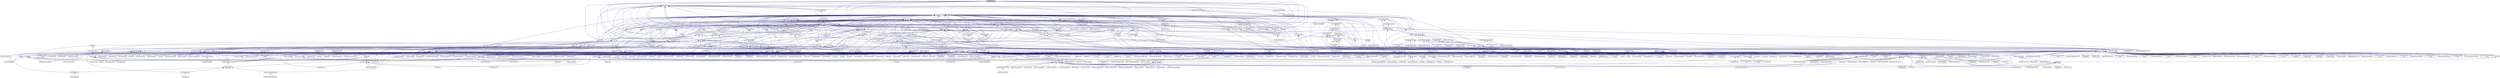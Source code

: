 digraph "is_negative.hpp"
{
  edge [fontname="Helvetica",fontsize="10",labelfontname="Helvetica",labelfontsize="10"];
  node [fontname="Helvetica",fontsize="10",shape=record];
  Node17 [label="is_negative.hpp",height=0.2,width=0.4,color="black", fillcolor="grey75", style="filled", fontcolor="black"];
  Node17 -> Node18 [dir="back",color="midnightblue",fontsize="10",style="solid",fontname="Helvetica"];
  Node18 [label="copy.hpp",height=0.2,width=0.4,color="black", fillcolor="white", style="filled",URL="$d3/d90/algorithms_2copy_8hpp.html"];
  Node18 -> Node19 [dir="back",color="midnightblue",fontsize="10",style="solid",fontname="Helvetica"];
  Node19 [label="parallel_copy.hpp",height=0.2,width=0.4,color="black", fillcolor="white", style="filled",URL="$d8/d06/parallel__copy_8hpp.html"];
  Node19 -> Node20 [dir="back",color="midnightblue",fontsize="10",style="solid",fontname="Helvetica"];
  Node20 [label="cublas_matmul.cpp",height=0.2,width=0.4,color="black", fillcolor="white", style="filled",URL="$dd/d84/cublas__matmul_8cpp.html"];
  Node19 -> Node21 [dir="back",color="midnightblue",fontsize="10",style="solid",fontname="Helvetica"];
  Node21 [label="stream.cpp",height=0.2,width=0.4,color="black", fillcolor="white", style="filled",URL="$da/d5f/stream_8cpp.html"];
  Node19 -> Node22 [dir="back",color="midnightblue",fontsize="10",style="solid",fontname="Helvetica"];
  Node22 [label="benchmark_partition.cpp",height=0.2,width=0.4,color="black", fillcolor="white", style="filled",URL="$d9/d88/benchmark__partition_8cpp.html"];
  Node19 -> Node23 [dir="back",color="midnightblue",fontsize="10",style="solid",fontname="Helvetica"];
  Node23 [label="scan_shortlength.cpp",height=0.2,width=0.4,color="black", fillcolor="white", style="filled",URL="$de/d75/scan__shortlength_8cpp.html"];
  Node19 -> Node24 [dir="back",color="midnightblue",fontsize="10",style="solid",fontname="Helvetica"];
  Node24 [label="copy.cpp",height=0.2,width=0.4,color="black", fillcolor="white", style="filled",URL="$d9/d54/copy_8cpp.html"];
  Node19 -> Node25 [dir="back",color="midnightblue",fontsize="10",style="solid",fontname="Helvetica"];
  Node25 [label="copyif_bad_alloc.cpp",height=0.2,width=0.4,color="black", fillcolor="white", style="filled",URL="$d0/ddd/copyif__bad__alloc_8cpp.html"];
  Node19 -> Node26 [dir="back",color="midnightblue",fontsize="10",style="solid",fontname="Helvetica"];
  Node26 [label="copyif_exception.cpp",height=0.2,width=0.4,color="black", fillcolor="white", style="filled",URL="$dc/d81/copyif__exception_8cpp.html"];
  Node19 -> Node27 [dir="back",color="midnightblue",fontsize="10",style="solid",fontname="Helvetica"];
  Node27 [label="copyif_forward.cpp",height=0.2,width=0.4,color="black", fillcolor="white", style="filled",URL="$d3/d04/copyif__forward_8cpp.html"];
  Node19 -> Node28 [dir="back",color="midnightblue",fontsize="10",style="solid",fontname="Helvetica"];
  Node28 [label="copyif_input.cpp",height=0.2,width=0.4,color="black", fillcolor="white", style="filled",URL="$d5/d41/copyif__input_8cpp.html"];
  Node19 -> Node29 [dir="back",color="midnightblue",fontsize="10",style="solid",fontname="Helvetica"];
  Node29 [label="copyif_random.cpp",height=0.2,width=0.4,color="black", fillcolor="white", style="filled",URL="$dc/d22/copyif__random_8cpp.html"];
  Node19 -> Node30 [dir="back",color="midnightblue",fontsize="10",style="solid",fontname="Helvetica"];
  Node30 [label="copyn.cpp",height=0.2,width=0.4,color="black", fillcolor="white", style="filled",URL="$d3/d44/copyn_8cpp.html"];
  Node19 -> Node31 [dir="back",color="midnightblue",fontsize="10",style="solid",fontname="Helvetica"];
  Node31 [label="copy_range.cpp",height=0.2,width=0.4,color="black", fillcolor="white", style="filled",URL="$d8/d92/copy__range_8cpp.html"];
  Node19 -> Node32 [dir="back",color="midnightblue",fontsize="10",style="solid",fontname="Helvetica"];
  Node32 [label="copyif_range.cpp",height=0.2,width=0.4,color="black", fillcolor="white", style="filled",URL="$dc/dff/copyif__range_8cpp.html"];
  Node19 -> Node33 [dir="back",color="midnightblue",fontsize="10",style="solid",fontname="Helvetica"];
  Node33 [label="partitioned_vector\l_copy.cpp",height=0.2,width=0.4,color="black", fillcolor="white", style="filled",URL="$d9/d91/partitioned__vector__copy_8cpp.html"];
  Node18 -> Node34 [dir="back",color="midnightblue",fontsize="10",style="solid",fontname="Helvetica"];
  Node34 [label="algorithm.hpp",height=0.2,width=0.4,color="black", fillcolor="white", style="filled",URL="$de/d55/algorithm_8hpp.html"];
  Node34 -> Node35 [dir="back",color="midnightblue",fontsize="10",style="solid",fontname="Helvetica"];
  Node35 [label="parallel_algorithm.hpp",height=0.2,width=0.4,color="black", fillcolor="white", style="filled",URL="$d9/db1/parallel__algorithm_8hpp.html"];
  Node35 -> Node36 [dir="back",color="midnightblue",fontsize="10",style="solid",fontname="Helvetica"];
  Node36 [label="1d_stencil_4.cpp",height=0.2,width=0.4,color="black", fillcolor="white", style="filled",URL="$d1/d7d/1d__stencil__4_8cpp.html"];
  Node35 -> Node37 [dir="back",color="midnightblue",fontsize="10",style="solid",fontname="Helvetica"];
  Node37 [label="1d_stencil_4_parallel.cpp",height=0.2,width=0.4,color="black", fillcolor="white", style="filled",URL="$d6/d05/1d__stencil__4__parallel_8cpp.html"];
  Node35 -> Node38 [dir="back",color="midnightblue",fontsize="10",style="solid",fontname="Helvetica"];
  Node38 [label="1d_stencil_4_repart.cpp",height=0.2,width=0.4,color="black", fillcolor="white", style="filled",URL="$d0/d6b/1d__stencil__4__repart_8cpp.html"];
  Node35 -> Node39 [dir="back",color="midnightblue",fontsize="10",style="solid",fontname="Helvetica"];
  Node39 [label="1d_stencil_4_throttle.cpp",height=0.2,width=0.4,color="black", fillcolor="white", style="filled",URL="$d6/de5/1d__stencil__4__throttle_8cpp.html"];
  Node35 -> Node40 [dir="back",color="midnightblue",fontsize="10",style="solid",fontname="Helvetica"];
  Node40 [label="safe_object.cpp",height=0.2,width=0.4,color="black", fillcolor="white", style="filled",URL="$dd/d52/safe__object_8cpp.html"];
  Node35 -> Node41 [dir="back",color="midnightblue",fontsize="10",style="solid",fontname="Helvetica"];
  Node41 [label="vector_counting_dotproduct.cpp",height=0.2,width=0.4,color="black", fillcolor="white", style="filled",URL="$df/de9/vector__counting__dotproduct_8cpp.html"];
  Node35 -> Node42 [dir="back",color="midnightblue",fontsize="10",style="solid",fontname="Helvetica"];
  Node42 [label="vector_zip_dotproduct.cpp",height=0.2,width=0.4,color="black", fillcolor="white", style="filled",URL="$dc/d18/vector__zip__dotproduct_8cpp.html"];
  Node35 -> Node43 [dir="back",color="midnightblue",fontsize="10",style="solid",fontname="Helvetica"];
  Node43 [label="transpose_await.cpp",height=0.2,width=0.4,color="black", fillcolor="white", style="filled",URL="$de/d68/transpose__await_8cpp.html"];
  Node35 -> Node44 [dir="back",color="midnightblue",fontsize="10",style="solid",fontname="Helvetica"];
  Node44 [label="transpose_block.cpp",height=0.2,width=0.4,color="black", fillcolor="white", style="filled",URL="$d0/de1/transpose__block_8cpp.html"];
  Node35 -> Node45 [dir="back",color="midnightblue",fontsize="10",style="solid",fontname="Helvetica"];
  Node45 [label="transpose_block_numa.cpp",height=0.2,width=0.4,color="black", fillcolor="white", style="filled",URL="$dd/d3b/transpose__block__numa_8cpp.html"];
  Node35 -> Node46 [dir="back",color="midnightblue",fontsize="10",style="solid",fontname="Helvetica"];
  Node46 [label="transpose_smp.cpp",height=0.2,width=0.4,color="black", fillcolor="white", style="filled",URL="$d2/d99/transpose__smp_8cpp.html"];
  Node35 -> Node47 [dir="back",color="midnightblue",fontsize="10",style="solid",fontname="Helvetica"];
  Node47 [label="transpose_smp_block.cpp",height=0.2,width=0.4,color="black", fillcolor="white", style="filled",URL="$da/d4d/transpose__smp__block_8cpp.html"];
  Node35 -> Node48 [dir="back",color="midnightblue",fontsize="10",style="solid",fontname="Helvetica"];
  Node48 [label="foreach_scaling.cpp",height=0.2,width=0.4,color="black", fillcolor="white", style="filled",URL="$d4/d94/foreach__scaling_8cpp.html"];
  Node35 -> Node49 [dir="back",color="midnightblue",fontsize="10",style="solid",fontname="Helvetica"];
  Node49 [label="partitioned_vector\l_foreach.cpp",height=0.2,width=0.4,color="black", fillcolor="white", style="filled",URL="$df/d5f/partitioned__vector__foreach_8cpp.html"];
  Node35 -> Node50 [dir="back",color="midnightblue",fontsize="10",style="solid",fontname="Helvetica"];
  Node50 [label="is_executor_1691.cpp",height=0.2,width=0.4,color="black", fillcolor="white", style="filled",URL="$d2/d1e/is__executor__1691_8cpp.html"];
  Node35 -> Node51 [dir="back",color="midnightblue",fontsize="10",style="solid",fontname="Helvetica"];
  Node51 [label="static_chunker_2282.cpp",height=0.2,width=0.4,color="black", fillcolor="white", style="filled",URL="$d5/d52/static__chunker__2282_8cpp.html"];
  Node35 -> Node52 [dir="back",color="midnightblue",fontsize="10",style="solid",fontname="Helvetica"];
  Node52 [label="foreach_tests_projection.hpp",height=0.2,width=0.4,color="black", fillcolor="white", style="filled",URL="$dd/d98/algorithms_2foreach__tests__projection_8hpp.html"];
  Node52 -> Node53 [dir="back",color="midnightblue",fontsize="10",style="solid",fontname="Helvetica"];
  Node53 [label="foreach_projection.cpp",height=0.2,width=0.4,color="black", fillcolor="white", style="filled",URL="$d3/d3e/foreach__projection_8cpp.html"];
  Node35 -> Node54 [dir="back",color="midnightblue",fontsize="10",style="solid",fontname="Helvetica"];
  Node54 [label="persistent_executor\l_parameters.cpp",height=0.2,width=0.4,color="black", fillcolor="white", style="filled",URL="$db/d9b/persistent__executor__parameters_8cpp.html"];
  Node34 -> Node55 [dir="back",color="midnightblue",fontsize="10",style="solid",fontname="Helvetica"];
  Node55 [label="parallel_container\l_algorithm.hpp",height=0.2,width=0.4,color="black", fillcolor="white", style="filled",URL="$d4/d28/parallel__container__algorithm_8hpp.html"];
  Node55 -> Node56 [dir="back",color="midnightblue",fontsize="10",style="solid",fontname="Helvetica"];
  Node56 [label="foreach_tests.hpp",height=0.2,width=0.4,color="black", fillcolor="white", style="filled",URL="$d1/da3/container__algorithms_2foreach__tests_8hpp.html"];
  Node56 -> Node57 [dir="back",color="midnightblue",fontsize="10",style="solid",fontname="Helvetica"];
  Node57 [label="foreach_range.cpp",height=0.2,width=0.4,color="black", fillcolor="white", style="filled",URL="$d1/d8e/foreach__range_8cpp.html"];
  Node55 -> Node58 [dir="back",color="midnightblue",fontsize="10",style="solid",fontname="Helvetica"];
  Node58 [label="foreach_tests_projection.hpp",height=0.2,width=0.4,color="black", fillcolor="white", style="filled",URL="$d4/d89/container__algorithms_2foreach__tests__projection_8hpp.html"];
  Node58 -> Node59 [dir="back",color="midnightblue",fontsize="10",style="solid",fontname="Helvetica"];
  Node59 [label="foreach_range_projection.cpp",height=0.2,width=0.4,color="black", fillcolor="white", style="filled",URL="$d6/d56/foreach__range__projection_8cpp.html"];
  Node55 -> Node60 [dir="back",color="midnightblue",fontsize="10",style="solid",fontname="Helvetica"];
  Node60 [label="sort_range_tests.hpp",height=0.2,width=0.4,color="black", fillcolor="white", style="filled",URL="$df/d52/sort__range__tests_8hpp.html"];
  Node60 -> Node61 [dir="back",color="midnightblue",fontsize="10",style="solid",fontname="Helvetica"];
  Node61 [label="sort_range.cpp",height=0.2,width=0.4,color="black", fillcolor="white", style="filled",URL="$dd/d6a/sort__range_8cpp.html"];
  Node34 -> Node62 [dir="back",color="midnightblue",fontsize="10",style="solid",fontname="Helvetica"];
  Node62 [label="container_algorithms.hpp",height=0.2,width=0.4,color="black", fillcolor="white", style="filled",URL="$de/da1/container__algorithms_8hpp.html"];
  Node62 -> Node55 [dir="back",color="midnightblue",fontsize="10",style="solid",fontname="Helvetica"];
  Node34 -> Node63 [dir="back",color="midnightblue",fontsize="10",style="solid",fontname="Helvetica"];
  Node63 [label="segmented_algorithm.hpp",height=0.2,width=0.4,color="black", fillcolor="white", style="filled",URL="$d2/d57/segmented__algorithm_8hpp.html"];
  Node34 -> Node64 [dir="back",color="midnightblue",fontsize="10",style="solid",fontname="Helvetica"];
  Node64 [label="findfirstof_binary.cpp",height=0.2,width=0.4,color="black", fillcolor="white", style="filled",URL="$db/da2/findfirstof__binary_8cpp.html"];
  Node34 -> Node65 [dir="back",color="midnightblue",fontsize="10",style="solid",fontname="Helvetica"];
  Node65 [label="reduce_by_key.cpp",height=0.2,width=0.4,color="black", fillcolor="white", style="filled",URL="$dd/dde/reduce__by__key_8cpp.html"];
  Node34 -> Node66 [dir="back",color="midnightblue",fontsize="10",style="solid",fontname="Helvetica"];
  Node66 [label="sort_by_key.cpp",height=0.2,width=0.4,color="black", fillcolor="white", style="filled",URL="$df/daa/sort__by__key_8cpp.html"];
  Node18 -> Node67 [dir="back",color="midnightblue",fontsize="10",style="solid",fontname="Helvetica"];
  Node67 [label="reduce_by_key.hpp",height=0.2,width=0.4,color="black", fillcolor="white", style="filled",URL="$d9/d4a/reduce__by__key_8hpp.html"];
  Node67 -> Node68 [dir="back",color="midnightblue",fontsize="10",style="solid",fontname="Helvetica"];
  Node68 [label="parallel_reduce.hpp",height=0.2,width=0.4,color="black", fillcolor="white", style="filled",URL="$d4/d04/parallel__reduce_8hpp.html"];
  Node68 -> Node69 [dir="back",color="midnightblue",fontsize="10",style="solid",fontname="Helvetica"];
  Node69 [label="reduce_.cpp",height=0.2,width=0.4,color="black", fillcolor="white", style="filled",URL="$d5/d03/reduce___8cpp.html"];
  Node68 -> Node70 [dir="back",color="midnightblue",fontsize="10",style="solid",fontname="Helvetica"];
  Node70 [label="partitioned_vector\l_reduce.cpp",height=0.2,width=0.4,color="black", fillcolor="white", style="filled",URL="$d0/d35/partitioned__vector__reduce_8cpp.html"];
  Node67 -> Node65 [dir="back",color="midnightblue",fontsize="10",style="solid",fontname="Helvetica"];
  Node18 -> Node71 [dir="back",color="midnightblue",fontsize="10",style="solid",fontname="Helvetica"];
  Node71 [label="remove_copy.hpp",height=0.2,width=0.4,color="black", fillcolor="white", style="filled",URL="$d6/db8/algorithms_2remove__copy_8hpp.html"];
  Node71 -> Node72 [dir="back",color="midnightblue",fontsize="10",style="solid",fontname="Helvetica"];
  Node72 [label="parallel_remove_copy.hpp",height=0.2,width=0.4,color="black", fillcolor="white", style="filled",URL="$d3/d53/parallel__remove__copy_8hpp.html"];
  Node72 -> Node23 [dir="back",color="midnightblue",fontsize="10",style="solid",fontname="Helvetica"];
  Node72 -> Node73 [dir="back",color="midnightblue",fontsize="10",style="solid",fontname="Helvetica"];
  Node73 [label="remove_copy.cpp",height=0.2,width=0.4,color="black", fillcolor="white", style="filled",URL="$de/db8/remove__copy_8cpp.html"];
  Node72 -> Node74 [dir="back",color="midnightblue",fontsize="10",style="solid",fontname="Helvetica"];
  Node74 [label="remove_copy_if.cpp",height=0.2,width=0.4,color="black", fillcolor="white", style="filled",URL="$d1/d0f/remove__copy__if_8cpp.html"];
  Node72 -> Node75 [dir="back",color="midnightblue",fontsize="10",style="solid",fontname="Helvetica"];
  Node75 [label="remove_copy_if_range.cpp",height=0.2,width=0.4,color="black", fillcolor="white", style="filled",URL="$df/d42/remove__copy__if__range_8cpp.html"];
  Node72 -> Node76 [dir="back",color="midnightblue",fontsize="10",style="solid",fontname="Helvetica"];
  Node76 [label="remove_copy_range.cpp",height=0.2,width=0.4,color="black", fillcolor="white", style="filled",URL="$dd/d90/remove__copy__range_8cpp.html"];
  Node71 -> Node34 [dir="back",color="midnightblue",fontsize="10",style="solid",fontname="Helvetica"];
  Node71 -> Node77 [dir="back",color="midnightblue",fontsize="10",style="solid",fontname="Helvetica"];
  Node77 [label="remove_copy.hpp",height=0.2,width=0.4,color="black", fillcolor="white", style="filled",URL="$d5/d0b/container__algorithms_2remove__copy_8hpp.html"];
  Node77 -> Node72 [dir="back",color="midnightblue",fontsize="10",style="solid",fontname="Helvetica"];
  Node77 -> Node62 [dir="back",color="midnightblue",fontsize="10",style="solid",fontname="Helvetica"];
  Node18 -> Node78 [dir="back",color="midnightblue",fontsize="10",style="solid",fontname="Helvetica"];
  Node78 [label="reverse.hpp",height=0.2,width=0.4,color="black", fillcolor="white", style="filled",URL="$d2/df8/algorithms_2reverse_8hpp.html"];
  Node78 -> Node79 [dir="back",color="midnightblue",fontsize="10",style="solid",fontname="Helvetica"];
  Node79 [label="parallel_reverse.hpp",height=0.2,width=0.4,color="black", fillcolor="white", style="filled",URL="$d0/d25/parallel__reverse_8hpp.html"];
  Node79 -> Node80 [dir="back",color="midnightblue",fontsize="10",style="solid",fontname="Helvetica"];
  Node80 [label="reverse.cpp",height=0.2,width=0.4,color="black", fillcolor="white", style="filled",URL="$d8/dc4/reverse_8cpp.html"];
  Node79 -> Node81 [dir="back",color="midnightblue",fontsize="10",style="solid",fontname="Helvetica"];
  Node81 [label="reverse_copy.cpp",height=0.2,width=0.4,color="black", fillcolor="white", style="filled",URL="$dd/d14/reverse__copy_8cpp.html"];
  Node79 -> Node82 [dir="back",color="midnightblue",fontsize="10",style="solid",fontname="Helvetica"];
  Node82 [label="reverse_copy_range.cpp",height=0.2,width=0.4,color="black", fillcolor="white", style="filled",URL="$dc/d43/reverse__copy__range_8cpp.html"];
  Node79 -> Node83 [dir="back",color="midnightblue",fontsize="10",style="solid",fontname="Helvetica"];
  Node83 [label="reverse_range.cpp",height=0.2,width=0.4,color="black", fillcolor="white", style="filled",URL="$df/de9/reverse__range_8cpp.html"];
  Node78 -> Node34 [dir="back",color="midnightblue",fontsize="10",style="solid",fontname="Helvetica"];
  Node78 -> Node84 [dir="back",color="midnightblue",fontsize="10",style="solid",fontname="Helvetica"];
  Node84 [label="rotate.hpp",height=0.2,width=0.4,color="black", fillcolor="white", style="filled",URL="$da/df0/algorithms_2rotate_8hpp.html"];
  Node84 -> Node85 [dir="back",color="midnightblue",fontsize="10",style="solid",fontname="Helvetica"];
  Node85 [label="parallel_rotate.hpp",height=0.2,width=0.4,color="black", fillcolor="white", style="filled",URL="$db/dcd/parallel__rotate_8hpp.html"];
  Node85 -> Node86 [dir="back",color="midnightblue",fontsize="10",style="solid",fontname="Helvetica"];
  Node86 [label="rotate.cpp",height=0.2,width=0.4,color="black", fillcolor="white", style="filled",URL="$d7/d5d/rotate_8cpp.html"];
  Node85 -> Node87 [dir="back",color="midnightblue",fontsize="10",style="solid",fontname="Helvetica"];
  Node87 [label="rotate_copy.cpp",height=0.2,width=0.4,color="black", fillcolor="white", style="filled",URL="$da/d77/rotate__copy_8cpp.html"];
  Node85 -> Node88 [dir="back",color="midnightblue",fontsize="10",style="solid",fontname="Helvetica"];
  Node88 [label="rotate_copy_range.cpp",height=0.2,width=0.4,color="black", fillcolor="white", style="filled",URL="$df/d8b/rotate__copy__range_8cpp.html"];
  Node85 -> Node89 [dir="back",color="midnightblue",fontsize="10",style="solid",fontname="Helvetica"];
  Node89 [label="rotate_range.cpp",height=0.2,width=0.4,color="black", fillcolor="white", style="filled",URL="$d5/d40/rotate__range_8cpp.html"];
  Node84 -> Node34 [dir="back",color="midnightblue",fontsize="10",style="solid",fontname="Helvetica"];
  Node84 -> Node90 [dir="back",color="midnightblue",fontsize="10",style="solid",fontname="Helvetica"];
  Node90 [label="rotate.hpp",height=0.2,width=0.4,color="black", fillcolor="white", style="filled",URL="$da/d1b/container__algorithms_2rotate_8hpp.html"];
  Node90 -> Node85 [dir="back",color="midnightblue",fontsize="10",style="solid",fontname="Helvetica"];
  Node90 -> Node62 [dir="back",color="midnightblue",fontsize="10",style="solid",fontname="Helvetica"];
  Node78 -> Node91 [dir="back",color="midnightblue",fontsize="10",style="solid",fontname="Helvetica"];
  Node91 [label="reverse.hpp",height=0.2,width=0.4,color="black", fillcolor="white", style="filled",URL="$db/dd1/container__algorithms_2reverse_8hpp.html"];
  Node91 -> Node79 [dir="back",color="midnightblue",fontsize="10",style="solid",fontname="Helvetica"];
  Node91 -> Node62 [dir="back",color="midnightblue",fontsize="10",style="solid",fontname="Helvetica"];
  Node18 -> Node84 [dir="back",color="midnightblue",fontsize="10",style="solid",fontname="Helvetica"];
  Node18 -> Node92 [dir="back",color="midnightblue",fontsize="10",style="solid",fontname="Helvetica"];
  Node92 [label="set_difference.hpp",height=0.2,width=0.4,color="black", fillcolor="white", style="filled",URL="$d9/d20/set__difference_8hpp.html"];
  Node92 -> Node93 [dir="back",color="midnightblue",fontsize="10",style="solid",fontname="Helvetica"];
  Node93 [label="parallel_set_operations.hpp",height=0.2,width=0.4,color="black", fillcolor="white", style="filled",URL="$d6/d3c/parallel__set__operations_8hpp.html"];
  Node93 -> Node94 [dir="back",color="midnightblue",fontsize="10",style="solid",fontname="Helvetica"];
  Node94 [label="includes.cpp",height=0.2,width=0.4,color="black", fillcolor="white", style="filled",URL="$dc/d10/includes_8cpp.html"];
  Node93 -> Node95 [dir="back",color="midnightblue",fontsize="10",style="solid",fontname="Helvetica"];
  Node95 [label="set_difference.cpp",height=0.2,width=0.4,color="black", fillcolor="white", style="filled",URL="$d5/d98/set__difference_8cpp.html"];
  Node93 -> Node96 [dir="back",color="midnightblue",fontsize="10",style="solid",fontname="Helvetica"];
  Node96 [label="set_intersection.cpp",height=0.2,width=0.4,color="black", fillcolor="white", style="filled",URL="$dd/d83/set__intersection_8cpp.html"];
  Node93 -> Node97 [dir="back",color="midnightblue",fontsize="10",style="solid",fontname="Helvetica"];
  Node97 [label="set_symmetric_difference.cpp",height=0.2,width=0.4,color="black", fillcolor="white", style="filled",URL="$d4/d0c/set__symmetric__difference_8cpp.html"];
  Node93 -> Node98 [dir="back",color="midnightblue",fontsize="10",style="solid",fontname="Helvetica"];
  Node98 [label="set_union.cpp",height=0.2,width=0.4,color="black", fillcolor="white", style="filled",URL="$d7/d76/set__union_8cpp.html"];
  Node92 -> Node34 [dir="back",color="midnightblue",fontsize="10",style="solid",fontname="Helvetica"];
  Node18 -> Node99 [dir="back",color="midnightblue",fontsize="10",style="solid",fontname="Helvetica"];
  Node99 [label="set_intersection.hpp",height=0.2,width=0.4,color="black", fillcolor="white", style="filled",URL="$d1/dd5/set__intersection_8hpp.html"];
  Node99 -> Node93 [dir="back",color="midnightblue",fontsize="10",style="solid",fontname="Helvetica"];
  Node99 -> Node34 [dir="back",color="midnightblue",fontsize="10",style="solid",fontname="Helvetica"];
  Node18 -> Node100 [dir="back",color="midnightblue",fontsize="10",style="solid",fontname="Helvetica"];
  Node100 [label="set_symmetric_difference.hpp",height=0.2,width=0.4,color="black", fillcolor="white", style="filled",URL="$de/da4/set__symmetric__difference_8hpp.html"];
  Node100 -> Node93 [dir="back",color="midnightblue",fontsize="10",style="solid",fontname="Helvetica"];
  Node100 -> Node34 [dir="back",color="midnightblue",fontsize="10",style="solid",fontname="Helvetica"];
  Node18 -> Node101 [dir="back",color="midnightblue",fontsize="10",style="solid",fontname="Helvetica"];
  Node101 [label="set_union.hpp",height=0.2,width=0.4,color="black", fillcolor="white", style="filled",URL="$d9/d1a/set__union_8hpp.html"];
  Node101 -> Node93 [dir="back",color="midnightblue",fontsize="10",style="solid",fontname="Helvetica"];
  Node101 -> Node34 [dir="back",color="midnightblue",fontsize="10",style="solid",fontname="Helvetica"];
  Node18 -> Node102 [dir="back",color="midnightblue",fontsize="10",style="solid",fontname="Helvetica"];
  Node102 [label="copy.hpp",height=0.2,width=0.4,color="black", fillcolor="white", style="filled",URL="$dc/de5/container__algorithms_2copy_8hpp.html"];
  Node102 -> Node19 [dir="back",color="midnightblue",fontsize="10",style="solid",fontname="Helvetica"];
  Node102 -> Node62 [dir="back",color="midnightblue",fontsize="10",style="solid",fontname="Helvetica"];
  Node17 -> Node103 [dir="back",color="midnightblue",fontsize="10",style="solid",fontname="Helvetica"];
  Node103 [label="destroy.hpp",height=0.2,width=0.4,color="black", fillcolor="white", style="filled",URL="$df/dd5/destroy_8hpp.html"];
  Node103 -> Node104 [dir="back",color="midnightblue",fontsize="10",style="solid",fontname="Helvetica"];
  Node104 [label="parallel_destroy.hpp",height=0.2,width=0.4,color="black", fillcolor="white", style="filled",URL="$d9/d93/parallel__destroy_8hpp.html"];
  Node104 -> Node105 [dir="back",color="midnightblue",fontsize="10",style="solid",fontname="Helvetica"];
  Node105 [label="destroy_tests.hpp",height=0.2,width=0.4,color="black", fillcolor="white", style="filled",URL="$db/d13/destroy__tests_8hpp.html"];
  Node105 -> Node106 [dir="back",color="midnightblue",fontsize="10",style="solid",fontname="Helvetica"];
  Node106 [label="destroy.cpp",height=0.2,width=0.4,color="black", fillcolor="white", style="filled",URL="$dd/d93/destroy_8cpp.html"];
  Node104 -> Node107 [dir="back",color="midnightblue",fontsize="10",style="solid",fontname="Helvetica"];
  Node107 [label="destroyn.cpp",height=0.2,width=0.4,color="black", fillcolor="white", style="filled",URL="$de/dbc/destroyn_8cpp.html"];
  Node103 -> Node108 [dir="back",color="midnightblue",fontsize="10",style="solid",fontname="Helvetica"];
  Node108 [label="memory.hpp",height=0.2,width=0.4,color="black", fillcolor="white", style="filled",URL="$d6/d13/parallel_2memory_8hpp.html"];
  Node108 -> Node109 [dir="back",color="midnightblue",fontsize="10",style="solid",fontname="Helvetica"];
  Node109 [label="parallel_memory.hpp",height=0.2,width=0.4,color="black", fillcolor="white", style="filled",URL="$db/dd1/parallel__memory_8hpp.html"];
  Node17 -> Node110 [dir="back",color="midnightblue",fontsize="10",style="solid",fontname="Helvetica"];
  Node110 [label="predicates.hpp",height=0.2,width=0.4,color="black", fillcolor="white", style="filled",URL="$d2/dcc/predicates_8hpp.html"];
  Node110 -> Node111 [dir="back",color="midnightblue",fontsize="10",style="solid",fontname="Helvetica"];
  Node111 [label="adjacent_find.hpp",height=0.2,width=0.4,color="black", fillcolor="white", style="filled",URL="$d6/d68/adjacent__find_8hpp.html"];
  Node111 -> Node112 [dir="back",color="midnightblue",fontsize="10",style="solid",fontname="Helvetica"];
  Node112 [label="parallel_adjacent_find.hpp",height=0.2,width=0.4,color="black", fillcolor="white", style="filled",URL="$df/d90/parallel__adjacent__find_8hpp.html"];
  Node112 -> Node113 [dir="back",color="midnightblue",fontsize="10",style="solid",fontname="Helvetica"];
  Node113 [label="adjacentfind.cpp",height=0.2,width=0.4,color="black", fillcolor="white", style="filled",URL="$d2/d99/adjacentfind_8cpp.html"];
  Node112 -> Node114 [dir="back",color="midnightblue",fontsize="10",style="solid",fontname="Helvetica"];
  Node114 [label="adjacentfind_bad_alloc.cpp",height=0.2,width=0.4,color="black", fillcolor="white", style="filled",URL="$d3/d2a/adjacentfind__bad__alloc_8cpp.html"];
  Node112 -> Node115 [dir="back",color="midnightblue",fontsize="10",style="solid",fontname="Helvetica"];
  Node115 [label="adjacentfind_binary.cpp",height=0.2,width=0.4,color="black", fillcolor="white", style="filled",URL="$d3/db1/adjacentfind__binary_8cpp.html"];
  Node112 -> Node116 [dir="back",color="midnightblue",fontsize="10",style="solid",fontname="Helvetica"];
  Node116 [label="adjacentfind_binary\l_bad_alloc.cpp",height=0.2,width=0.4,color="black", fillcolor="white", style="filled",URL="$d6/d81/adjacentfind__binary__bad__alloc_8cpp.html"];
  Node112 -> Node117 [dir="back",color="midnightblue",fontsize="10",style="solid",fontname="Helvetica"];
  Node117 [label="adjacentfind_binary\l_exception.cpp",height=0.2,width=0.4,color="black", fillcolor="white", style="filled",URL="$d8/da8/adjacentfind__binary__exception_8cpp.html"];
  Node112 -> Node118 [dir="back",color="midnightblue",fontsize="10",style="solid",fontname="Helvetica"];
  Node118 [label="adjacentfind_exception.cpp",height=0.2,width=0.4,color="black", fillcolor="white", style="filled",URL="$de/d40/adjacentfind__exception_8cpp.html"];
  Node111 -> Node34 [dir="back",color="midnightblue",fontsize="10",style="solid",fontname="Helvetica"];
  Node110 -> Node18 [dir="back",color="midnightblue",fontsize="10",style="solid",fontname="Helvetica"];
  Node110 -> Node119 [dir="back",color="midnightblue",fontsize="10",style="solid",fontname="Helvetica"];
  Node119 [label="equal.hpp",height=0.2,width=0.4,color="black", fillcolor="white", style="filled",URL="$dc/d0a/equal_8hpp.html"];
  Node119 -> Node120 [dir="back",color="midnightblue",fontsize="10",style="solid",fontname="Helvetica"];
  Node120 [label="parallel_equal.hpp",height=0.2,width=0.4,color="black", fillcolor="white", style="filled",URL="$d2/d35/parallel__equal_8hpp.html"];
  Node120 -> Node121 [dir="back",color="midnightblue",fontsize="10",style="solid",fontname="Helvetica"];
  Node121 [label="equal.cpp",height=0.2,width=0.4,color="black", fillcolor="white", style="filled",URL="$df/d99/equal_8cpp.html"];
  Node120 -> Node122 [dir="back",color="midnightblue",fontsize="10",style="solid",fontname="Helvetica"];
  Node122 [label="equal_binary.cpp",height=0.2,width=0.4,color="black", fillcolor="white", style="filled",URL="$d2/ddd/equal__binary_8cpp.html"];
  Node119 -> Node34 [dir="back",color="midnightblue",fontsize="10",style="solid",fontname="Helvetica"];
  Node110 -> Node123 [dir="back",color="midnightblue",fontsize="10",style="solid",fontname="Helvetica"];
  Node123 [label="find.hpp",height=0.2,width=0.4,color="black", fillcolor="white", style="filled",URL="$d5/dc1/algorithms_2find_8hpp.html"];
  Node123 -> Node124 [dir="back",color="midnightblue",fontsize="10",style="solid",fontname="Helvetica"];
  Node124 [label="parallel_find.hpp",height=0.2,width=0.4,color="black", fillcolor="white", style="filled",URL="$d3/da7/parallel__find_8hpp.html"];
  Node124 -> Node125 [dir="back",color="midnightblue",fontsize="10",style="solid",fontname="Helvetica"];
  Node125 [label="minimal_findend.cpp",height=0.2,width=0.4,color="black", fillcolor="white", style="filled",URL="$da/d34/minimal__findend_8cpp.html"];
  Node124 -> Node126 [dir="back",color="midnightblue",fontsize="10",style="solid",fontname="Helvetica"];
  Node126 [label="find.cpp",height=0.2,width=0.4,color="black", fillcolor="white", style="filled",URL="$d4/dfc/find_8cpp.html"];
  Node124 -> Node127 [dir="back",color="midnightblue",fontsize="10",style="solid",fontname="Helvetica"];
  Node127 [label="findend.cpp",height=0.2,width=0.4,color="black", fillcolor="white", style="filled",URL="$de/d27/findend_8cpp.html"];
  Node124 -> Node128 [dir="back",color="midnightblue",fontsize="10",style="solid",fontname="Helvetica"];
  Node128 [label="findfirstof.cpp",height=0.2,width=0.4,color="black", fillcolor="white", style="filled",URL="$da/d85/findfirstof_8cpp.html"];
  Node124 -> Node64 [dir="back",color="midnightblue",fontsize="10",style="solid",fontname="Helvetica"];
  Node124 -> Node129 [dir="back",color="midnightblue",fontsize="10",style="solid",fontname="Helvetica"];
  Node129 [label="findif.cpp",height=0.2,width=0.4,color="black", fillcolor="white", style="filled",URL="$d4/d38/findif_8cpp.html"];
  Node124 -> Node130 [dir="back",color="midnightblue",fontsize="10",style="solid",fontname="Helvetica"];
  Node130 [label="findifnot.cpp",height=0.2,width=0.4,color="black", fillcolor="white", style="filled",URL="$dd/df5/findifnot_8cpp.html"];
  Node124 -> Node131 [dir="back",color="midnightblue",fontsize="10",style="solid",fontname="Helvetica"];
  Node131 [label="findifnot_bad_alloc.cpp",height=0.2,width=0.4,color="black", fillcolor="white", style="filled",URL="$df/de4/findifnot__bad__alloc_8cpp.html"];
  Node124 -> Node132 [dir="back",color="midnightblue",fontsize="10",style="solid",fontname="Helvetica"];
  Node132 [label="findifnot_exception.cpp",height=0.2,width=0.4,color="black", fillcolor="white", style="filled",URL="$dc/d17/findifnot__exception_8cpp.html"];
  Node124 -> Node133 [dir="back",color="midnightblue",fontsize="10",style="solid",fontname="Helvetica"];
  Node133 [label="partitioned_vector\l_find.cpp",height=0.2,width=0.4,color="black", fillcolor="white", style="filled",URL="$d7/d04/partitioned__vector__find_8cpp.html"];
  Node123 -> Node34 [dir="back",color="midnightblue",fontsize="10",style="solid",fontname="Helvetica"];
  Node123 -> Node134 [dir="back",color="midnightblue",fontsize="10",style="solid",fontname="Helvetica"];
  Node134 [label="find.hpp",height=0.2,width=0.4,color="black", fillcolor="white", style="filled",URL="$d4/d1f/segmented__algorithms_2find_8hpp.html"];
  Node134 -> Node124 [dir="back",color="midnightblue",fontsize="10",style="solid",fontname="Helvetica"];
  Node110 -> Node135 [dir="back",color="midnightblue",fontsize="10",style="solid",fontname="Helvetica"];
  Node135 [label="for_loop.hpp",height=0.2,width=0.4,color="black", fillcolor="white", style="filled",URL="$de/dee/for__loop_8hpp.html"];
  Node135 -> Node136 [dir="back",color="midnightblue",fontsize="10",style="solid",fontname="Helvetica"];
  Node136 [label="oversubscribing_resource\l_partitioner.cpp",height=0.2,width=0.4,color="black", fillcolor="white", style="filled",URL="$dd/dee/oversubscribing__resource__partitioner_8cpp.html"];
  Node135 -> Node137 [dir="back",color="midnightblue",fontsize="10",style="solid",fontname="Helvetica"];
  Node137 [label="simple_resource_partitioner.cpp",height=0.2,width=0.4,color="black", fillcolor="white", style="filled",URL="$d5/df9/simple__resource__partitioner_8cpp.html"];
  Node135 -> Node138 [dir="back",color="midnightblue",fontsize="10",style="solid",fontname="Helvetica"];
  Node138 [label="parallel_for_loop.hpp",height=0.2,width=0.4,color="black", fillcolor="white", style="filled",URL="$d4/d71/parallel__for__loop_8hpp.html"];
  Node138 -> Node20 [dir="back",color="midnightblue",fontsize="10",style="solid",fontname="Helvetica"];
  Node138 -> Node139 [dir="back",color="midnightblue",fontsize="10",style="solid",fontname="Helvetica"];
  Node139 [label="for_loop_2281.cpp",height=0.2,width=0.4,color="black", fillcolor="white", style="filled",URL="$de/d36/for__loop__2281_8cpp.html"];
  Node138 -> Node140 [dir="back",color="midnightblue",fontsize="10",style="solid",fontname="Helvetica"];
  Node140 [label="for_loop.cpp",height=0.2,width=0.4,color="black", fillcolor="white", style="filled",URL="$de/d62/for__loop_8cpp.html"];
  Node138 -> Node141 [dir="back",color="midnightblue",fontsize="10",style="solid",fontname="Helvetica"];
  Node141 [label="for_loop_induction.cpp",height=0.2,width=0.4,color="black", fillcolor="white", style="filled",URL="$dc/d69/for__loop__induction_8cpp.html"];
  Node138 -> Node142 [dir="back",color="midnightblue",fontsize="10",style="solid",fontname="Helvetica"];
  Node142 [label="for_loop_induction\l_async.cpp",height=0.2,width=0.4,color="black", fillcolor="white", style="filled",URL="$d6/dc7/for__loop__induction__async_8cpp.html"];
  Node138 -> Node143 [dir="back",color="midnightblue",fontsize="10",style="solid",fontname="Helvetica"];
  Node143 [label="for_loop_n.cpp",height=0.2,width=0.4,color="black", fillcolor="white", style="filled",URL="$de/da4/for__loop__n_8cpp.html"];
  Node138 -> Node144 [dir="back",color="midnightblue",fontsize="10",style="solid",fontname="Helvetica"];
  Node144 [label="for_loop_n_strided.cpp",height=0.2,width=0.4,color="black", fillcolor="white", style="filled",URL="$d8/d8f/for__loop__n__strided_8cpp.html"];
  Node138 -> Node145 [dir="back",color="midnightblue",fontsize="10",style="solid",fontname="Helvetica"];
  Node145 [label="for_loop_reduction.cpp",height=0.2,width=0.4,color="black", fillcolor="white", style="filled",URL="$d9/dcb/for__loop__reduction_8cpp.html"];
  Node138 -> Node146 [dir="back",color="midnightblue",fontsize="10",style="solid",fontname="Helvetica"];
  Node146 [label="for_loop_reduction\l_async.cpp",height=0.2,width=0.4,color="black", fillcolor="white", style="filled",URL="$d8/dfb/for__loop__reduction__async_8cpp.html"];
  Node138 -> Node147 [dir="back",color="midnightblue",fontsize="10",style="solid",fontname="Helvetica"];
  Node147 [label="for_loop_strided.cpp",height=0.2,width=0.4,color="black", fillcolor="white", style="filled",URL="$d1/d10/for__loop__strided_8cpp.html"];
  Node135 -> Node34 [dir="back",color="midnightblue",fontsize="10",style="solid",fontname="Helvetica"];
  Node110 -> Node148 [dir="back",color="midnightblue",fontsize="10",style="solid",fontname="Helvetica"];
  Node148 [label="for_loop_induction.hpp",height=0.2,width=0.4,color="black", fillcolor="white", style="filled",URL="$d7/d27/for__loop__induction_8hpp.html"];
  Node148 -> Node135 [dir="back",color="midnightblue",fontsize="10",style="solid",fontname="Helvetica"];
  Node110 -> Node149 [dir="back",color="midnightblue",fontsize="10",style="solid",fontname="Helvetica"];
  Node149 [label="for_loop_reduction.hpp",height=0.2,width=0.4,color="black", fillcolor="white", style="filled",URL="$db/d0b/for__loop__reduction_8hpp.html"];
  Node149 -> Node135 [dir="back",color="midnightblue",fontsize="10",style="solid",fontname="Helvetica"];
  Node110 -> Node150 [dir="back",color="midnightblue",fontsize="10",style="solid",fontname="Helvetica"];
  Node150 [label="includes.hpp",height=0.2,width=0.4,color="black", fillcolor="white", style="filled",URL="$d5/d6e/includes_8hpp.html"];
  Node150 -> Node93 [dir="back",color="midnightblue",fontsize="10",style="solid",fontname="Helvetica"];
  Node150 -> Node34 [dir="back",color="midnightblue",fontsize="10",style="solid",fontname="Helvetica"];
  Node110 -> Node151 [dir="back",color="midnightblue",fontsize="10",style="solid",fontname="Helvetica"];
  Node151 [label="lexicographical_compare.hpp",height=0.2,width=0.4,color="black", fillcolor="white", style="filled",URL="$d5/ddd/lexicographical__compare_8hpp.html"];
  Node151 -> Node152 [dir="back",color="midnightblue",fontsize="10",style="solid",fontname="Helvetica"];
  Node152 [label="parallel_lexicographical\l_compare.hpp",height=0.2,width=0.4,color="black", fillcolor="white", style="filled",URL="$d8/d1e/parallel__lexicographical__compare_8hpp.html"];
  Node152 -> Node153 [dir="back",color="midnightblue",fontsize="10",style="solid",fontname="Helvetica"];
  Node153 [label="lexicographical_compare.cpp",height=0.2,width=0.4,color="black", fillcolor="white", style="filled",URL="$dd/de6/lexicographical__compare_8cpp.html"];
  Node151 -> Node34 [dir="back",color="midnightblue",fontsize="10",style="solid",fontname="Helvetica"];
  Node110 -> Node154 [dir="back",color="midnightblue",fontsize="10",style="solid",fontname="Helvetica"];
  Node154 [label="merge.hpp",height=0.2,width=0.4,color="black", fillcolor="white", style="filled",URL="$d6/dc7/algorithms_2merge_8hpp.html"];
  Node154 -> Node155 [dir="back",color="midnightblue",fontsize="10",style="solid",fontname="Helvetica"];
  Node155 [label="parallel_merge.hpp",height=0.2,width=0.4,color="black", fillcolor="white", style="filled",URL="$da/d52/parallel__merge_8hpp.html"];
  Node155 -> Node156 [dir="back",color="midnightblue",fontsize="10",style="solid",fontname="Helvetica"];
  Node156 [label="benchmark_merge.cpp",height=0.2,width=0.4,color="black", fillcolor="white", style="filled",URL="$dd/d49/benchmark__merge_8cpp.html"];
  Node155 -> Node157 [dir="back",color="midnightblue",fontsize="10",style="solid",fontname="Helvetica"];
  Node157 [label="merge_tests.hpp",height=0.2,width=0.4,color="black", fillcolor="white", style="filled",URL="$dc/d10/merge__tests_8hpp.html"];
  Node157 -> Node158 [dir="back",color="midnightblue",fontsize="10",style="solid",fontname="Helvetica"];
  Node158 [label="merge.cpp",height=0.2,width=0.4,color="black", fillcolor="white", style="filled",URL="$d1/da4/merge_8cpp.html"];
  Node155 -> Node159 [dir="back",color="midnightblue",fontsize="10",style="solid",fontname="Helvetica"];
  Node159 [label="merge_range.cpp",height=0.2,width=0.4,color="black", fillcolor="white", style="filled",URL="$db/d38/merge__range_8cpp.html"];
  Node154 -> Node160 [dir="back",color="midnightblue",fontsize="10",style="solid",fontname="Helvetica"];
  Node160 [label="merge.hpp",height=0.2,width=0.4,color="black", fillcolor="white", style="filled",URL="$d1/d93/container__algorithms_2merge_8hpp.html"];
  Node160 -> Node155 [dir="back",color="midnightblue",fontsize="10",style="solid",fontname="Helvetica"];
  Node110 -> Node161 [dir="back",color="midnightblue",fontsize="10",style="solid",fontname="Helvetica"];
  Node161 [label="mismatch.hpp",height=0.2,width=0.4,color="black", fillcolor="white", style="filled",URL="$d8/d5c/mismatch_8hpp.html"];
  Node161 -> Node162 [dir="back",color="midnightblue",fontsize="10",style="solid",fontname="Helvetica"];
  Node162 [label="parallel_mismatch.hpp",height=0.2,width=0.4,color="black", fillcolor="white", style="filled",URL="$d0/d4b/parallel__mismatch_8hpp.html"];
  Node162 -> Node163 [dir="back",color="midnightblue",fontsize="10",style="solid",fontname="Helvetica"];
  Node163 [label="mismatch.cpp",height=0.2,width=0.4,color="black", fillcolor="white", style="filled",URL="$da/d76/mismatch_8cpp.html"];
  Node162 -> Node164 [dir="back",color="midnightblue",fontsize="10",style="solid",fontname="Helvetica"];
  Node164 [label="mismatch_binary.cpp",height=0.2,width=0.4,color="black", fillcolor="white", style="filled",URL="$d0/d8b/mismatch__binary_8cpp.html"];
  Node161 -> Node34 [dir="back",color="midnightblue",fontsize="10",style="solid",fontname="Helvetica"];
  Node161 -> Node151 [dir="back",color="midnightblue",fontsize="10",style="solid",fontname="Helvetica"];
  Node110 -> Node165 [dir="back",color="midnightblue",fontsize="10",style="solid",fontname="Helvetica"];
  Node165 [label="search.hpp",height=0.2,width=0.4,color="black", fillcolor="white", style="filled",URL="$d7/d6f/search_8hpp.html"];
  Node165 -> Node166 [dir="back",color="midnightblue",fontsize="10",style="solid",fontname="Helvetica"];
  Node166 [label="parallel_search.hpp",height=0.2,width=0.4,color="black", fillcolor="white", style="filled",URL="$d0/dc7/parallel__search_8hpp.html"];
  Node166 -> Node167 [dir="back",color="midnightblue",fontsize="10",style="solid",fontname="Helvetica"];
  Node167 [label="search_zerolength.cpp",height=0.2,width=0.4,color="black", fillcolor="white", style="filled",URL="$d0/d9f/search__zerolength_8cpp.html"];
  Node166 -> Node168 [dir="back",color="midnightblue",fontsize="10",style="solid",fontname="Helvetica"];
  Node168 [label="search.cpp",height=0.2,width=0.4,color="black", fillcolor="white", style="filled",URL="$d9/def/search_8cpp.html"];
  Node166 -> Node169 [dir="back",color="midnightblue",fontsize="10",style="solid",fontname="Helvetica"];
  Node169 [label="searchn.cpp",height=0.2,width=0.4,color="black", fillcolor="white", style="filled",URL="$dc/dc5/searchn_8cpp.html"];
  Node165 -> Node34 [dir="back",color="midnightblue",fontsize="10",style="solid",fontname="Helvetica"];
  Node110 -> Node170 [dir="back",color="midnightblue",fontsize="10",style="solid",fontname="Helvetica"];
  Node170 [label="sort.hpp",height=0.2,width=0.4,color="black", fillcolor="white", style="filled",URL="$d3/d10/algorithms_2sort_8hpp.html"];
  Node170 -> Node171 [dir="back",color="midnightblue",fontsize="10",style="solid",fontname="Helvetica"];
  Node171 [label="parallel_sort.hpp",height=0.2,width=0.4,color="black", fillcolor="white", style="filled",URL="$d4/ddf/parallel__sort_8hpp.html"];
  Node171 -> Node172 [dir="back",color="midnightblue",fontsize="10",style="solid",fontname="Helvetica"];
  Node172 [label="sort_by_key_demo.cpp",height=0.2,width=0.4,color="black", fillcolor="white", style="filled",URL="$da/d20/sort__by__key__demo_8cpp.html"];
  Node171 -> Node173 [dir="back",color="midnightblue",fontsize="10",style="solid",fontname="Helvetica"];
  Node173 [label="sort_tests.hpp",height=0.2,width=0.4,color="black", fillcolor="white", style="filled",URL="$d8/d97/sort__tests_8hpp.html"];
  Node173 -> Node65 [dir="back",color="midnightblue",fontsize="10",style="solid",fontname="Helvetica"];
  Node173 -> Node174 [dir="back",color="midnightblue",fontsize="10",style="solid",fontname="Helvetica"];
  Node174 [label="sort.cpp",height=0.2,width=0.4,color="black", fillcolor="white", style="filled",URL="$d3/d7c/sort_8cpp.html"];
  Node173 -> Node66 [dir="back",color="midnightblue",fontsize="10",style="solid",fontname="Helvetica"];
  Node173 -> Node175 [dir="back",color="midnightblue",fontsize="10",style="solid",fontname="Helvetica"];
  Node175 [label="sort_exceptions.cpp",height=0.2,width=0.4,color="black", fillcolor="white", style="filled",URL="$dc/d28/sort__exceptions_8cpp.html"];
  Node170 -> Node34 [dir="back",color="midnightblue",fontsize="10",style="solid",fontname="Helvetica"];
  Node170 -> Node67 [dir="back",color="midnightblue",fontsize="10",style="solid",fontname="Helvetica"];
  Node170 -> Node176 [dir="back",color="midnightblue",fontsize="10",style="solid",fontname="Helvetica"];
  Node176 [label="sort_by_key.hpp",height=0.2,width=0.4,color="black", fillcolor="white", style="filled",URL="$d2/da1/sort__by__key_8hpp.html"];
  Node176 -> Node171 [dir="back",color="midnightblue",fontsize="10",style="solid",fontname="Helvetica"];
  Node176 -> Node66 [dir="back",color="midnightblue",fontsize="10",style="solid",fontname="Helvetica"];
  Node170 -> Node177 [dir="back",color="midnightblue",fontsize="10",style="solid",fontname="Helvetica"];
  Node177 [label="sort.hpp",height=0.2,width=0.4,color="black", fillcolor="white", style="filled",URL="$d0/db2/container__algorithms_2sort_8hpp.html"];
  Node177 -> Node171 [dir="back",color="midnightblue",fontsize="10",style="solid",fontname="Helvetica"];
  Node177 -> Node62 [dir="back",color="midnightblue",fontsize="10",style="solid",fontname="Helvetica"];
  Node110 -> Node178 [dir="back",color="midnightblue",fontsize="10",style="solid",fontname="Helvetica"];
  Node178 [label="transform_reduce.hpp",height=0.2,width=0.4,color="black", fillcolor="white", style="filled",URL="$d1/da3/algorithms_2transform__reduce_8hpp.html"];
  Node178 -> Node179 [dir="back",color="midnightblue",fontsize="10",style="solid",fontname="Helvetica"];
  Node179 [label="parallel_transform\l_reduce.hpp",height=0.2,width=0.4,color="black", fillcolor="white", style="filled",URL="$d9/d59/parallel__transform__reduce_8hpp.html"];
  Node179 -> Node180 [dir="back",color="midnightblue",fontsize="10",style="solid",fontname="Helvetica"];
  Node180 [label="transform_reduce_binary\l_scaling.cpp",height=0.2,width=0.4,color="black", fillcolor="white", style="filled",URL="$d1/dae/transform__reduce__binary__scaling_8cpp.html"];
  Node179 -> Node181 [dir="back",color="midnightblue",fontsize="10",style="solid",fontname="Helvetica"];
  Node181 [label="transform_reduce.cpp",height=0.2,width=0.4,color="black", fillcolor="white", style="filled",URL="$dc/db9/transform__reduce_8cpp.html"];
  Node179 -> Node182 [dir="back",color="midnightblue",fontsize="10",style="solid",fontname="Helvetica"];
  Node182 [label="transform_reduce_binary\l_tests.hpp",height=0.2,width=0.4,color="black", fillcolor="white", style="filled",URL="$da/d3e/transform__reduce__binary__tests_8hpp.html"];
  Node182 -> Node183 [dir="back",color="midnightblue",fontsize="10",style="solid",fontname="Helvetica"];
  Node183 [label="transform_reduce_binary.cpp",height=0.2,width=0.4,color="black", fillcolor="white", style="filled",URL="$d2/db0/transform__reduce__binary_8cpp.html"];
  Node182 -> Node184 [dir="back",color="midnightblue",fontsize="10",style="solid",fontname="Helvetica"];
  Node184 [label="transform_reduce_binary\l_datapar.cpp",height=0.2,width=0.4,color="black", fillcolor="white", style="filled",URL="$d8/d42/transform__reduce__binary__datapar_8cpp.html"];
  Node179 -> Node185 [dir="back",color="midnightblue",fontsize="10",style="solid",fontname="Helvetica"];
  Node185 [label="transform_reduce_binary\l_bad_alloc.cpp",height=0.2,width=0.4,color="black", fillcolor="white", style="filled",URL="$d6/d34/transform__reduce__binary__bad__alloc_8cpp.html"];
  Node179 -> Node186 [dir="back",color="midnightblue",fontsize="10",style="solid",fontname="Helvetica"];
  Node186 [label="transform_reduce_binary\l_exception.cpp",height=0.2,width=0.4,color="black", fillcolor="white", style="filled",URL="$d0/d01/transform__reduce__binary__exception_8cpp.html"];
  Node179 -> Node187 [dir="back",color="midnightblue",fontsize="10",style="solid",fontname="Helvetica"];
  Node187 [label="partitioned_vector\l_transform_reduce.cpp",height=0.2,width=0.4,color="black", fillcolor="white", style="filled",URL="$d7/dab/partitioned__vector__transform__reduce_8cpp.html"];
  Node178 -> Node188 [dir="back",color="midnightblue",fontsize="10",style="solid",fontname="Helvetica"];
  Node188 [label="numeric.hpp",height=0.2,width=0.4,color="black", fillcolor="white", style="filled",URL="$de/dd5/numeric_8hpp.html"];
  Node188 -> Node189 [dir="back",color="midnightblue",fontsize="10",style="solid",fontname="Helvetica"];
  Node189 [label="parallel_numeric.hpp",height=0.2,width=0.4,color="black", fillcolor="white", style="filled",URL="$d9/db1/parallel__numeric_8hpp.html"];
  Node189 -> Node41 [dir="back",color="midnightblue",fontsize="10",style="solid",fontname="Helvetica"];
  Node189 -> Node42 [dir="back",color="midnightblue",fontsize="10",style="solid",fontname="Helvetica"];
  Node189 -> Node43 [dir="back",color="midnightblue",fontsize="10",style="solid",fontname="Helvetica"];
  Node189 -> Node44 [dir="back",color="midnightblue",fontsize="10",style="solid",fontname="Helvetica"];
  Node189 -> Node45 [dir="back",color="midnightblue",fontsize="10",style="solid",fontname="Helvetica"];
  Node189 -> Node46 [dir="back",color="midnightblue",fontsize="10",style="solid",fontname="Helvetica"];
  Node189 -> Node47 [dir="back",color="midnightblue",fontsize="10",style="solid",fontname="Helvetica"];
  Node189 -> Node190 [dir="back",color="midnightblue",fontsize="10",style="solid",fontname="Helvetica"];
  Node190 [label="transform_reduce_scaling.cpp",height=0.2,width=0.4,color="black", fillcolor="white", style="filled",URL="$db/d2a/transform__reduce__scaling_8cpp.html"];
  Node178 -> Node191 [dir="back",color="midnightblue",fontsize="10",style="solid",fontname="Helvetica"];
  Node191 [label="transform_reduce.hpp",height=0.2,width=0.4,color="black", fillcolor="white", style="filled",URL="$d5/da7/segmented__algorithms_2transform__reduce_8hpp.html"];
  Node191 -> Node179 [dir="back",color="midnightblue",fontsize="10",style="solid",fontname="Helvetica"];
  Node191 -> Node63 [dir="back",color="midnightblue",fontsize="10",style="solid",fontname="Helvetica"];
  Node110 -> Node192 [dir="back",color="midnightblue",fontsize="10",style="solid",fontname="Helvetica"];
  Node192 [label="unique.hpp",height=0.2,width=0.4,color="black", fillcolor="white", style="filled",URL="$d8/d56/algorithms_2unique_8hpp.html"];
  Node192 -> Node193 [dir="back",color="midnightblue",fontsize="10",style="solid",fontname="Helvetica"];
  Node193 [label="parallel_unique.hpp",height=0.2,width=0.4,color="black", fillcolor="white", style="filled",URL="$d5/d3a/parallel__unique_8hpp.html"];
  Node193 -> Node194 [dir="back",color="midnightblue",fontsize="10",style="solid",fontname="Helvetica"];
  Node194 [label="benchmark_unique_copy.cpp",height=0.2,width=0.4,color="black", fillcolor="white", style="filled",URL="$d9/d53/benchmark__unique__copy_8cpp.html"];
  Node193 -> Node195 [dir="back",color="midnightblue",fontsize="10",style="solid",fontname="Helvetica"];
  Node195 [label="unique_copy_tests.hpp",height=0.2,width=0.4,color="black", fillcolor="white", style="filled",URL="$d8/dff/unique__copy__tests_8hpp.html"];
  Node195 -> Node196 [dir="back",color="midnightblue",fontsize="10",style="solid",fontname="Helvetica"];
  Node196 [label="unique_copy.cpp",height=0.2,width=0.4,color="black", fillcolor="white", style="filled",URL="$de/dbb/unique__copy_8cpp.html"];
  Node193 -> Node197 [dir="back",color="midnightblue",fontsize="10",style="solid",fontname="Helvetica"];
  Node197 [label="unique_copy_range.cpp",height=0.2,width=0.4,color="black", fillcolor="white", style="filled",URL="$db/d2d/unique__copy__range_8cpp.html"];
  Node192 -> Node198 [dir="back",color="midnightblue",fontsize="10",style="solid",fontname="Helvetica"];
  Node198 [label="unique.hpp",height=0.2,width=0.4,color="black", fillcolor="white", style="filled",URL="$dd/da8/container__algorithms_2unique_8hpp.html"];
  Node198 -> Node193 [dir="back",color="midnightblue",fontsize="10",style="solid",fontname="Helvetica"];
  Node110 -> Node199 [dir="back",color="midnightblue",fontsize="10",style="solid",fontname="Helvetica"];
  Node199 [label="parallel_executor.hpp",height=0.2,width=0.4,color="black", fillcolor="white", style="filled",URL="$d8/d39/parallel__executor_8hpp.html"];
  Node199 -> Node200 [dir="back",color="midnightblue",fontsize="10",style="solid",fontname="Helvetica"];
  Node200 [label="execution_policy.hpp",height=0.2,width=0.4,color="black", fillcolor="white", style="filled",URL="$d4/d36/execution__policy_8hpp.html"];
  Node200 -> Node201 [dir="back",color="midnightblue",fontsize="10",style="solid",fontname="Helvetica"];
  Node201 [label="block_allocator.hpp",height=0.2,width=0.4,color="black", fillcolor="white", style="filled",URL="$d9/d7a/block__allocator_8hpp.html"];
  Node201 -> Node202 [dir="back",color="midnightblue",fontsize="10",style="solid",fontname="Helvetica"];
  Node202 [label="host.hpp",height=0.2,width=0.4,color="black", fillcolor="white", style="filled",URL="$dd/d78/host_8hpp.html"];
  Node202 -> Node203 [dir="back",color="midnightblue",fontsize="10",style="solid",fontname="Helvetica"];
  Node203 [label="compute.hpp",height=0.2,width=0.4,color="black", fillcolor="white", style="filled",URL="$df/dd0/compute_8hpp.html"];
  Node203 -> Node20 [dir="back",color="midnightblue",fontsize="10",style="solid",fontname="Helvetica"];
  Node203 -> Node204 [dir="back",color="midnightblue",fontsize="10",style="solid",fontname="Helvetica"];
  Node204 [label="synchronize.cpp",height=0.2,width=0.4,color="black", fillcolor="white", style="filled",URL="$da/da2/synchronize_8cpp.html"];
  Node203 -> Node21 [dir="back",color="midnightblue",fontsize="10",style="solid",fontname="Helvetica"];
  Node203 -> Node205 [dir="back",color="midnightblue",fontsize="10",style="solid",fontname="Helvetica"];
  Node205 [label="for_each_value_proxy.cpp",height=0.2,width=0.4,color="black", fillcolor="white", style="filled",URL="$d1/d78/for__each__value__proxy_8cpp.html"];
  Node203 -> Node206 [dir="back",color="midnightblue",fontsize="10",style="solid",fontname="Helvetica"];
  Node206 [label="block_allocator.cpp",height=0.2,width=0.4,color="black", fillcolor="white", style="filled",URL="$dc/d4a/block__allocator_8cpp.html"];
  Node203 -> Node207 [dir="back",color="midnightblue",fontsize="10",style="solid",fontname="Helvetica"];
  Node207 [label="partitioned_vector\l_target.cpp",height=0.2,width=0.4,color="black", fillcolor="white", style="filled",URL="$d9/dd1/partitioned__vector__target_8cpp.html"];
  Node200 -> Node208 [dir="back",color="midnightblue",fontsize="10",style="solid",fontname="Helvetica"];
  Node208 [label="parallel_execution\l_policy.hpp",height=0.2,width=0.4,color="black", fillcolor="white", style="filled",URL="$d5/ddf/parallel__execution__policy_8hpp.html"];
  Node208 -> Node209 [dir="back",color="midnightblue",fontsize="10",style="solid",fontname="Helvetica"];
  Node209 [label="test_utils.hpp",height=0.2,width=0.4,color="black", fillcolor="white", style="filled",URL="$d2/d18/performance_2parallel__algorithms_2local_2test__utils_8hpp.html"];
  Node209 -> Node156 [dir="back",color="midnightblue",fontsize="10",style="solid",fontname="Helvetica"];
  Node209 -> Node22 [dir="back",color="midnightblue",fontsize="10",style="solid",fontname="Helvetica"];
  Node209 -> Node210 [dir="back",color="midnightblue",fontsize="10",style="solid",fontname="Helvetica"];
  Node210 [label="benchmark_partition\l_copy.cpp",height=0.2,width=0.4,color="black", fillcolor="white", style="filled",URL="$d3/d0e/benchmark__partition__copy_8cpp.html"];
  Node209 -> Node194 [dir="back",color="midnightblue",fontsize="10",style="solid",fontname="Helvetica"];
  Node208 -> Node211 [dir="back",color="midnightblue",fontsize="10",style="solid",fontname="Helvetica"];
  Node211 [label="test_utils.hpp",height=0.2,width=0.4,color="black", fillcolor="white", style="filled",URL="$d5/d53/unit_2parallel_2algorithms_2test__utils_8hpp.html"];
  Node211 -> Node212 [dir="back",color="midnightblue",fontsize="10",style="solid",fontname="Helvetica"];
  Node212 [label="adjacentdifference.cpp",height=0.2,width=0.4,color="black", fillcolor="white", style="filled",URL="$d5/df0/adjacentdifference_8cpp.html"];
  Node211 -> Node213 [dir="back",color="midnightblue",fontsize="10",style="solid",fontname="Helvetica"];
  Node213 [label="adjacentdifference\l_bad_alloc.cpp",height=0.2,width=0.4,color="black", fillcolor="white", style="filled",URL="$d8/d95/adjacentdifference__bad__alloc_8cpp.html"];
  Node211 -> Node214 [dir="back",color="midnightblue",fontsize="10",style="solid",fontname="Helvetica"];
  Node214 [label="adjacentdifference\l_exception.cpp",height=0.2,width=0.4,color="black", fillcolor="white", style="filled",URL="$d8/d0b/adjacentdifference__exception_8cpp.html"];
  Node211 -> Node113 [dir="back",color="midnightblue",fontsize="10",style="solid",fontname="Helvetica"];
  Node211 -> Node114 [dir="back",color="midnightblue",fontsize="10",style="solid",fontname="Helvetica"];
  Node211 -> Node115 [dir="back",color="midnightblue",fontsize="10",style="solid",fontname="Helvetica"];
  Node211 -> Node116 [dir="back",color="midnightblue",fontsize="10",style="solid",fontname="Helvetica"];
  Node211 -> Node117 [dir="back",color="midnightblue",fontsize="10",style="solid",fontname="Helvetica"];
  Node211 -> Node118 [dir="back",color="midnightblue",fontsize="10",style="solid",fontname="Helvetica"];
  Node211 -> Node215 [dir="back",color="midnightblue",fontsize="10",style="solid",fontname="Helvetica"];
  Node215 [label="all_of.cpp",height=0.2,width=0.4,color="black", fillcolor="white", style="filled",URL="$db/d88/all__of_8cpp.html"];
  Node211 -> Node216 [dir="back",color="midnightblue",fontsize="10",style="solid",fontname="Helvetica"];
  Node216 [label="any_of.cpp",height=0.2,width=0.4,color="black", fillcolor="white", style="filled",URL="$d8/d5d/any__of_8cpp.html"];
  Node211 -> Node24 [dir="back",color="midnightblue",fontsize="10",style="solid",fontname="Helvetica"];
  Node211 -> Node25 [dir="back",color="midnightblue",fontsize="10",style="solid",fontname="Helvetica"];
  Node211 -> Node26 [dir="back",color="midnightblue",fontsize="10",style="solid",fontname="Helvetica"];
  Node211 -> Node27 [dir="back",color="midnightblue",fontsize="10",style="solid",fontname="Helvetica"];
  Node211 -> Node28 [dir="back",color="midnightblue",fontsize="10",style="solid",fontname="Helvetica"];
  Node211 -> Node29 [dir="back",color="midnightblue",fontsize="10",style="solid",fontname="Helvetica"];
  Node211 -> Node30 [dir="back",color="midnightblue",fontsize="10",style="solid",fontname="Helvetica"];
  Node211 -> Node217 [dir="back",color="midnightblue",fontsize="10",style="solid",fontname="Helvetica"];
  Node217 [label="count_tests.hpp",height=0.2,width=0.4,color="black", fillcolor="white", style="filled",URL="$de/d3a/count__tests_8hpp.html"];
  Node217 -> Node218 [dir="back",color="midnightblue",fontsize="10",style="solid",fontname="Helvetica"];
  Node218 [label="count.cpp",height=0.2,width=0.4,color="black", fillcolor="white", style="filled",URL="$d3/d01/count_8cpp.html"];
  Node217 -> Node219 [dir="back",color="midnightblue",fontsize="10",style="solid",fontname="Helvetica"];
  Node219 [label="count_datapar.cpp",height=0.2,width=0.4,color="black", fillcolor="white", style="filled",URL="$d6/d38/count__datapar_8cpp.html"];
  Node211 -> Node220 [dir="back",color="midnightblue",fontsize="10",style="solid",fontname="Helvetica"];
  Node220 [label="countif_tests.hpp",height=0.2,width=0.4,color="black", fillcolor="white", style="filled",URL="$d4/da4/countif__tests_8hpp.html"];
  Node220 -> Node221 [dir="back",color="midnightblue",fontsize="10",style="solid",fontname="Helvetica"];
  Node221 [label="countif.cpp",height=0.2,width=0.4,color="black", fillcolor="white", style="filled",URL="$d9/df1/countif_8cpp.html"];
  Node220 -> Node222 [dir="back",color="midnightblue",fontsize="10",style="solid",fontname="Helvetica"];
  Node222 [label="countif_datapar.cpp",height=0.2,width=0.4,color="black", fillcolor="white", style="filled",URL="$dc/d0b/countif__datapar_8cpp.html"];
  Node211 -> Node105 [dir="back",color="midnightblue",fontsize="10",style="solid",fontname="Helvetica"];
  Node211 -> Node107 [dir="back",color="midnightblue",fontsize="10",style="solid",fontname="Helvetica"];
  Node211 -> Node121 [dir="back",color="midnightblue",fontsize="10",style="solid",fontname="Helvetica"];
  Node211 -> Node122 [dir="back",color="midnightblue",fontsize="10",style="solid",fontname="Helvetica"];
  Node211 -> Node223 [dir="back",color="midnightblue",fontsize="10",style="solid",fontname="Helvetica"];
  Node223 [label="exclusive_scan.cpp",height=0.2,width=0.4,color="black", fillcolor="white", style="filled",URL="$dc/dd7/exclusive__scan_8cpp.html"];
  Node211 -> Node224 [dir="back",color="midnightblue",fontsize="10",style="solid",fontname="Helvetica"];
  Node224 [label="exclusive_scan2.cpp",height=0.2,width=0.4,color="black", fillcolor="white", style="filled",URL="$dc/dc7/exclusive__scan2_8cpp.html"];
  Node211 -> Node225 [dir="back",color="midnightblue",fontsize="10",style="solid",fontname="Helvetica"];
  Node225 [label="exclusive_scan_bad\l_alloc.cpp",height=0.2,width=0.4,color="black", fillcolor="white", style="filled",URL="$d5/ded/exclusive__scan__bad__alloc_8cpp.html"];
  Node211 -> Node226 [dir="back",color="midnightblue",fontsize="10",style="solid",fontname="Helvetica"];
  Node226 [label="exclusive_scan_exception.cpp",height=0.2,width=0.4,color="black", fillcolor="white", style="filled",URL="$d1/d9b/exclusive__scan__exception_8cpp.html"];
  Node211 -> Node227 [dir="back",color="midnightblue",fontsize="10",style="solid",fontname="Helvetica"];
  Node227 [label="exclusive_scan_validate.cpp",height=0.2,width=0.4,color="black", fillcolor="white", style="filled",URL="$df/d8d/exclusive__scan__validate_8cpp.html"];
  Node211 -> Node228 [dir="back",color="midnightblue",fontsize="10",style="solid",fontname="Helvetica"];
  Node228 [label="fill.cpp",height=0.2,width=0.4,color="black", fillcolor="white", style="filled",URL="$db/df9/fill_8cpp.html"];
  Node211 -> Node229 [dir="back",color="midnightblue",fontsize="10",style="solid",fontname="Helvetica"];
  Node229 [label="filln.cpp",height=0.2,width=0.4,color="black", fillcolor="white", style="filled",URL="$d7/df6/filln_8cpp.html"];
  Node211 -> Node126 [dir="back",color="midnightblue",fontsize="10",style="solid",fontname="Helvetica"];
  Node211 -> Node127 [dir="back",color="midnightblue",fontsize="10",style="solid",fontname="Helvetica"];
  Node211 -> Node128 [dir="back",color="midnightblue",fontsize="10",style="solid",fontname="Helvetica"];
  Node211 -> Node64 [dir="back",color="midnightblue",fontsize="10",style="solid",fontname="Helvetica"];
  Node211 -> Node129 [dir="back",color="midnightblue",fontsize="10",style="solid",fontname="Helvetica"];
  Node211 -> Node130 [dir="back",color="midnightblue",fontsize="10",style="solid",fontname="Helvetica"];
  Node211 -> Node131 [dir="back",color="midnightblue",fontsize="10",style="solid",fontname="Helvetica"];
  Node211 -> Node132 [dir="back",color="midnightblue",fontsize="10",style="solid",fontname="Helvetica"];
  Node211 -> Node140 [dir="back",color="midnightblue",fontsize="10",style="solid",fontname="Helvetica"];
  Node211 -> Node141 [dir="back",color="midnightblue",fontsize="10",style="solid",fontname="Helvetica"];
  Node211 -> Node142 [dir="back",color="midnightblue",fontsize="10",style="solid",fontname="Helvetica"];
  Node211 -> Node143 [dir="back",color="midnightblue",fontsize="10",style="solid",fontname="Helvetica"];
  Node211 -> Node144 [dir="back",color="midnightblue",fontsize="10",style="solid",fontname="Helvetica"];
  Node211 -> Node145 [dir="back",color="midnightblue",fontsize="10",style="solid",fontname="Helvetica"];
  Node211 -> Node146 [dir="back",color="midnightblue",fontsize="10",style="solid",fontname="Helvetica"];
  Node211 -> Node147 [dir="back",color="midnightblue",fontsize="10",style="solid",fontname="Helvetica"];
  Node211 -> Node230 [dir="back",color="midnightblue",fontsize="10",style="solid",fontname="Helvetica"];
  Node230 [label="foreach_tests.hpp",height=0.2,width=0.4,color="black", fillcolor="white", style="filled",URL="$d4/d2c/algorithms_2foreach__tests_8hpp.html"];
  Node230 -> Node231 [dir="back",color="midnightblue",fontsize="10",style="solid",fontname="Helvetica"];
  Node231 [label="foreach.cpp",height=0.2,width=0.4,color="black", fillcolor="white", style="filled",URL="$d1/d33/foreach_8cpp.html"];
  Node230 -> Node232 [dir="back",color="midnightblue",fontsize="10",style="solid",fontname="Helvetica"];
  Node232 [label="foreach_executors.cpp",height=0.2,width=0.4,color="black", fillcolor="white", style="filled",URL="$d3/d54/foreach__executors_8cpp.html"];
  Node230 -> Node233 [dir="back",color="midnightblue",fontsize="10",style="solid",fontname="Helvetica"];
  Node233 [label="foreach_executors_v1.cpp",height=0.2,width=0.4,color="black", fillcolor="white", style="filled",URL="$dd/dda/foreach__executors__v1_8cpp.html"];
  Node230 -> Node234 [dir="back",color="midnightblue",fontsize="10",style="solid",fontname="Helvetica"];
  Node234 [label="foreachn.cpp",height=0.2,width=0.4,color="black", fillcolor="white", style="filled",URL="$d3/d1b/foreachn_8cpp.html"];
  Node230 -> Node235 [dir="back",color="midnightblue",fontsize="10",style="solid",fontname="Helvetica"];
  Node235 [label="foreach_datapar.cpp",height=0.2,width=0.4,color="black", fillcolor="white", style="filled",URL="$da/dfb/foreach__datapar_8cpp.html"];
  Node230 -> Node236 [dir="back",color="midnightblue",fontsize="10",style="solid",fontname="Helvetica"];
  Node236 [label="foreachn_datapar.cpp",height=0.2,width=0.4,color="black", fillcolor="white", style="filled",URL="$d3/ddd/foreachn__datapar_8cpp.html"];
  Node230 -> Node237 [dir="back",color="midnightblue",fontsize="10",style="solid",fontname="Helvetica"];
  Node237 [label="executor_parameters.cpp",height=0.2,width=0.4,color="black", fillcolor="white", style="filled",URL="$dc/d90/executor__parameters_8cpp.html"];
  Node230 -> Node238 [dir="back",color="midnightblue",fontsize="10",style="solid",fontname="Helvetica"];
  Node238 [label="executor_parameters\l_timer_hooks.cpp",height=0.2,width=0.4,color="black", fillcolor="white", style="filled",URL="$d4/d85/executor__parameters__timer__hooks_8cpp.html"];
  Node230 -> Node54 [dir="back",color="midnightblue",fontsize="10",style="solid",fontname="Helvetica"];
  Node211 -> Node239 [dir="back",color="midnightblue",fontsize="10",style="solid",fontname="Helvetica"];
  Node239 [label="foreach_tests_prefetching.hpp",height=0.2,width=0.4,color="black", fillcolor="white", style="filled",URL="$de/d0e/foreach__tests__prefetching_8hpp.html"];
  Node239 -> Node240 [dir="back",color="midnightblue",fontsize="10",style="solid",fontname="Helvetica"];
  Node240 [label="foreach_prefetching.cpp",height=0.2,width=0.4,color="black", fillcolor="white", style="filled",URL="$d4/df0/foreach__prefetching_8cpp.html"];
  Node239 -> Node241 [dir="back",color="midnightblue",fontsize="10",style="solid",fontname="Helvetica"];
  Node241 [label="foreach_prefetching\l_executors_v1.cpp",height=0.2,width=0.4,color="black", fillcolor="white", style="filled",URL="$dd/d50/foreach__prefetching__executors__v1_8cpp.html"];
  Node211 -> Node52 [dir="back",color="midnightblue",fontsize="10",style="solid",fontname="Helvetica"];
  Node211 -> Node242 [dir="back",color="midnightblue",fontsize="10",style="solid",fontname="Helvetica"];
  Node242 [label="foreachn_bad_alloc.cpp",height=0.2,width=0.4,color="black", fillcolor="white", style="filled",URL="$dc/dad/foreachn__bad__alloc_8cpp.html"];
  Node211 -> Node243 [dir="back",color="midnightblue",fontsize="10",style="solid",fontname="Helvetica"];
  Node243 [label="foreachn_exception.cpp",height=0.2,width=0.4,color="black", fillcolor="white", style="filled",URL="$d7/d9a/foreachn__exception_8cpp.html"];
  Node211 -> Node244 [dir="back",color="midnightblue",fontsize="10",style="solid",fontname="Helvetica"];
  Node244 [label="foreachn_projection.cpp",height=0.2,width=0.4,color="black", fillcolor="white", style="filled",URL="$db/deb/foreachn__projection_8cpp.html"];
  Node211 -> Node245 [dir="back",color="midnightblue",fontsize="10",style="solid",fontname="Helvetica"];
  Node245 [label="foreachn_projection\l_bad_alloc.cpp",height=0.2,width=0.4,color="black", fillcolor="white", style="filled",URL="$dc/d8d/foreachn__projection__bad__alloc_8cpp.html"];
  Node211 -> Node246 [dir="back",color="midnightblue",fontsize="10",style="solid",fontname="Helvetica"];
  Node246 [label="foreachn_projection\l_exception.cpp",height=0.2,width=0.4,color="black", fillcolor="white", style="filled",URL="$db/df7/foreachn__projection__exception_8cpp.html"];
  Node211 -> Node247 [dir="back",color="midnightblue",fontsize="10",style="solid",fontname="Helvetica"];
  Node247 [label="generate.cpp",height=0.2,width=0.4,color="black", fillcolor="white", style="filled",URL="$d4/da7/generate_8cpp.html"];
  Node211 -> Node248 [dir="back",color="midnightblue",fontsize="10",style="solid",fontname="Helvetica"];
  Node248 [label="generaten.cpp",height=0.2,width=0.4,color="black", fillcolor="white", style="filled",URL="$d6/dd4/generaten_8cpp.html"];
  Node211 -> Node94 [dir="back",color="midnightblue",fontsize="10",style="solid",fontname="Helvetica"];
  Node211 -> Node249 [dir="back",color="midnightblue",fontsize="10",style="solid",fontname="Helvetica"];
  Node249 [label="inclusive_scan_tests.hpp",height=0.2,width=0.4,color="black", fillcolor="white", style="filled",URL="$d1/d1e/inclusive__scan__tests_8hpp.html"];
  Node249 -> Node250 [dir="back",color="midnightblue",fontsize="10",style="solid",fontname="Helvetica"];
  Node250 [label="inclusive_scan.cpp",height=0.2,width=0.4,color="black", fillcolor="white", style="filled",URL="$d4/d31/inclusive__scan_8cpp.html"];
  Node249 -> Node251 [dir="back",color="midnightblue",fontsize="10",style="solid",fontname="Helvetica"];
  Node251 [label="inclusive_scan_executors\l_v1.cpp",height=0.2,width=0.4,color="black", fillcolor="white", style="filled",URL="$da/dda/inclusive__scan__executors__v1_8cpp.html"];
  Node211 -> Node252 [dir="back",color="midnightblue",fontsize="10",style="solid",fontname="Helvetica"];
  Node252 [label="is_heap_tests.hpp",height=0.2,width=0.4,color="black", fillcolor="white", style="filled",URL="$d7/ddd/is__heap__tests_8hpp.html"];
  Node252 -> Node253 [dir="back",color="midnightblue",fontsize="10",style="solid",fontname="Helvetica"];
  Node253 [label="is_heap.cpp",height=0.2,width=0.4,color="black", fillcolor="white", style="filled",URL="$d1/d1e/is__heap_8cpp.html"];
  Node252 -> Node254 [dir="back",color="midnightblue",fontsize="10",style="solid",fontname="Helvetica"];
  Node254 [label="is_heap_until.cpp",height=0.2,width=0.4,color="black", fillcolor="white", style="filled",URL="$dd/d28/is__heap__until_8cpp.html"];
  Node211 -> Node253 [dir="back",color="midnightblue",fontsize="10",style="solid",fontname="Helvetica"];
  Node211 -> Node254 [dir="back",color="midnightblue",fontsize="10",style="solid",fontname="Helvetica"];
  Node211 -> Node255 [dir="back",color="midnightblue",fontsize="10",style="solid",fontname="Helvetica"];
  Node255 [label="is_partitioned.cpp",height=0.2,width=0.4,color="black", fillcolor="white", style="filled",URL="$df/d07/is__partitioned_8cpp.html"];
  Node211 -> Node256 [dir="back",color="midnightblue",fontsize="10",style="solid",fontname="Helvetica"];
  Node256 [label="is_sorted_tests.hpp",height=0.2,width=0.4,color="black", fillcolor="white", style="filled",URL="$d7/d7f/is__sorted__tests_8hpp.html"];
  Node256 -> Node257 [dir="back",color="midnightblue",fontsize="10",style="solid",fontname="Helvetica"];
  Node257 [label="is_sorted.cpp",height=0.2,width=0.4,color="black", fillcolor="white", style="filled",URL="$df/d8f/is__sorted_8cpp.html"];
  Node256 -> Node258 [dir="back",color="midnightblue",fontsize="10",style="solid",fontname="Helvetica"];
  Node258 [label="is_sorted_executors\l_v1.cpp",height=0.2,width=0.4,color="black", fillcolor="white", style="filled",URL="$d1/d98/is__sorted__executors__v1_8cpp.html"];
  Node211 -> Node259 [dir="back",color="midnightblue",fontsize="10",style="solid",fontname="Helvetica"];
  Node259 [label="is_sorted_until.cpp",height=0.2,width=0.4,color="black", fillcolor="white", style="filled",URL="$d0/d1b/is__sorted__until_8cpp.html"];
  Node211 -> Node153 [dir="back",color="midnightblue",fontsize="10",style="solid",fontname="Helvetica"];
  Node211 -> Node260 [dir="back",color="midnightblue",fontsize="10",style="solid",fontname="Helvetica"];
  Node260 [label="max_element.cpp",height=0.2,width=0.4,color="black", fillcolor="white", style="filled",URL="$d4/d10/max__element_8cpp.html"];
  Node211 -> Node157 [dir="back",color="midnightblue",fontsize="10",style="solid",fontname="Helvetica"];
  Node211 -> Node158 [dir="back",color="midnightblue",fontsize="10",style="solid",fontname="Helvetica"];
  Node211 -> Node261 [dir="back",color="midnightblue",fontsize="10",style="solid",fontname="Helvetica"];
  Node261 [label="min_element.cpp",height=0.2,width=0.4,color="black", fillcolor="white", style="filled",URL="$d3/dab/min__element_8cpp.html"];
  Node211 -> Node262 [dir="back",color="midnightblue",fontsize="10",style="solid",fontname="Helvetica"];
  Node262 [label="minmax_element.cpp",height=0.2,width=0.4,color="black", fillcolor="white", style="filled",URL="$da/df0/minmax__element_8cpp.html"];
  Node211 -> Node163 [dir="back",color="midnightblue",fontsize="10",style="solid",fontname="Helvetica"];
  Node211 -> Node164 [dir="back",color="midnightblue",fontsize="10",style="solid",fontname="Helvetica"];
  Node211 -> Node263 [dir="back",color="midnightblue",fontsize="10",style="solid",fontname="Helvetica"];
  Node263 [label="move.cpp",height=0.2,width=0.4,color="black", fillcolor="white", style="filled",URL="$d5/d5f/move_8cpp.html"];
  Node211 -> Node264 [dir="back",color="midnightblue",fontsize="10",style="solid",fontname="Helvetica"];
  Node264 [label="none_of.cpp",height=0.2,width=0.4,color="black", fillcolor="white", style="filled",URL="$de/d32/none__of_8cpp.html"];
  Node211 -> Node265 [dir="back",color="midnightblue",fontsize="10",style="solid",fontname="Helvetica"];
  Node265 [label="partition_tests.hpp",height=0.2,width=0.4,color="black", fillcolor="white", style="filled",URL="$df/dd8/partition__tests_8hpp.html"];
  Node265 -> Node266 [dir="back",color="midnightblue",fontsize="10",style="solid",fontname="Helvetica"];
  Node266 [label="partition.cpp",height=0.2,width=0.4,color="black", fillcolor="white", style="filled",URL="$d6/daf/tests_2unit_2parallel_2algorithms_2partition_8cpp.html"];
  Node211 -> Node266 [dir="back",color="midnightblue",fontsize="10",style="solid",fontname="Helvetica"];
  Node211 -> Node267 [dir="back",color="midnightblue",fontsize="10",style="solid",fontname="Helvetica"];
  Node267 [label="partition_copy_tests.hpp",height=0.2,width=0.4,color="black", fillcolor="white", style="filled",URL="$d9/dfa/partition__copy__tests_8hpp.html"];
  Node267 -> Node268 [dir="back",color="midnightblue",fontsize="10",style="solid",fontname="Helvetica"];
  Node268 [label="partition_copy.cpp",height=0.2,width=0.4,color="black", fillcolor="white", style="filled",URL="$d8/d61/partition__copy_8cpp.html"];
  Node211 -> Node268 [dir="back",color="midnightblue",fontsize="10",style="solid",fontname="Helvetica"];
  Node211 -> Node69 [dir="back",color="midnightblue",fontsize="10",style="solid",fontname="Helvetica"];
  Node211 -> Node173 [dir="back",color="midnightblue",fontsize="10",style="solid",fontname="Helvetica"];
  Node211 -> Node73 [dir="back",color="midnightblue",fontsize="10",style="solid",fontname="Helvetica"];
  Node211 -> Node74 [dir="back",color="midnightblue",fontsize="10",style="solid",fontname="Helvetica"];
  Node211 -> Node269 [dir="back",color="midnightblue",fontsize="10",style="solid",fontname="Helvetica"];
  Node269 [label="replace.cpp",height=0.2,width=0.4,color="black", fillcolor="white", style="filled",URL="$d6/d96/replace_8cpp.html"];
  Node211 -> Node270 [dir="back",color="midnightblue",fontsize="10",style="solid",fontname="Helvetica"];
  Node270 [label="replace_copy.cpp",height=0.2,width=0.4,color="black", fillcolor="white", style="filled",URL="$da/d69/replace__copy_8cpp.html"];
  Node211 -> Node271 [dir="back",color="midnightblue",fontsize="10",style="solid",fontname="Helvetica"];
  Node271 [label="replace_copy_if.cpp",height=0.2,width=0.4,color="black", fillcolor="white", style="filled",URL="$d4/d1c/replace__copy__if_8cpp.html"];
  Node211 -> Node272 [dir="back",color="midnightblue",fontsize="10",style="solid",fontname="Helvetica"];
  Node272 [label="replace_if.cpp",height=0.2,width=0.4,color="black", fillcolor="white", style="filled",URL="$de/ded/replace__if_8cpp.html"];
  Node211 -> Node80 [dir="back",color="midnightblue",fontsize="10",style="solid",fontname="Helvetica"];
  Node211 -> Node81 [dir="back",color="midnightblue",fontsize="10",style="solid",fontname="Helvetica"];
  Node211 -> Node86 [dir="back",color="midnightblue",fontsize="10",style="solid",fontname="Helvetica"];
  Node211 -> Node87 [dir="back",color="midnightblue",fontsize="10",style="solid",fontname="Helvetica"];
  Node211 -> Node168 [dir="back",color="midnightblue",fontsize="10",style="solid",fontname="Helvetica"];
  Node211 -> Node169 [dir="back",color="midnightblue",fontsize="10",style="solid",fontname="Helvetica"];
  Node211 -> Node95 [dir="back",color="midnightblue",fontsize="10",style="solid",fontname="Helvetica"];
  Node211 -> Node96 [dir="back",color="midnightblue",fontsize="10",style="solid",fontname="Helvetica"];
  Node211 -> Node97 [dir="back",color="midnightblue",fontsize="10",style="solid",fontname="Helvetica"];
  Node211 -> Node98 [dir="back",color="midnightblue",fontsize="10",style="solid",fontname="Helvetica"];
  Node211 -> Node273 [dir="back",color="midnightblue",fontsize="10",style="solid",fontname="Helvetica"];
  Node273 [label="stable_partition_tests.hpp",height=0.2,width=0.4,color="black", fillcolor="white", style="filled",URL="$d0/d99/stable__partition__tests_8hpp.html"];
  Node273 -> Node274 [dir="back",color="midnightblue",fontsize="10",style="solid",fontname="Helvetica"];
  Node274 [label="stable_partition.cpp",height=0.2,width=0.4,color="black", fillcolor="white", style="filled",URL="$db/dcd/stable__partition_8cpp.html"];
  Node211 -> Node275 [dir="back",color="midnightblue",fontsize="10",style="solid",fontname="Helvetica"];
  Node275 [label="swapranges.cpp",height=0.2,width=0.4,color="black", fillcolor="white", style="filled",URL="$df/d4e/swapranges_8cpp.html"];
  Node211 -> Node276 [dir="back",color="midnightblue",fontsize="10",style="solid",fontname="Helvetica"];
  Node276 [label="transform_tests.hpp",height=0.2,width=0.4,color="black", fillcolor="white", style="filled",URL="$de/db6/transform__tests_8hpp.html"];
  Node276 -> Node277 [dir="back",color="midnightblue",fontsize="10",style="solid",fontname="Helvetica"];
  Node277 [label="transform.cpp",height=0.2,width=0.4,color="black", fillcolor="white", style="filled",URL="$d8/d8c/transform_8cpp.html"];
  Node276 -> Node278 [dir="back",color="midnightblue",fontsize="10",style="solid",fontname="Helvetica"];
  Node278 [label="transform_datapar.cpp",height=0.2,width=0.4,color="black", fillcolor="white", style="filled",URL="$da/df1/transform__datapar_8cpp.html"];
  Node211 -> Node279 [dir="back",color="midnightblue",fontsize="10",style="solid",fontname="Helvetica"];
  Node279 [label="transform_binary_tests.hpp",height=0.2,width=0.4,color="black", fillcolor="white", style="filled",URL="$dd/d5d/transform__binary__tests_8hpp.html"];
  Node279 -> Node280 [dir="back",color="midnightblue",fontsize="10",style="solid",fontname="Helvetica"];
  Node280 [label="transform_binary.cpp",height=0.2,width=0.4,color="black", fillcolor="white", style="filled",URL="$d1/d75/transform__binary_8cpp.html"];
  Node279 -> Node281 [dir="back",color="midnightblue",fontsize="10",style="solid",fontname="Helvetica"];
  Node281 [label="transform_binary_datapar.cpp",height=0.2,width=0.4,color="black", fillcolor="white", style="filled",URL="$d2/d77/transform__binary__datapar_8cpp.html"];
  Node211 -> Node282 [dir="back",color="midnightblue",fontsize="10",style="solid",fontname="Helvetica"];
  Node282 [label="transform_binary2_tests.hpp",height=0.2,width=0.4,color="black", fillcolor="white", style="filled",URL="$d7/dcc/transform__binary2__tests_8hpp.html"];
  Node282 -> Node283 [dir="back",color="midnightblue",fontsize="10",style="solid",fontname="Helvetica"];
  Node283 [label="transform_binary2.cpp",height=0.2,width=0.4,color="black", fillcolor="white", style="filled",URL="$d1/d5d/transform__binary2_8cpp.html"];
  Node282 -> Node284 [dir="back",color="midnightblue",fontsize="10",style="solid",fontname="Helvetica"];
  Node284 [label="transform_binary2_datapar.cpp",height=0.2,width=0.4,color="black", fillcolor="white", style="filled",URL="$d4/d76/transform__binary2__datapar_8cpp.html"];
  Node211 -> Node285 [dir="back",color="midnightblue",fontsize="10",style="solid",fontname="Helvetica"];
  Node285 [label="transform_exclusive\l_scan.cpp",height=0.2,width=0.4,color="black", fillcolor="white", style="filled",URL="$d0/d9c/transform__exclusive__scan_8cpp.html"];
  Node211 -> Node286 [dir="back",color="midnightblue",fontsize="10",style="solid",fontname="Helvetica"];
  Node286 [label="transform_inclusive\l_scan.cpp",height=0.2,width=0.4,color="black", fillcolor="white", style="filled",URL="$d0/d83/transform__inclusive__scan_8cpp.html"];
  Node211 -> Node181 [dir="back",color="midnightblue",fontsize="10",style="solid",fontname="Helvetica"];
  Node211 -> Node182 [dir="back",color="midnightblue",fontsize="10",style="solid",fontname="Helvetica"];
  Node211 -> Node185 [dir="back",color="midnightblue",fontsize="10",style="solid",fontname="Helvetica"];
  Node211 -> Node186 [dir="back",color="midnightblue",fontsize="10",style="solid",fontname="Helvetica"];
  Node211 -> Node287 [dir="back",color="midnightblue",fontsize="10",style="solid",fontname="Helvetica"];
  Node287 [label="uninitialized_copy\l_tests.hpp",height=0.2,width=0.4,color="black", fillcolor="white", style="filled",URL="$d4/dae/uninitialized__copy__tests_8hpp.html"];
  Node287 -> Node288 [dir="back",color="midnightblue",fontsize="10",style="solid",fontname="Helvetica"];
  Node288 [label="uninitialized_copy.cpp",height=0.2,width=0.4,color="black", fillcolor="white", style="filled",URL="$d7/d92/uninitialized__copy_8cpp.html"];
  Node287 -> Node289 [dir="back",color="midnightblue",fontsize="10",style="solid",fontname="Helvetica"];
  Node289 [label="uninitialized_copy\l_executors_v1.cpp",height=0.2,width=0.4,color="black", fillcolor="white", style="filled",URL="$da/d28/uninitialized__copy__executors__v1_8cpp.html"];
  Node211 -> Node290 [dir="back",color="midnightblue",fontsize="10",style="solid",fontname="Helvetica"];
  Node290 [label="uninitialized_copyn.cpp",height=0.2,width=0.4,color="black", fillcolor="white", style="filled",URL="$d8/d4f/uninitialized__copyn_8cpp.html"];
  Node211 -> Node291 [dir="back",color="midnightblue",fontsize="10",style="solid",fontname="Helvetica"];
  Node291 [label="uninitialized_default\l_construct_tests.hpp",height=0.2,width=0.4,color="black", fillcolor="white", style="filled",URL="$de/def/uninitialized__default__construct__tests_8hpp.html"];
  Node291 -> Node292 [dir="back",color="midnightblue",fontsize="10",style="solid",fontname="Helvetica"];
  Node292 [label="uninitialized_default\l_construct.cpp",height=0.2,width=0.4,color="black", fillcolor="white", style="filled",URL="$d0/d35/uninitialized__default__construct_8cpp.html"];
  Node211 -> Node293 [dir="back",color="midnightblue",fontsize="10",style="solid",fontname="Helvetica"];
  Node293 [label="uninitialized_default\l_constructn.cpp",height=0.2,width=0.4,color="black", fillcolor="white", style="filled",URL="$d4/dfe/uninitialized__default__constructn_8cpp.html"];
  Node211 -> Node294 [dir="back",color="midnightblue",fontsize="10",style="solid",fontname="Helvetica"];
  Node294 [label="uninitialized_fill.cpp",height=0.2,width=0.4,color="black", fillcolor="white", style="filled",URL="$d7/da6/uninitialized__fill_8cpp.html"];
  Node211 -> Node295 [dir="back",color="midnightblue",fontsize="10",style="solid",fontname="Helvetica"];
  Node295 [label="uninitialized_filln.cpp",height=0.2,width=0.4,color="black", fillcolor="white", style="filled",URL="$d8/de9/uninitialized__filln_8cpp.html"];
  Node211 -> Node296 [dir="back",color="midnightblue",fontsize="10",style="solid",fontname="Helvetica"];
  Node296 [label="uninitialized_move\l_tests.hpp",height=0.2,width=0.4,color="black", fillcolor="white", style="filled",URL="$d4/daa/uninitialized__move__tests_8hpp.html"];
  Node296 -> Node297 [dir="back",color="midnightblue",fontsize="10",style="solid",fontname="Helvetica"];
  Node297 [label="uninitialized_move.cpp",height=0.2,width=0.4,color="black", fillcolor="white", style="filled",URL="$d9/da0/uninitialized__move_8cpp.html"];
  Node211 -> Node298 [dir="back",color="midnightblue",fontsize="10",style="solid",fontname="Helvetica"];
  Node298 [label="uninitialized_moven.cpp",height=0.2,width=0.4,color="black", fillcolor="white", style="filled",URL="$d8/daa/uninitialized__moven_8cpp.html"];
  Node211 -> Node299 [dir="back",color="midnightblue",fontsize="10",style="solid",fontname="Helvetica"];
  Node299 [label="uninitialized_value\l_construct_tests.hpp",height=0.2,width=0.4,color="black", fillcolor="white", style="filled",URL="$dc/d40/uninitialized__value__construct__tests_8hpp.html"];
  Node299 -> Node300 [dir="back",color="midnightblue",fontsize="10",style="solid",fontname="Helvetica"];
  Node300 [label="uninitialized_value\l_construct.cpp",height=0.2,width=0.4,color="black", fillcolor="white", style="filled",URL="$de/d0f/uninitialized__value__construct_8cpp.html"];
  Node211 -> Node301 [dir="back",color="midnightblue",fontsize="10",style="solid",fontname="Helvetica"];
  Node301 [label="uninitialized_value\l_constructn.cpp",height=0.2,width=0.4,color="black", fillcolor="white", style="filled",URL="$d2/d2b/uninitialized__value__constructn_8cpp.html"];
  Node211 -> Node195 [dir="back",color="midnightblue",fontsize="10",style="solid",fontname="Helvetica"];
  Node211 -> Node196 [dir="back",color="midnightblue",fontsize="10",style="solid",fontname="Helvetica"];
  Node211 -> Node302 [dir="back",color="midnightblue",fontsize="10",style="solid",fontname="Helvetica"];
  Node302 [label="foreach_datapar_zipiter.cpp",height=0.2,width=0.4,color="black", fillcolor="white", style="filled",URL="$d3/de7/foreach__datapar__zipiter_8cpp.html"];
  Node208 -> Node303 [dir="back",color="midnightblue",fontsize="10",style="solid",fontname="Helvetica"];
  Node303 [label="test_utils.hpp",height=0.2,width=0.4,color="black", fillcolor="white", style="filled",URL="$db/d5c/unit_2parallel_2container__algorithms_2test__utils_8hpp.html"];
  Node303 -> Node31 [dir="back",color="midnightblue",fontsize="10",style="solid",fontname="Helvetica"];
  Node303 -> Node32 [dir="back",color="midnightblue",fontsize="10",style="solid",fontname="Helvetica"];
  Node303 -> Node56 [dir="back",color="midnightblue",fontsize="10",style="solid",fontname="Helvetica"];
  Node303 -> Node58 [dir="back",color="midnightblue",fontsize="10",style="solid",fontname="Helvetica"];
  Node303 -> Node304 [dir="back",color="midnightblue",fontsize="10",style="solid",fontname="Helvetica"];
  Node304 [label="generate_range.cpp",height=0.2,width=0.4,color="black", fillcolor="white", style="filled",URL="$d3/d4f/generate__range_8cpp.html"];
  Node303 -> Node305 [dir="back",color="midnightblue",fontsize="10",style="solid",fontname="Helvetica"];
  Node305 [label="is_heap_range.cpp",height=0.2,width=0.4,color="black", fillcolor="white", style="filled",URL="$d3/df7/is__heap__range_8cpp.html"];
  Node303 -> Node306 [dir="back",color="midnightblue",fontsize="10",style="solid",fontname="Helvetica"];
  Node306 [label="is_heap_until_range.cpp",height=0.2,width=0.4,color="black", fillcolor="white", style="filled",URL="$d8/d9a/is__heap__until__range_8cpp.html"];
  Node303 -> Node307 [dir="back",color="midnightblue",fontsize="10",style="solid",fontname="Helvetica"];
  Node307 [label="max_element_range.cpp",height=0.2,width=0.4,color="black", fillcolor="white", style="filled",URL="$d2/de4/max__element__range_8cpp.html"];
  Node303 -> Node159 [dir="back",color="midnightblue",fontsize="10",style="solid",fontname="Helvetica"];
  Node303 -> Node308 [dir="back",color="midnightblue",fontsize="10",style="solid",fontname="Helvetica"];
  Node308 [label="min_element_range.cpp",height=0.2,width=0.4,color="black", fillcolor="white", style="filled",URL="$da/d24/min__element__range_8cpp.html"];
  Node303 -> Node309 [dir="back",color="midnightblue",fontsize="10",style="solid",fontname="Helvetica"];
  Node309 [label="minmax_element_range.cpp",height=0.2,width=0.4,color="black", fillcolor="white", style="filled",URL="$d4/d1d/minmax__element__range_8cpp.html"];
  Node303 -> Node310 [dir="back",color="midnightblue",fontsize="10",style="solid",fontname="Helvetica"];
  Node310 [label="partition_copy_range.cpp",height=0.2,width=0.4,color="black", fillcolor="white", style="filled",URL="$d6/df9/partition__copy__range_8cpp.html"];
  Node303 -> Node311 [dir="back",color="midnightblue",fontsize="10",style="solid",fontname="Helvetica"];
  Node311 [label="partition_range.cpp",height=0.2,width=0.4,color="black", fillcolor="white", style="filled",URL="$da/d9a/partition__range_8cpp.html"];
  Node303 -> Node75 [dir="back",color="midnightblue",fontsize="10",style="solid",fontname="Helvetica"];
  Node303 -> Node76 [dir="back",color="midnightblue",fontsize="10",style="solid",fontname="Helvetica"];
  Node303 -> Node312 [dir="back",color="midnightblue",fontsize="10",style="solid",fontname="Helvetica"];
  Node312 [label="replace_copy_if_range.cpp",height=0.2,width=0.4,color="black", fillcolor="white", style="filled",URL="$dc/d56/replace__copy__if__range_8cpp.html"];
  Node303 -> Node313 [dir="back",color="midnightblue",fontsize="10",style="solid",fontname="Helvetica"];
  Node313 [label="replace_copy_range.cpp",height=0.2,width=0.4,color="black", fillcolor="white", style="filled",URL="$d9/def/replace__copy__range_8cpp.html"];
  Node303 -> Node314 [dir="back",color="midnightblue",fontsize="10",style="solid",fontname="Helvetica"];
  Node314 [label="replace_if_range.cpp",height=0.2,width=0.4,color="black", fillcolor="white", style="filled",URL="$df/d8d/replace__if__range_8cpp.html"];
  Node303 -> Node315 [dir="back",color="midnightblue",fontsize="10",style="solid",fontname="Helvetica"];
  Node315 [label="replace_range.cpp",height=0.2,width=0.4,color="black", fillcolor="white", style="filled",URL="$d8/de4/replace__range_8cpp.html"];
  Node303 -> Node82 [dir="back",color="midnightblue",fontsize="10",style="solid",fontname="Helvetica"];
  Node303 -> Node83 [dir="back",color="midnightblue",fontsize="10",style="solid",fontname="Helvetica"];
  Node303 -> Node88 [dir="back",color="midnightblue",fontsize="10",style="solid",fontname="Helvetica"];
  Node303 -> Node89 [dir="back",color="midnightblue",fontsize="10",style="solid",fontname="Helvetica"];
  Node303 -> Node60 [dir="back",color="midnightblue",fontsize="10",style="solid",fontname="Helvetica"];
  Node303 -> Node316 [dir="back",color="midnightblue",fontsize="10",style="solid",fontname="Helvetica"];
  Node316 [label="transform_range.cpp",height=0.2,width=0.4,color="black", fillcolor="white", style="filled",URL="$de/dba/transform__range_8cpp.html"];
  Node303 -> Node317 [dir="back",color="midnightblue",fontsize="10",style="solid",fontname="Helvetica"];
  Node317 [label="transform_range_binary.cpp",height=0.2,width=0.4,color="black", fillcolor="white", style="filled",URL="$df/d17/transform__range__binary_8cpp.html"];
  Node303 -> Node318 [dir="back",color="midnightblue",fontsize="10",style="solid",fontname="Helvetica"];
  Node318 [label="transform_range_binary2.cpp",height=0.2,width=0.4,color="black", fillcolor="white", style="filled",URL="$df/d62/transform__range__binary2_8cpp.html"];
  Node303 -> Node197 [dir="back",color="midnightblue",fontsize="10",style="solid",fontname="Helvetica"];
  Node200 -> Node319 [dir="back",color="midnightblue",fontsize="10",style="solid",fontname="Helvetica"];
  Node319 [label="spmd_block.hpp",height=0.2,width=0.4,color="black", fillcolor="white", style="filled",URL="$d7/d72/lcos_2local_2spmd__block_8hpp.html"];
  Node319 -> Node320 [dir="back",color="midnightblue",fontsize="10",style="solid",fontname="Helvetica"];
  Node320 [label="spmd_block.hpp",height=0.2,width=0.4,color="black", fillcolor="white", style="filled",URL="$d0/d37/parallel_2spmd__block_8hpp.html"];
  Node320 -> Node321 [dir="back",color="midnightblue",fontsize="10",style="solid",fontname="Helvetica"];
  Node321 [label="spmd_block.cpp",height=0.2,width=0.4,color="black", fillcolor="white", style="filled",URL="$d7/dbf/spmd__block_8cpp.html"];
  Node200 -> Node322 [dir="back",color="midnightblue",fontsize="10",style="solid",fontname="Helvetica"];
  Node322 [label="spmd_block.hpp",height=0.2,width=0.4,color="black", fillcolor="white", style="filled",URL="$d3/d34/lcos_2spmd__block_8hpp.html"];
  Node322 -> Node323 [dir="back",color="midnightblue",fontsize="10",style="solid",fontname="Helvetica"];
  Node323 [label="coarray.hpp",height=0.2,width=0.4,color="black", fillcolor="white", style="filled",URL="$d0/da7/coarray_8hpp.html"];
  Node323 -> Node324 [dir="back",color="midnightblue",fontsize="10",style="solid",fontname="Helvetica"];
  Node324 [label="coarray.cpp",height=0.2,width=0.4,color="black", fillcolor="white", style="filled",URL="$d8/d2c/coarray_8cpp.html"];
  Node323 -> Node325 [dir="back",color="midnightblue",fontsize="10",style="solid",fontname="Helvetica"];
  Node325 [label="coarray_all_reduce.cpp",height=0.2,width=0.4,color="black", fillcolor="white", style="filled",URL="$da/ddb/coarray__all__reduce_8cpp.html"];
  Node322 -> Node326 [dir="back",color="midnightblue",fontsize="10",style="solid",fontname="Helvetica"];
  Node326 [label="view_element.hpp",height=0.2,width=0.4,color="black", fillcolor="white", style="filled",URL="$de/d49/view__element_8hpp.html"];
  Node326 -> Node327 [dir="back",color="midnightblue",fontsize="10",style="solid",fontname="Helvetica"];
  Node327 [label="partitioned_vector\l_local_view_iterator.hpp",height=0.2,width=0.4,color="black", fillcolor="white", style="filled",URL="$d2/dd5/partitioned__vector__local__view__iterator_8hpp.html"];
  Node327 -> Node328 [dir="back",color="midnightblue",fontsize="10",style="solid",fontname="Helvetica"];
  Node328 [label="partitioned_vector\l_local_view.hpp",height=0.2,width=0.4,color="black", fillcolor="white", style="filled",URL="$d3/de6/partitioned__vector__local__view_8hpp.html"];
  Node328 -> Node329 [dir="back",color="midnightblue",fontsize="10",style="solid",fontname="Helvetica"];
  Node329 [label="partitioned_vector\l_view.hpp",height=0.2,width=0.4,color="black", fillcolor="white", style="filled",URL="$d9/db2/include_2partitioned__vector__view_8hpp.html"];
  Node329 -> Node330 [dir="back",color="midnightblue",fontsize="10",style="solid",fontname="Helvetica"];
  Node330 [label="partitioned_vector\l_subview.cpp",height=0.2,width=0.4,color="black", fillcolor="white", style="filled",URL="$dc/d09/partitioned__vector__subview_8cpp.html"];
  Node329 -> Node331 [dir="back",color="midnightblue",fontsize="10",style="solid",fontname="Helvetica"];
  Node331 [label="partitioned_vector\l_view.cpp",height=0.2,width=0.4,color="black", fillcolor="white", style="filled",URL="$d9/dcf/partitioned__vector__view_8cpp.html"];
  Node329 -> Node332 [dir="back",color="midnightblue",fontsize="10",style="solid",fontname="Helvetica"];
  Node332 [label="partitioned_vector\l_view_iterator.cpp",height=0.2,width=0.4,color="black", fillcolor="white", style="filled",URL="$d6/d94/partitioned__vector__view__iterator_8cpp.html"];
  Node328 -> Node330 [dir="back",color="midnightblue",fontsize="10",style="solid",fontname="Helvetica"];
  Node328 -> Node331 [dir="back",color="midnightblue",fontsize="10",style="solid",fontname="Helvetica"];
  Node326 -> Node333 [dir="back",color="midnightblue",fontsize="10",style="solid",fontname="Helvetica"];
  Node333 [label="partitioned_vector\l_view_iterator.hpp",height=0.2,width=0.4,color="black", fillcolor="white", style="filled",URL="$df/d4b/partitioned__vector__view__iterator_8hpp.html"];
  Node333 -> Node334 [dir="back",color="midnightblue",fontsize="10",style="solid",fontname="Helvetica"];
  Node334 [label="partitioned_vector\l_view.hpp",height=0.2,width=0.4,color="black", fillcolor="white", style="filled",URL="$da/dc2/components_2containers_2partitioned__vector_2partitioned__vector__view_8hpp.html"];
  Node334 -> Node323 [dir="back",color="midnightblue",fontsize="10",style="solid",fontname="Helvetica"];
  Node334 -> Node328 [dir="back",color="midnightblue",fontsize="10",style="solid",fontname="Helvetica"];
  Node334 -> Node329 [dir="back",color="midnightblue",fontsize="10",style="solid",fontname="Helvetica"];
  Node334 -> Node330 [dir="back",color="midnightblue",fontsize="10",style="solid",fontname="Helvetica"];
  Node334 -> Node331 [dir="back",color="midnightblue",fontsize="10",style="solid",fontname="Helvetica"];
  Node322 -> Node334 [dir="back",color="midnightblue",fontsize="10",style="solid",fontname="Helvetica"];
  Node322 -> Node324 [dir="back",color="midnightblue",fontsize="10",style="solid",fontname="Helvetica"];
  Node322 -> Node325 [dir="back",color="midnightblue",fontsize="10",style="solid",fontname="Helvetica"];
  Node322 -> Node330 [dir="back",color="midnightblue",fontsize="10",style="solid",fontname="Helvetica"];
  Node322 -> Node331 [dir="back",color="midnightblue",fontsize="10",style="solid",fontname="Helvetica"];
  Node322 -> Node332 [dir="back",color="midnightblue",fontsize="10",style="solid",fontname="Helvetica"];
  Node322 -> Node335 [dir="back",color="midnightblue",fontsize="10",style="solid",fontname="Helvetica"];
  Node335 [label="global_spmd_block.cpp",height=0.2,width=0.4,color="black", fillcolor="white", style="filled",URL="$da/d4f/global__spmd__block_8cpp.html"];
  Node200 -> Node336 [dir="back",color="midnightblue",fontsize="10",style="solid",fontname="Helvetica"];
  Node336 [label="adjacent_difference.hpp",height=0.2,width=0.4,color="black", fillcolor="white", style="filled",URL="$d1/d17/adjacent__difference_8hpp.html"];
  Node336 -> Node337 [dir="back",color="midnightblue",fontsize="10",style="solid",fontname="Helvetica"];
  Node337 [label="parallel_adjacent_difference.hpp",height=0.2,width=0.4,color="black", fillcolor="white", style="filled",URL="$d0/d0e/parallel__adjacent__difference_8hpp.html"];
  Node337 -> Node212 [dir="back",color="midnightblue",fontsize="10",style="solid",fontname="Helvetica"];
  Node337 -> Node213 [dir="back",color="midnightblue",fontsize="10",style="solid",fontname="Helvetica"];
  Node337 -> Node214 [dir="back",color="midnightblue",fontsize="10",style="solid",fontname="Helvetica"];
  Node336 -> Node188 [dir="back",color="midnightblue",fontsize="10",style="solid",fontname="Helvetica"];
  Node200 -> Node111 [dir="back",color="midnightblue",fontsize="10",style="solid",fontname="Helvetica"];
  Node200 -> Node338 [dir="back",color="midnightblue",fontsize="10",style="solid",fontname="Helvetica"];
  Node338 [label="all_any_none.hpp",height=0.2,width=0.4,color="black", fillcolor="white", style="filled",URL="$d8/ddd/all__any__none_8hpp.html"];
  Node338 -> Node339 [dir="back",color="midnightblue",fontsize="10",style="solid",fontname="Helvetica"];
  Node339 [label="parallel_all_any_none\l_of.hpp",height=0.2,width=0.4,color="black", fillcolor="white", style="filled",URL="$df/ddf/parallel__all__any__none__of_8hpp.html"];
  Node339 -> Node215 [dir="back",color="midnightblue",fontsize="10",style="solid",fontname="Helvetica"];
  Node339 -> Node216 [dir="back",color="midnightblue",fontsize="10",style="solid",fontname="Helvetica"];
  Node339 -> Node264 [dir="back",color="midnightblue",fontsize="10",style="solid",fontname="Helvetica"];
  Node338 -> Node34 [dir="back",color="midnightblue",fontsize="10",style="solid",fontname="Helvetica"];
  Node200 -> Node18 [dir="back",color="midnightblue",fontsize="10",style="solid",fontname="Helvetica"];
  Node200 -> Node340 [dir="back",color="midnightblue",fontsize="10",style="solid",fontname="Helvetica"];
  Node340 [label="count.hpp",height=0.2,width=0.4,color="black", fillcolor="white", style="filled",URL="$d7/d8f/algorithms_2count_8hpp.html"];
  Node340 -> Node341 [dir="back",color="midnightblue",fontsize="10",style="solid",fontname="Helvetica"];
  Node341 [label="parallel_count.hpp",height=0.2,width=0.4,color="black", fillcolor="white", style="filled",URL="$de/d0a/parallel__count_8hpp.html"];
  Node341 -> Node217 [dir="back",color="midnightblue",fontsize="10",style="solid",fontname="Helvetica"];
  Node341 -> Node220 [dir="back",color="midnightblue",fontsize="10",style="solid",fontname="Helvetica"];
  Node341 -> Node342 [dir="back",color="midnightblue",fontsize="10",style="solid",fontname="Helvetica"];
  Node342 [label="partitioned_vector\l_for_each.cpp",height=0.2,width=0.4,color="black", fillcolor="white", style="filled",URL="$de/dc8/partitioned__vector__for__each_8cpp.html"];
  Node341 -> Node343 [dir="back",color="midnightblue",fontsize="10",style="solid",fontname="Helvetica"];
  Node343 [label="partitioned_vector\l_transform.cpp",height=0.2,width=0.4,color="black", fillcolor="white", style="filled",URL="$d5/dda/partitioned__vector__transform_8cpp.html"];
  Node341 -> Node344 [dir="back",color="midnightblue",fontsize="10",style="solid",fontname="Helvetica"];
  Node344 [label="partitioned_vector\l_transform_binary.cpp",height=0.2,width=0.4,color="black", fillcolor="white", style="filled",URL="$d8/d95/partitioned__vector__transform__binary_8cpp.html"];
  Node340 -> Node34 [dir="back",color="midnightblue",fontsize="10",style="solid",fontname="Helvetica"];
  Node340 -> Node345 [dir="back",color="midnightblue",fontsize="10",style="solid",fontname="Helvetica"];
  Node345 [label="count.hpp",height=0.2,width=0.4,color="black", fillcolor="white", style="filled",URL="$d9/dd7/segmented__algorithms_2count_8hpp.html"];
  Node345 -> Node341 [dir="back",color="midnightblue",fontsize="10",style="solid",fontname="Helvetica"];
  Node345 -> Node63 [dir="back",color="midnightblue",fontsize="10",style="solid",fontname="Helvetica"];
  Node200 -> Node103 [dir="back",color="midnightblue",fontsize="10",style="solid",fontname="Helvetica"];
  Node200 -> Node346 [dir="back",color="midnightblue",fontsize="10",style="solid",fontname="Helvetica"];
  Node346 [label="dispatch.hpp",height=0.2,width=0.4,color="black", fillcolor="white", style="filled",URL="$dd/dd9/algorithms_2detail_2dispatch_8hpp.html"];
  Node346 -> Node336 [dir="back",color="midnightblue",fontsize="10",style="solid",fontname="Helvetica"];
  Node346 -> Node111 [dir="back",color="midnightblue",fontsize="10",style="solid",fontname="Helvetica"];
  Node346 -> Node338 [dir="back",color="midnightblue",fontsize="10",style="solid",fontname="Helvetica"];
  Node346 -> Node18 [dir="back",color="midnightblue",fontsize="10",style="solid",fontname="Helvetica"];
  Node346 -> Node340 [dir="back",color="midnightblue",fontsize="10",style="solid",fontname="Helvetica"];
  Node346 -> Node103 [dir="back",color="midnightblue",fontsize="10",style="solid",fontname="Helvetica"];
  Node346 -> Node119 [dir="back",color="midnightblue",fontsize="10",style="solid",fontname="Helvetica"];
  Node346 -> Node347 [dir="back",color="midnightblue",fontsize="10",style="solid",fontname="Helvetica"];
  Node347 [label="exclusive_scan.hpp",height=0.2,width=0.4,color="black", fillcolor="white", style="filled",URL="$d8/d31/algorithms_2exclusive__scan_8hpp.html"];
  Node347 -> Node348 [dir="back",color="midnightblue",fontsize="10",style="solid",fontname="Helvetica"];
  Node348 [label="parallel_scan.hpp",height=0.2,width=0.4,color="black", fillcolor="white", style="filled",URL="$d6/d0a/parallel__scan_8hpp.html"];
  Node348 -> Node349 [dir="back",color="midnightblue",fontsize="10",style="solid",fontname="Helvetica"];
  Node349 [label="scan_different_inits.cpp",height=0.2,width=0.4,color="black", fillcolor="white", style="filled",URL="$d6/d4b/scan__different__inits_8cpp.html"];
  Node348 -> Node350 [dir="back",color="midnightblue",fontsize="10",style="solid",fontname="Helvetica"];
  Node350 [label="scan_non_commutative.cpp",height=0.2,width=0.4,color="black", fillcolor="white", style="filled",URL="$d8/de4/scan__non__commutative_8cpp.html"];
  Node348 -> Node223 [dir="back",color="midnightblue",fontsize="10",style="solid",fontname="Helvetica"];
  Node348 -> Node224 [dir="back",color="midnightblue",fontsize="10",style="solid",fontname="Helvetica"];
  Node348 -> Node225 [dir="back",color="midnightblue",fontsize="10",style="solid",fontname="Helvetica"];
  Node348 -> Node226 [dir="back",color="midnightblue",fontsize="10",style="solid",fontname="Helvetica"];
  Node348 -> Node227 [dir="back",color="midnightblue",fontsize="10",style="solid",fontname="Helvetica"];
  Node348 -> Node249 [dir="back",color="midnightblue",fontsize="10",style="solid",fontname="Helvetica"];
  Node348 -> Node351 [dir="back",color="midnightblue",fontsize="10",style="solid",fontname="Helvetica"];
  Node351 [label="partitioned_vector\l_exclusive_scan.cpp",height=0.2,width=0.4,color="black", fillcolor="white", style="filled",URL="$d2/dda/partitioned__vector__exclusive__scan_8cpp.html"];
  Node348 -> Node133 [dir="back",color="midnightblue",fontsize="10",style="solid",fontname="Helvetica"];
  Node348 -> Node352 [dir="back",color="midnightblue",fontsize="10",style="solid",fontname="Helvetica"];
  Node352 [label="partitioned_vector\l_inclusive_scan.cpp",height=0.2,width=0.4,color="black", fillcolor="white", style="filled",URL="$d0/dd9/partitioned__vector__inclusive__scan_8cpp.html"];
  Node347 -> Node188 [dir="back",color="midnightblue",fontsize="10",style="solid",fontname="Helvetica"];
  Node347 -> Node353 [dir="back",color="midnightblue",fontsize="10",style="solid",fontname="Helvetica"];
  Node353 [label="exclusive_scan.hpp",height=0.2,width=0.4,color="black", fillcolor="white", style="filled",URL="$d0/d53/segmented__algorithms_2exclusive__scan_8hpp.html"];
  Node353 -> Node348 [dir="back",color="midnightblue",fontsize="10",style="solid",fontname="Helvetica"];
  Node353 -> Node354 [dir="back",color="midnightblue",fontsize="10",style="solid",fontname="Helvetica"];
  Node354 [label="transform_exclusive\l_scan.hpp",height=0.2,width=0.4,color="black", fillcolor="white", style="filled",URL="$d2/dda/segmented__algorithms_2transform__exclusive__scan_8hpp.html"];
  Node354 -> Node355 [dir="back",color="midnightblue",fontsize="10",style="solid",fontname="Helvetica"];
  Node355 [label="parallel_transform\l_scan.hpp",height=0.2,width=0.4,color="black", fillcolor="white", style="filled",URL="$da/de2/parallel__transform__scan_8hpp.html"];
  Node355 -> Node349 [dir="back",color="midnightblue",fontsize="10",style="solid",fontname="Helvetica"];
  Node355 -> Node285 [dir="back",color="midnightblue",fontsize="10",style="solid",fontname="Helvetica"];
  Node355 -> Node286 [dir="back",color="midnightblue",fontsize="10",style="solid",fontname="Helvetica"];
  Node355 -> Node356 [dir="back",color="midnightblue",fontsize="10",style="solid",fontname="Helvetica"];
  Node356 [label="partitioned_vector\l_transform_scan.cpp",height=0.2,width=0.4,color="black", fillcolor="white", style="filled",URL="$d5/d12/partitioned__vector__transform__scan_8cpp.html"];
  Node346 -> Node357 [dir="back",color="midnightblue",fontsize="10",style="solid",fontname="Helvetica"];
  Node357 [label="fill.hpp",height=0.2,width=0.4,color="black", fillcolor="white", style="filled",URL="$d2/d63/algorithms_2fill_8hpp.html"];
  Node357 -> Node358 [dir="back",color="midnightblue",fontsize="10",style="solid",fontname="Helvetica"];
  Node358 [label="parallel_fill.hpp",height=0.2,width=0.4,color="black", fillcolor="white", style="filled",URL="$d9/d4c/parallel__fill_8hpp.html"];
  Node358 -> Node21 [dir="back",color="midnightblue",fontsize="10",style="solid",fontname="Helvetica"];
  Node358 -> Node228 [dir="back",color="midnightblue",fontsize="10",style="solid",fontname="Helvetica"];
  Node358 -> Node229 [dir="back",color="midnightblue",fontsize="10",style="solid",fontname="Helvetica"];
  Node358 -> Node359 [dir="back",color="midnightblue",fontsize="10",style="solid",fontname="Helvetica"];
  Node359 [label="partitioned_vector\l_fill.cpp",height=0.2,width=0.4,color="black", fillcolor="white", style="filled",URL="$de/d66/partitioned__vector__fill_8cpp.html"];
  Node358 -> Node360 [dir="back",color="midnightblue",fontsize="10",style="solid",fontname="Helvetica"];
  Node360 [label="serialization_partitioned\l_vector.cpp",height=0.2,width=0.4,color="black", fillcolor="white", style="filled",URL="$dd/dc9/serialization__partitioned__vector_8cpp.html"];
  Node357 -> Node34 [dir="back",color="midnightblue",fontsize="10",style="solid",fontname="Helvetica"];
  Node346 -> Node123 [dir="back",color="midnightblue",fontsize="10",style="solid",fontname="Helvetica"];
  Node346 -> Node361 [dir="back",color="midnightblue",fontsize="10",style="solid",fontname="Helvetica"];
  Node361 [label="for_each.hpp",height=0.2,width=0.4,color="black", fillcolor="white", style="filled",URL="$d8/d62/algorithms_2for__each_8hpp.html"];
  Node361 -> Node201 [dir="back",color="midnightblue",fontsize="10",style="solid",fontname="Helvetica"];
  Node361 -> Node362 [dir="back",color="midnightblue",fontsize="10",style="solid",fontname="Helvetica"];
  Node362 [label="parallel_for_each.hpp",height=0.2,width=0.4,color="black", fillcolor="white", style="filled",URL="$db/df6/parallel__for__each_8hpp.html"];
  Node362 -> Node20 [dir="back",color="midnightblue",fontsize="10",style="solid",fontname="Helvetica"];
  Node362 -> Node363 [dir="back",color="midnightblue",fontsize="10",style="solid",fontname="Helvetica"];
  Node363 [label="partitioned_vector\l_spmd_foreach.cpp",height=0.2,width=0.4,color="black", fillcolor="white", style="filled",URL="$db/d7c/partitioned__vector__spmd__foreach_8cpp.html"];
  Node362 -> Node49 [dir="back",color="midnightblue",fontsize="10",style="solid",fontname="Helvetica"];
  Node362 -> Node364 [dir="back",color="midnightblue",fontsize="10",style="solid",fontname="Helvetica"];
  Node364 [label="osu_bibw.cpp",height=0.2,width=0.4,color="black", fillcolor="white", style="filled",URL="$d2/d04/osu__bibw_8cpp.html"];
  Node362 -> Node365 [dir="back",color="midnightblue",fontsize="10",style="solid",fontname="Helvetica"];
  Node365 [label="osu_bw.cpp",height=0.2,width=0.4,color="black", fillcolor="white", style="filled",URL="$d4/d20/osu__bw_8cpp.html"];
  Node362 -> Node366 [dir="back",color="midnightblue",fontsize="10",style="solid",fontname="Helvetica"];
  Node366 [label="osu_latency.cpp",height=0.2,width=0.4,color="black", fillcolor="white", style="filled",URL="$df/d58/osu__latency_8cpp.html"];
  Node362 -> Node367 [dir="back",color="midnightblue",fontsize="10",style="solid",fontname="Helvetica"];
  Node367 [label="osu_multi_lat.cpp",height=0.2,width=0.4,color="black", fillcolor="white", style="filled",URL="$d7/d91/osu__multi__lat_8cpp.html"];
  Node362 -> Node205 [dir="back",color="midnightblue",fontsize="10",style="solid",fontname="Helvetica"];
  Node362 -> Node368 [dir="back",color="midnightblue",fontsize="10",style="solid",fontname="Helvetica"];
  Node368 [label="lambda_arguments_2403.cpp",height=0.2,width=0.4,color="black", fillcolor="white", style="filled",URL="$d9/d6a/lambda__arguments__2403_8cpp.html"];
  Node362 -> Node369 [dir="back",color="midnightblue",fontsize="10",style="solid",fontname="Helvetica"];
  Node369 [label="lambda_return_type\l_2402.cpp",height=0.2,width=0.4,color="black", fillcolor="white", style="filled",URL="$dc/d13/lambda__return__type__2402_8cpp.html"];
  Node362 -> Node370 [dir="back",color="midnightblue",fontsize="10",style="solid",fontname="Helvetica"];
  Node370 [label="for_each_annotated\l_function.cpp",height=0.2,width=0.4,color="black", fillcolor="white", style="filled",URL="$d5/dbf/for__each__annotated__function_8cpp.html"];
  Node362 -> Node230 [dir="back",color="midnightblue",fontsize="10",style="solid",fontname="Helvetica"];
  Node362 -> Node239 [dir="back",color="midnightblue",fontsize="10",style="solid",fontname="Helvetica"];
  Node362 -> Node242 [dir="back",color="midnightblue",fontsize="10",style="solid",fontname="Helvetica"];
  Node362 -> Node243 [dir="back",color="midnightblue",fontsize="10",style="solid",fontname="Helvetica"];
  Node362 -> Node244 [dir="back",color="midnightblue",fontsize="10",style="solid",fontname="Helvetica"];
  Node362 -> Node245 [dir="back",color="midnightblue",fontsize="10",style="solid",fontname="Helvetica"];
  Node362 -> Node246 [dir="back",color="midnightblue",fontsize="10",style="solid",fontname="Helvetica"];
  Node362 -> Node302 [dir="back",color="midnightblue",fontsize="10",style="solid",fontname="Helvetica"];
  Node362 -> Node342 [dir="back",color="midnightblue",fontsize="10",style="solid",fontname="Helvetica"];
  Node362 -> Node371 [dir="back",color="midnightblue",fontsize="10",style="solid",fontname="Helvetica"];
  Node371 [label="partitioned_vector\l_handle_values.cpp",height=0.2,width=0.4,color="black", fillcolor="white", style="filled",URL="$dc/dcb/partitioned__vector__handle__values_8cpp.html"];
  Node362 -> Node372 [dir="back",color="midnightblue",fontsize="10",style="solid",fontname="Helvetica"];
  Node372 [label="partitioned_vector\l_move.cpp",height=0.2,width=0.4,color="black", fillcolor="white", style="filled",URL="$d8/d25/partitioned__vector__move_8cpp.html"];
  Node362 -> Node187 [dir="back",color="midnightblue",fontsize="10",style="solid",fontname="Helvetica"];
  Node361 -> Node34 [dir="back",color="midnightblue",fontsize="10",style="solid",fontname="Helvetica"];
  Node361 -> Node357 [dir="back",color="midnightblue",fontsize="10",style="solid",fontname="Helvetica"];
  Node361 -> Node373 [dir="back",color="midnightblue",fontsize="10",style="solid",fontname="Helvetica"];
  Node373 [label="generate.hpp",height=0.2,width=0.4,color="black", fillcolor="white", style="filled",URL="$d5/da9/algorithms_2generate_8hpp.html"];
  Node373 -> Node374 [dir="back",color="midnightblue",fontsize="10",style="solid",fontname="Helvetica"];
  Node374 [label="parallel_generate.hpp",height=0.2,width=0.4,color="black", fillcolor="white", style="filled",URL="$da/da1/parallel__generate_8hpp.html"];
  Node374 -> Node363 [dir="back",color="midnightblue",fontsize="10",style="solid",fontname="Helvetica"];
  Node374 -> Node375 [dir="back",color="midnightblue",fontsize="10",style="solid",fontname="Helvetica"];
  Node375 [label="minmax_element_performance.cpp",height=0.2,width=0.4,color="black", fillcolor="white", style="filled",URL="$d9/d93/minmax__element__performance_8cpp.html"];
  Node374 -> Node376 [dir="back",color="midnightblue",fontsize="10",style="solid",fontname="Helvetica"];
  Node376 [label="benchmark_is_heap.cpp",height=0.2,width=0.4,color="black", fillcolor="white", style="filled",URL="$da/d4f/benchmark__is__heap_8cpp.html"];
  Node374 -> Node377 [dir="back",color="midnightblue",fontsize="10",style="solid",fontname="Helvetica"];
  Node377 [label="benchmark_is_heap_until.cpp",height=0.2,width=0.4,color="black", fillcolor="white", style="filled",URL="$dc/df5/benchmark__is__heap__until_8cpp.html"];
  Node374 -> Node156 [dir="back",color="midnightblue",fontsize="10",style="solid",fontname="Helvetica"];
  Node374 -> Node22 [dir="back",color="midnightblue",fontsize="10",style="solid",fontname="Helvetica"];
  Node374 -> Node210 [dir="back",color="midnightblue",fontsize="10",style="solid",fontname="Helvetica"];
  Node374 -> Node194 [dir="back",color="midnightblue",fontsize="10",style="solid",fontname="Helvetica"];
  Node374 -> Node378 [dir="back",color="midnightblue",fontsize="10",style="solid",fontname="Helvetica"];
  Node378 [label="partitioned_vector\l_2201.cpp",height=0.2,width=0.4,color="black", fillcolor="white", style="filled",URL="$dc/d39/partitioned__vector__2201_8cpp.html"];
  Node374 -> Node247 [dir="back",color="midnightblue",fontsize="10",style="solid",fontname="Helvetica"];
  Node374 -> Node248 [dir="back",color="midnightblue",fontsize="10",style="solid",fontname="Helvetica"];
  Node374 -> Node304 [dir="back",color="midnightblue",fontsize="10",style="solid",fontname="Helvetica"];
  Node373 -> Node34 [dir="back",color="midnightblue",fontsize="10",style="solid",fontname="Helvetica"];
  Node373 -> Node379 [dir="back",color="midnightblue",fontsize="10",style="solid",fontname="Helvetica"];
  Node379 [label="generate.hpp",height=0.2,width=0.4,color="black", fillcolor="white", style="filled",URL="$d4/d84/container__algorithms_2generate_8hpp.html"];
  Node379 -> Node374 [dir="back",color="midnightblue",fontsize="10",style="solid",fontname="Helvetica"];
  Node379 -> Node62 [dir="back",color="midnightblue",fontsize="10",style="solid",fontname="Helvetica"];
  Node373 -> Node380 [dir="back",color="midnightblue",fontsize="10",style="solid",fontname="Helvetica"];
  Node380 [label="generate.hpp",height=0.2,width=0.4,color="black", fillcolor="white", style="filled",URL="$d2/d5d/segmented__algorithms_2generate_8hpp.html"];
  Node380 -> Node374 [dir="back",color="midnightblue",fontsize="10",style="solid",fontname="Helvetica"];
  Node380 -> Node63 [dir="back",color="midnightblue",fontsize="10",style="solid",fontname="Helvetica"];
  Node373 -> Node65 [dir="back",color="midnightblue",fontsize="10",style="solid",fontname="Helvetica"];
  Node373 -> Node66 [dir="back",color="midnightblue",fontsize="10",style="solid",fontname="Helvetica"];
  Node361 -> Node151 [dir="back",color="midnightblue",fontsize="10",style="solid",fontname="Helvetica"];
  Node361 -> Node67 [dir="back",color="midnightblue",fontsize="10",style="solid",fontname="Helvetica"];
  Node361 -> Node381 [dir="back",color="midnightblue",fontsize="10",style="solid",fontname="Helvetica"];
  Node381 [label="replace.hpp",height=0.2,width=0.4,color="black", fillcolor="white", style="filled",URL="$d6/db6/algorithms_2replace_8hpp.html"];
  Node381 -> Node382 [dir="back",color="midnightblue",fontsize="10",style="solid",fontname="Helvetica"];
  Node382 [label="parallel_replace.hpp",height=0.2,width=0.4,color="black", fillcolor="white", style="filled",URL="$d0/d89/parallel__replace_8hpp.html"];
  Node382 -> Node269 [dir="back",color="midnightblue",fontsize="10",style="solid",fontname="Helvetica"];
  Node382 -> Node270 [dir="back",color="midnightblue",fontsize="10",style="solid",fontname="Helvetica"];
  Node382 -> Node271 [dir="back",color="midnightblue",fontsize="10",style="solid",fontname="Helvetica"];
  Node382 -> Node272 [dir="back",color="midnightblue",fontsize="10",style="solid",fontname="Helvetica"];
  Node382 -> Node312 [dir="back",color="midnightblue",fontsize="10",style="solid",fontname="Helvetica"];
  Node382 -> Node313 [dir="back",color="midnightblue",fontsize="10",style="solid",fontname="Helvetica"];
  Node382 -> Node314 [dir="back",color="midnightblue",fontsize="10",style="solid",fontname="Helvetica"];
  Node382 -> Node315 [dir="back",color="midnightblue",fontsize="10",style="solid",fontname="Helvetica"];
  Node381 -> Node34 [dir="back",color="midnightblue",fontsize="10",style="solid",fontname="Helvetica"];
  Node381 -> Node383 [dir="back",color="midnightblue",fontsize="10",style="solid",fontname="Helvetica"];
  Node383 [label="replace.hpp",height=0.2,width=0.4,color="black", fillcolor="white", style="filled",URL="$d7/d55/container__algorithms_2replace_8hpp.html"];
  Node383 -> Node382 [dir="back",color="midnightblue",fontsize="10",style="solid",fontname="Helvetica"];
  Node383 -> Node62 [dir="back",color="midnightblue",fontsize="10",style="solid",fontname="Helvetica"];
  Node361 -> Node78 [dir="back",color="midnightblue",fontsize="10",style="solid",fontname="Helvetica"];
  Node361 -> Node165 [dir="back",color="midnightblue",fontsize="10",style="solid",fontname="Helvetica"];
  Node361 -> Node384 [dir="back",color="midnightblue",fontsize="10",style="solid",fontname="Helvetica"];
  Node384 [label="swap_ranges.hpp",height=0.2,width=0.4,color="black", fillcolor="white", style="filled",URL="$df/d24/swap__ranges_8hpp.html"];
  Node384 -> Node385 [dir="back",color="midnightblue",fontsize="10",style="solid",fontname="Helvetica"];
  Node385 [label="parallel_swap_ranges.hpp",height=0.2,width=0.4,color="black", fillcolor="white", style="filled",URL="$dc/db1/parallel__swap__ranges_8hpp.html"];
  Node385 -> Node275 [dir="back",color="midnightblue",fontsize="10",style="solid",fontname="Helvetica"];
  Node384 -> Node34 [dir="back",color="midnightblue",fontsize="10",style="solid",fontname="Helvetica"];
  Node361 -> Node386 [dir="back",color="midnightblue",fontsize="10",style="solid",fontname="Helvetica"];
  Node386 [label="for_each.hpp",height=0.2,width=0.4,color="black", fillcolor="white", style="filled",URL="$d8/d9a/container__algorithms_2for__each_8hpp.html"];
  Node386 -> Node362 [dir="back",color="midnightblue",fontsize="10",style="solid",fontname="Helvetica"];
  Node386 -> Node62 [dir="back",color="midnightblue",fontsize="10",style="solid",fontname="Helvetica"];
  Node361 -> Node387 [dir="back",color="midnightblue",fontsize="10",style="solid",fontname="Helvetica"];
  Node387 [label="for_each.hpp",height=0.2,width=0.4,color="black", fillcolor="white", style="filled",URL="$de/daa/segmented__algorithms_2for__each_8hpp.html"];
  Node387 -> Node362 [dir="back",color="midnightblue",fontsize="10",style="solid",fontname="Helvetica"];
  Node387 -> Node63 [dir="back",color="midnightblue",fontsize="10",style="solid",fontname="Helvetica"];
  Node387 -> Node388 [dir="back",color="midnightblue",fontsize="10",style="solid",fontname="Helvetica"];
  Node388 [label="fill.hpp",height=0.2,width=0.4,color="black", fillcolor="white", style="filled",URL="$de/d82/segmented__algorithms_2fill_8hpp.html"];
  Node388 -> Node358 [dir="back",color="midnightblue",fontsize="10",style="solid",fontname="Helvetica"];
  Node361 -> Node389 [dir="back",color="midnightblue",fontsize="10",style="solid",fontname="Helvetica"];
  Node389 [label="numa_allocator.hpp",height=0.2,width=0.4,color="black", fillcolor="white", style="filled",URL="$d7/df0/numa__allocator_8hpp.html"];
  Node389 -> Node45 [dir="back",color="midnightblue",fontsize="10",style="solid",fontname="Helvetica"];
  Node346 -> Node135 [dir="back",color="midnightblue",fontsize="10",style="solid",fontname="Helvetica"];
  Node346 -> Node373 [dir="back",color="midnightblue",fontsize="10",style="solid",fontname="Helvetica"];
  Node346 -> Node150 [dir="back",color="midnightblue",fontsize="10",style="solid",fontname="Helvetica"];
  Node346 -> Node390 [dir="back",color="midnightblue",fontsize="10",style="solid",fontname="Helvetica"];
  Node390 [label="inclusive_scan.hpp",height=0.2,width=0.4,color="black", fillcolor="white", style="filled",URL="$da/dbf/algorithms_2inclusive__scan_8hpp.html"];
  Node390 -> Node348 [dir="back",color="midnightblue",fontsize="10",style="solid",fontname="Helvetica"];
  Node390 -> Node347 [dir="back",color="midnightblue",fontsize="10",style="solid",fontname="Helvetica"];
  Node390 -> Node67 [dir="back",color="midnightblue",fontsize="10",style="solid",fontname="Helvetica"];
  Node390 -> Node391 [dir="back",color="midnightblue",fontsize="10",style="solid",fontname="Helvetica"];
  Node391 [label="transform_inclusive\l_scan.hpp",height=0.2,width=0.4,color="black", fillcolor="white", style="filled",URL="$d2/dc9/algorithms_2transform__inclusive__scan_8hpp.html"];
  Node391 -> Node355 [dir="back",color="midnightblue",fontsize="10",style="solid",fontname="Helvetica"];
  Node391 -> Node392 [dir="back",color="midnightblue",fontsize="10",style="solid",fontname="Helvetica"];
  Node392 [label="transform_exclusive\l_scan.hpp",height=0.2,width=0.4,color="black", fillcolor="white", style="filled",URL="$d6/d4e/algorithms_2transform__exclusive__scan_8hpp.html"];
  Node392 -> Node355 [dir="back",color="midnightblue",fontsize="10",style="solid",fontname="Helvetica"];
  Node392 -> Node188 [dir="back",color="midnightblue",fontsize="10",style="solid",fontname="Helvetica"];
  Node392 -> Node354 [dir="back",color="midnightblue",fontsize="10",style="solid",fontname="Helvetica"];
  Node391 -> Node188 [dir="back",color="midnightblue",fontsize="10",style="solid",fontname="Helvetica"];
  Node391 -> Node393 [dir="back",color="midnightblue",fontsize="10",style="solid",fontname="Helvetica"];
  Node393 [label="transform_inclusive\l_scan.hpp",height=0.2,width=0.4,color="black", fillcolor="white", style="filled",URL="$d7/d20/segmented__algorithms_2transform__inclusive__scan_8hpp.html"];
  Node393 -> Node355 [dir="back",color="midnightblue",fontsize="10",style="solid",fontname="Helvetica"];
  Node390 -> Node188 [dir="back",color="midnightblue",fontsize="10",style="solid",fontname="Helvetica"];
  Node390 -> Node394 [dir="back",color="midnightblue",fontsize="10",style="solid",fontname="Helvetica"];
  Node394 [label="inclusive_scan.hpp",height=0.2,width=0.4,color="black", fillcolor="white", style="filled",URL="$d8/de5/segmented__algorithms_2inclusive__scan_8hpp.html"];
  Node394 -> Node348 [dir="back",color="midnightblue",fontsize="10",style="solid",fontname="Helvetica"];
  Node394 -> Node393 [dir="back",color="midnightblue",fontsize="10",style="solid",fontname="Helvetica"];
  Node346 -> Node395 [dir="back",color="midnightblue",fontsize="10",style="solid",fontname="Helvetica"];
  Node395 [label="is_heap.hpp",height=0.2,width=0.4,color="black", fillcolor="white", style="filled",URL="$df/d5d/algorithms_2is__heap_8hpp.html"];
  Node395 -> Node396 [dir="back",color="midnightblue",fontsize="10",style="solid",fontname="Helvetica"];
  Node396 [label="parallel_is_heap.hpp",height=0.2,width=0.4,color="black", fillcolor="white", style="filled",URL="$da/df8/parallel__is__heap_8hpp.html"];
  Node396 -> Node376 [dir="back",color="midnightblue",fontsize="10",style="solid",fontname="Helvetica"];
  Node396 -> Node377 [dir="back",color="midnightblue",fontsize="10",style="solid",fontname="Helvetica"];
  Node396 -> Node252 [dir="back",color="midnightblue",fontsize="10",style="solid",fontname="Helvetica"];
  Node396 -> Node305 [dir="back",color="midnightblue",fontsize="10",style="solid",fontname="Helvetica"];
  Node396 -> Node306 [dir="back",color="midnightblue",fontsize="10",style="solid",fontname="Helvetica"];
  Node395 -> Node397 [dir="back",color="midnightblue",fontsize="10",style="solid",fontname="Helvetica"];
  Node397 [label="is_heap.hpp",height=0.2,width=0.4,color="black", fillcolor="white", style="filled",URL="$d1/d17/container__algorithms_2is__heap_8hpp.html"];
  Node397 -> Node396 [dir="back",color="midnightblue",fontsize="10",style="solid",fontname="Helvetica"];
  Node397 -> Node62 [dir="back",color="midnightblue",fontsize="10",style="solid",fontname="Helvetica"];
  Node346 -> Node398 [dir="back",color="midnightblue",fontsize="10",style="solid",fontname="Helvetica"];
  Node398 [label="is_partitioned.hpp",height=0.2,width=0.4,color="black", fillcolor="white", style="filled",URL="$d8/dcf/is__partitioned_8hpp.html"];
  Node398 -> Node399 [dir="back",color="midnightblue",fontsize="10",style="solid",fontname="Helvetica"];
  Node399 [label="parallel_is_partitioned.hpp",height=0.2,width=0.4,color="black", fillcolor="white", style="filled",URL="$db/d48/parallel__is__partitioned_8hpp.html"];
  Node399 -> Node255 [dir="back",color="midnightblue",fontsize="10",style="solid",fontname="Helvetica"];
  Node398 -> Node34 [dir="back",color="midnightblue",fontsize="10",style="solid",fontname="Helvetica"];
  Node346 -> Node400 [dir="back",color="midnightblue",fontsize="10",style="solid",fontname="Helvetica"];
  Node400 [label="is_sorted.hpp",height=0.2,width=0.4,color="black", fillcolor="white", style="filled",URL="$d7/d12/is__sorted_8hpp.html"];
  Node400 -> Node401 [dir="back",color="midnightblue",fontsize="10",style="solid",fontname="Helvetica"];
  Node401 [label="parallel_is_sorted.hpp",height=0.2,width=0.4,color="black", fillcolor="white", style="filled",URL="$d6/da5/parallel__is__sorted_8hpp.html"];
  Node401 -> Node256 [dir="back",color="midnightblue",fontsize="10",style="solid",fontname="Helvetica"];
  Node401 -> Node259 [dir="back",color="midnightblue",fontsize="10",style="solid",fontname="Helvetica"];
  Node400 -> Node34 [dir="back",color="midnightblue",fontsize="10",style="solid",fontname="Helvetica"];
  Node346 -> Node151 [dir="back",color="midnightblue",fontsize="10",style="solid",fontname="Helvetica"];
  Node346 -> Node154 [dir="back",color="midnightblue",fontsize="10",style="solid",fontname="Helvetica"];
  Node346 -> Node402 [dir="back",color="midnightblue",fontsize="10",style="solid",fontname="Helvetica"];
  Node402 [label="minmax.hpp",height=0.2,width=0.4,color="black", fillcolor="white", style="filled",URL="$d0/d81/algorithms_2minmax_8hpp.html"];
  Node402 -> Node403 [dir="back",color="midnightblue",fontsize="10",style="solid",fontname="Helvetica"];
  Node403 [label="parallel_minmax.hpp",height=0.2,width=0.4,color="black", fillcolor="white", style="filled",URL="$d4/dc8/parallel__minmax_8hpp.html"];
  Node403 -> Node375 [dir="back",color="midnightblue",fontsize="10",style="solid",fontname="Helvetica"];
  Node403 -> Node260 [dir="back",color="midnightblue",fontsize="10",style="solid",fontname="Helvetica"];
  Node403 -> Node261 [dir="back",color="midnightblue",fontsize="10",style="solid",fontname="Helvetica"];
  Node403 -> Node262 [dir="back",color="midnightblue",fontsize="10",style="solid",fontname="Helvetica"];
  Node403 -> Node307 [dir="back",color="midnightblue",fontsize="10",style="solid",fontname="Helvetica"];
  Node403 -> Node308 [dir="back",color="midnightblue",fontsize="10",style="solid",fontname="Helvetica"];
  Node403 -> Node309 [dir="back",color="midnightblue",fontsize="10",style="solid",fontname="Helvetica"];
  Node402 -> Node34 [dir="back",color="midnightblue",fontsize="10",style="solid",fontname="Helvetica"];
  Node402 -> Node404 [dir="back",color="midnightblue",fontsize="10",style="solid",fontname="Helvetica"];
  Node404 [label="minmax.hpp",height=0.2,width=0.4,color="black", fillcolor="white", style="filled",URL="$d6/de7/container__algorithms_2minmax_8hpp.html"];
  Node404 -> Node403 [dir="back",color="midnightblue",fontsize="10",style="solid",fontname="Helvetica"];
  Node404 -> Node62 [dir="back",color="midnightblue",fontsize="10",style="solid",fontname="Helvetica"];
  Node402 -> Node405 [dir="back",color="midnightblue",fontsize="10",style="solid",fontname="Helvetica"];
  Node405 [label="minmax.hpp",height=0.2,width=0.4,color="black", fillcolor="white", style="filled",URL="$db/d7e/segmented__algorithms_2minmax_8hpp.html"];
  Node405 -> Node403 [dir="back",color="midnightblue",fontsize="10",style="solid",fontname="Helvetica"];
  Node405 -> Node63 [dir="back",color="midnightblue",fontsize="10",style="solid",fontname="Helvetica"];
  Node346 -> Node161 [dir="back",color="midnightblue",fontsize="10",style="solid",fontname="Helvetica"];
  Node346 -> Node406 [dir="back",color="midnightblue",fontsize="10",style="solid",fontname="Helvetica"];
  Node406 [label="move.hpp",height=0.2,width=0.4,color="black", fillcolor="white", style="filled",URL="$d4/d71/move_8hpp.html"];
  Node406 -> Node407 [dir="back",color="midnightblue",fontsize="10",style="solid",fontname="Helvetica"];
  Node407 [label="parallel_move.hpp",height=0.2,width=0.4,color="black", fillcolor="white", style="filled",URL="$d0/d4f/parallel__move_8hpp.html"];
  Node407 -> Node263 [dir="back",color="midnightblue",fontsize="10",style="solid",fontname="Helvetica"];
  Node407 -> Node372 [dir="back",color="midnightblue",fontsize="10",style="solid",fontname="Helvetica"];
  Node406 -> Node34 [dir="back",color="midnightblue",fontsize="10",style="solid",fontname="Helvetica"];
  Node346 -> Node408 [dir="back",color="midnightblue",fontsize="10",style="solid",fontname="Helvetica"];
  Node408 [label="partition.hpp",height=0.2,width=0.4,color="black", fillcolor="white", style="filled",URL="$db/d01/hpx_2parallel_2algorithms_2partition_8hpp.html"];
  Node408 -> Node409 [dir="back",color="midnightblue",fontsize="10",style="solid",fontname="Helvetica"];
  Node409 [label="parallel_partition.hpp",height=0.2,width=0.4,color="black", fillcolor="white", style="filled",URL="$d5/d82/parallel__partition_8hpp.html"];
  Node409 -> Node22 [dir="back",color="midnightblue",fontsize="10",style="solid",fontname="Helvetica"];
  Node409 -> Node210 [dir="back",color="midnightblue",fontsize="10",style="solid",fontname="Helvetica"];
  Node409 -> Node265 [dir="back",color="midnightblue",fontsize="10",style="solid",fontname="Helvetica"];
  Node409 -> Node267 [dir="back",color="midnightblue",fontsize="10",style="solid",fontname="Helvetica"];
  Node409 -> Node273 [dir="back",color="midnightblue",fontsize="10",style="solid",fontname="Helvetica"];
  Node409 -> Node310 [dir="back",color="midnightblue",fontsize="10",style="solid",fontname="Helvetica"];
  Node409 -> Node311 [dir="back",color="midnightblue",fontsize="10",style="solid",fontname="Helvetica"];
  Node408 -> Node410 [dir="back",color="midnightblue",fontsize="10",style="solid",fontname="Helvetica"];
  Node410 [label="partition.hpp",height=0.2,width=0.4,color="black", fillcolor="white", style="filled",URL="$d2/d20/hpx_2parallel_2container__algorithms_2partition_8hpp.html"];
  Node410 -> Node409 [dir="back",color="midnightblue",fontsize="10",style="solid",fontname="Helvetica"];
  Node410 -> Node62 [dir="back",color="midnightblue",fontsize="10",style="solid",fontname="Helvetica"];
  Node346 -> Node411 [dir="back",color="midnightblue",fontsize="10",style="solid",fontname="Helvetica"];
  Node411 [label="reduce.hpp",height=0.2,width=0.4,color="black", fillcolor="white", style="filled",URL="$d1/da8/parallel_2algorithms_2reduce_8hpp.html"];
  Node411 -> Node68 [dir="back",color="midnightblue",fontsize="10",style="solid",fontname="Helvetica"];
  Node411 -> Node188 [dir="back",color="midnightblue",fontsize="10",style="solid",fontname="Helvetica"];
  Node411 -> Node412 [dir="back",color="midnightblue",fontsize="10",style="solid",fontname="Helvetica"];
  Node412 [label="reduce.hpp",height=0.2,width=0.4,color="black", fillcolor="white", style="filled",URL="$d8/d1a/parallel_2segmented__algorithms_2reduce_8hpp.html"];
  Node412 -> Node68 [dir="back",color="midnightblue",fontsize="10",style="solid",fontname="Helvetica"];
  Node346 -> Node71 [dir="back",color="midnightblue",fontsize="10",style="solid",fontname="Helvetica"];
  Node346 -> Node381 [dir="back",color="midnightblue",fontsize="10",style="solid",fontname="Helvetica"];
  Node346 -> Node78 [dir="back",color="midnightblue",fontsize="10",style="solid",fontname="Helvetica"];
  Node346 -> Node84 [dir="back",color="midnightblue",fontsize="10",style="solid",fontname="Helvetica"];
  Node346 -> Node165 [dir="back",color="midnightblue",fontsize="10",style="solid",fontname="Helvetica"];
  Node346 -> Node92 [dir="back",color="midnightblue",fontsize="10",style="solid",fontname="Helvetica"];
  Node346 -> Node99 [dir="back",color="midnightblue",fontsize="10",style="solid",fontname="Helvetica"];
  Node346 -> Node100 [dir="back",color="midnightblue",fontsize="10",style="solid",fontname="Helvetica"];
  Node346 -> Node101 [dir="back",color="midnightblue",fontsize="10",style="solid",fontname="Helvetica"];
  Node346 -> Node170 [dir="back",color="midnightblue",fontsize="10",style="solid",fontname="Helvetica"];
  Node346 -> Node384 [dir="back",color="midnightblue",fontsize="10",style="solid",fontname="Helvetica"];
  Node346 -> Node413 [dir="back",color="midnightblue",fontsize="10",style="solid",fontname="Helvetica"];
  Node413 [label="transform.hpp",height=0.2,width=0.4,color="black", fillcolor="white", style="filled",URL="$d4/d47/algorithms_2transform_8hpp.html"];
  Node413 -> Node414 [dir="back",color="midnightblue",fontsize="10",style="solid",fontname="Helvetica"];
  Node414 [label="parallel_transform.hpp",height=0.2,width=0.4,color="black", fillcolor="white", style="filled",URL="$da/ddc/parallel__transform_8hpp.html"];
  Node414 -> Node21 [dir="back",color="midnightblue",fontsize="10",style="solid",fontname="Helvetica"];
  Node414 -> Node276 [dir="back",color="midnightblue",fontsize="10",style="solid",fontname="Helvetica"];
  Node414 -> Node279 [dir="back",color="midnightblue",fontsize="10",style="solid",fontname="Helvetica"];
  Node414 -> Node282 [dir="back",color="midnightblue",fontsize="10",style="solid",fontname="Helvetica"];
  Node414 -> Node318 [dir="back",color="midnightblue",fontsize="10",style="solid",fontname="Helvetica"];
  Node414 -> Node343 [dir="back",color="midnightblue",fontsize="10",style="solid",fontname="Helvetica"];
  Node414 -> Node344 [dir="back",color="midnightblue",fontsize="10",style="solid",fontname="Helvetica"];
  Node413 -> Node415 [dir="back",color="midnightblue",fontsize="10",style="solid",fontname="Helvetica"];
  Node415 [label="transform.hpp",height=0.2,width=0.4,color="black", fillcolor="white", style="filled",URL="$da/dcb/container__algorithms_2transform_8hpp.html"];
  Node415 -> Node414 [dir="back",color="midnightblue",fontsize="10",style="solid",fontname="Helvetica"];
  Node415 -> Node62 [dir="back",color="midnightblue",fontsize="10",style="solid",fontname="Helvetica"];
  Node415 -> Node316 [dir="back",color="midnightblue",fontsize="10",style="solid",fontname="Helvetica"];
  Node415 -> Node317 [dir="back",color="midnightblue",fontsize="10",style="solid",fontname="Helvetica"];
  Node413 -> Node416 [dir="back",color="midnightblue",fontsize="10",style="solid",fontname="Helvetica"];
  Node416 [label="transform.hpp",height=0.2,width=0.4,color="black", fillcolor="white", style="filled",URL="$d8/d80/segmented__algorithms_2transform_8hpp.html"];
  Node416 -> Node414 [dir="back",color="midnightblue",fontsize="10",style="solid",fontname="Helvetica"];
  Node346 -> Node392 [dir="back",color="midnightblue",fontsize="10",style="solid",fontname="Helvetica"];
  Node346 -> Node391 [dir="back",color="midnightblue",fontsize="10",style="solid",fontname="Helvetica"];
  Node346 -> Node178 [dir="back",color="midnightblue",fontsize="10",style="solid",fontname="Helvetica"];
  Node346 -> Node417 [dir="back",color="midnightblue",fontsize="10",style="solid",fontname="Helvetica"];
  Node417 [label="transform_reduce_binary.hpp",height=0.2,width=0.4,color="black", fillcolor="white", style="filled",URL="$d9/d0f/transform__reduce__binary_8hpp.html"];
  Node417 -> Node179 [dir="back",color="midnightblue",fontsize="10",style="solid",fontname="Helvetica"];
  Node417 -> Node188 [dir="back",color="midnightblue",fontsize="10",style="solid",fontname="Helvetica"];
  Node346 -> Node418 [dir="back",color="midnightblue",fontsize="10",style="solid",fontname="Helvetica"];
  Node418 [label="uninitialized_copy.hpp",height=0.2,width=0.4,color="black", fillcolor="white", style="filled",URL="$dd/d85/uninitialized__copy_8hpp.html"];
  Node418 -> Node419 [dir="back",color="midnightblue",fontsize="10",style="solid",fontname="Helvetica"];
  Node419 [label="parallel_uninitialized\l_copy.hpp",height=0.2,width=0.4,color="black", fillcolor="white", style="filled",URL="$d8/d23/parallel__uninitialized__copy_8hpp.html"];
  Node419 -> Node287 [dir="back",color="midnightblue",fontsize="10",style="solid",fontname="Helvetica"];
  Node419 -> Node290 [dir="back",color="midnightblue",fontsize="10",style="solid",fontname="Helvetica"];
  Node418 -> Node108 [dir="back",color="midnightblue",fontsize="10",style="solid",fontname="Helvetica"];
  Node346 -> Node420 [dir="back",color="midnightblue",fontsize="10",style="solid",fontname="Helvetica"];
  Node420 [label="uninitialized_default\l_construct.hpp",height=0.2,width=0.4,color="black", fillcolor="white", style="filled",URL="$db/d72/uninitialized__default__construct_8hpp.html"];
  Node420 -> Node421 [dir="back",color="midnightblue",fontsize="10",style="solid",fontname="Helvetica"];
  Node421 [label="parallel_uninitialized\l_default_construct.hpp",height=0.2,width=0.4,color="black", fillcolor="white", style="filled",URL="$d2/dc6/parallel__uninitialized__default__construct_8hpp.html"];
  Node421 -> Node291 [dir="back",color="midnightblue",fontsize="10",style="solid",fontname="Helvetica"];
  Node421 -> Node293 [dir="back",color="midnightblue",fontsize="10",style="solid",fontname="Helvetica"];
  Node420 -> Node108 [dir="back",color="midnightblue",fontsize="10",style="solid",fontname="Helvetica"];
  Node346 -> Node422 [dir="back",color="midnightblue",fontsize="10",style="solid",fontname="Helvetica"];
  Node422 [label="uninitialized_fill.hpp",height=0.2,width=0.4,color="black", fillcolor="white", style="filled",URL="$dc/d5a/uninitialized__fill_8hpp.html"];
  Node422 -> Node423 [dir="back",color="midnightblue",fontsize="10",style="solid",fontname="Helvetica"];
  Node423 [label="parallel_uninitialized\l_fill.hpp",height=0.2,width=0.4,color="black", fillcolor="white", style="filled",URL="$d1/d9d/parallel__uninitialized__fill_8hpp.html"];
  Node423 -> Node294 [dir="back",color="midnightblue",fontsize="10",style="solid",fontname="Helvetica"];
  Node423 -> Node295 [dir="back",color="midnightblue",fontsize="10",style="solid",fontname="Helvetica"];
  Node422 -> Node108 [dir="back",color="midnightblue",fontsize="10",style="solid",fontname="Helvetica"];
  Node346 -> Node424 [dir="back",color="midnightblue",fontsize="10",style="solid",fontname="Helvetica"];
  Node424 [label="uninitialized_move.hpp",height=0.2,width=0.4,color="black", fillcolor="white", style="filled",URL="$d5/d93/uninitialized__move_8hpp.html"];
  Node424 -> Node425 [dir="back",color="midnightblue",fontsize="10",style="solid",fontname="Helvetica"];
  Node425 [label="parallel_uninitialized\l_move.hpp",height=0.2,width=0.4,color="black", fillcolor="white", style="filled",URL="$dd/d29/parallel__uninitialized__move_8hpp.html"];
  Node425 -> Node296 [dir="back",color="midnightblue",fontsize="10",style="solid",fontname="Helvetica"];
  Node425 -> Node298 [dir="back",color="midnightblue",fontsize="10",style="solid",fontname="Helvetica"];
  Node424 -> Node108 [dir="back",color="midnightblue",fontsize="10",style="solid",fontname="Helvetica"];
  Node346 -> Node426 [dir="back",color="midnightblue",fontsize="10",style="solid",fontname="Helvetica"];
  Node426 [label="uninitialized_value\l_construct.hpp",height=0.2,width=0.4,color="black", fillcolor="white", style="filled",URL="$d5/dcf/uninitialized__value__construct_8hpp.html"];
  Node426 -> Node427 [dir="back",color="midnightblue",fontsize="10",style="solid",fontname="Helvetica"];
  Node427 [label="parallel_uninitialized\l_value_construct.hpp",height=0.2,width=0.4,color="black", fillcolor="white", style="filled",URL="$de/d43/parallel__uninitialized__value__construct_8hpp.html"];
  Node427 -> Node299 [dir="back",color="midnightblue",fontsize="10",style="solid",fontname="Helvetica"];
  Node427 -> Node301 [dir="back",color="midnightblue",fontsize="10",style="solid",fontname="Helvetica"];
  Node426 -> Node108 [dir="back",color="midnightblue",fontsize="10",style="solid",fontname="Helvetica"];
  Node346 -> Node192 [dir="back",color="midnightblue",fontsize="10",style="solid",fontname="Helvetica"];
  Node346 -> Node345 [dir="back",color="midnightblue",fontsize="10",style="solid",fontname="Helvetica"];
  Node346 -> Node428 [dir="back",color="midnightblue",fontsize="10",style="solid",fontname="Helvetica"];
  Node428 [label="dispatch.hpp",height=0.2,width=0.4,color="black", fillcolor="white", style="filled",URL="$d6/dc5/segmented__algorithms_2detail_2dispatch_8hpp.html"];
  Node428 -> Node345 [dir="back",color="midnightblue",fontsize="10",style="solid",fontname="Helvetica"];
  Node428 -> Node429 [dir="back",color="midnightblue",fontsize="10",style="solid",fontname="Helvetica"];
  Node429 [label="reduce.hpp",height=0.2,width=0.4,color="black", fillcolor="white", style="filled",URL="$d9/d26/parallel_2segmented__algorithms_2detail_2reduce_8hpp.html"];
  Node429 -> Node412 [dir="back",color="midnightblue",fontsize="10",style="solid",fontname="Helvetica"];
  Node429 -> Node191 [dir="back",color="midnightblue",fontsize="10",style="solid",fontname="Helvetica"];
  Node428 -> Node430 [dir="back",color="midnightblue",fontsize="10",style="solid",fontname="Helvetica"];
  Node430 [label="scan.hpp",height=0.2,width=0.4,color="black", fillcolor="white", style="filled",URL="$de/dc0/scan_8hpp.html"];
  Node430 -> Node353 [dir="back",color="midnightblue",fontsize="10",style="solid",fontname="Helvetica"];
  Node430 -> Node394 [dir="back",color="midnightblue",fontsize="10",style="solid",fontname="Helvetica"];
  Node430 -> Node354 [dir="back",color="midnightblue",fontsize="10",style="solid",fontname="Helvetica"];
  Node430 -> Node393 [dir="back",color="midnightblue",fontsize="10",style="solid",fontname="Helvetica"];
  Node428 -> Node431 [dir="back",color="midnightblue",fontsize="10",style="solid",fontname="Helvetica"];
  Node431 [label="transfer.hpp",height=0.2,width=0.4,color="black", fillcolor="white", style="filled",URL="$da/d37/parallel_2segmented__algorithms_2detail_2transfer_8hpp.html"];
  Node431 -> Node432 [dir="back",color="midnightblue",fontsize="10",style="solid",fontname="Helvetica"];
  Node432 [label="transfer.hpp",height=0.2,width=0.4,color="black", fillcolor="white", style="filled",URL="$d2/d1f/parallel_2algorithms_2detail_2transfer_8hpp.html"];
  Node432 -> Node18 [dir="back",color="midnightblue",fontsize="10",style="solid",fontname="Helvetica"];
  Node432 -> Node154 [dir="back",color="midnightblue",fontsize="10",style="solid",fontname="Helvetica"];
  Node432 -> Node406 [dir="back",color="midnightblue",fontsize="10",style="solid",fontname="Helvetica"];
  Node432 -> Node192 [dir="back",color="midnightblue",fontsize="10",style="solid",fontname="Helvetica"];
  Node428 -> Node353 [dir="back",color="midnightblue",fontsize="10",style="solid",fontname="Helvetica"];
  Node428 -> Node134 [dir="back",color="midnightblue",fontsize="10",style="solid",fontname="Helvetica"];
  Node428 -> Node387 [dir="back",color="midnightblue",fontsize="10",style="solid",fontname="Helvetica"];
  Node428 -> Node380 [dir="back",color="midnightblue",fontsize="10",style="solid",fontname="Helvetica"];
  Node428 -> Node394 [dir="back",color="midnightblue",fontsize="10",style="solid",fontname="Helvetica"];
  Node428 -> Node405 [dir="back",color="midnightblue",fontsize="10",style="solid",fontname="Helvetica"];
  Node428 -> Node412 [dir="back",color="midnightblue",fontsize="10",style="solid",fontname="Helvetica"];
  Node428 -> Node416 [dir="back",color="midnightblue",fontsize="10",style="solid",fontname="Helvetica"];
  Node428 -> Node354 [dir="back",color="midnightblue",fontsize="10",style="solid",fontname="Helvetica"];
  Node428 -> Node393 [dir="back",color="midnightblue",fontsize="10",style="solid",fontname="Helvetica"];
  Node428 -> Node191 [dir="back",color="midnightblue",fontsize="10",style="solid",fontname="Helvetica"];
  Node346 -> Node429 [dir="back",color="midnightblue",fontsize="10",style="solid",fontname="Helvetica"];
  Node346 -> Node430 [dir="back",color="midnightblue",fontsize="10",style="solid",fontname="Helvetica"];
  Node346 -> Node431 [dir="back",color="midnightblue",fontsize="10",style="solid",fontname="Helvetica"];
  Node346 -> Node353 [dir="back",color="midnightblue",fontsize="10",style="solid",fontname="Helvetica"];
  Node346 -> Node388 [dir="back",color="midnightblue",fontsize="10",style="solid",fontname="Helvetica"];
  Node346 -> Node134 [dir="back",color="midnightblue",fontsize="10",style="solid",fontname="Helvetica"];
  Node346 -> Node387 [dir="back",color="midnightblue",fontsize="10",style="solid",fontname="Helvetica"];
  Node346 -> Node380 [dir="back",color="midnightblue",fontsize="10",style="solid",fontname="Helvetica"];
  Node346 -> Node394 [dir="back",color="midnightblue",fontsize="10",style="solid",fontname="Helvetica"];
  Node346 -> Node405 [dir="back",color="midnightblue",fontsize="10",style="solid",fontname="Helvetica"];
  Node346 -> Node412 [dir="back",color="midnightblue",fontsize="10",style="solid",fontname="Helvetica"];
  Node346 -> Node416 [dir="back",color="midnightblue",fontsize="10",style="solid",fontname="Helvetica"];
  Node346 -> Node354 [dir="back",color="midnightblue",fontsize="10",style="solid",fontname="Helvetica"];
  Node346 -> Node393 [dir="back",color="midnightblue",fontsize="10",style="solid",fontname="Helvetica"];
  Node346 -> Node191 [dir="back",color="midnightblue",fontsize="10",style="solid",fontname="Helvetica"];
  Node200 -> Node433 [dir="back",color="midnightblue",fontsize="10",style="solid",fontname="Helvetica"];
  Node433 [label="set_operation.hpp",height=0.2,width=0.4,color="black", fillcolor="white", style="filled",URL="$dc/d52/set__operation_8hpp.html"];
  Node433 -> Node92 [dir="back",color="midnightblue",fontsize="10",style="solid",fontname="Helvetica"];
  Node433 -> Node99 [dir="back",color="midnightblue",fontsize="10",style="solid",fontname="Helvetica"];
  Node433 -> Node100 [dir="back",color="midnightblue",fontsize="10",style="solid",fontname="Helvetica"];
  Node433 -> Node101 [dir="back",color="midnightblue",fontsize="10",style="solid",fontname="Helvetica"];
  Node200 -> Node119 [dir="back",color="midnightblue",fontsize="10",style="solid",fontname="Helvetica"];
  Node200 -> Node347 [dir="back",color="midnightblue",fontsize="10",style="solid",fontname="Helvetica"];
  Node200 -> Node357 [dir="back",color="midnightblue",fontsize="10",style="solid",fontname="Helvetica"];
  Node200 -> Node123 [dir="back",color="midnightblue",fontsize="10",style="solid",fontname="Helvetica"];
  Node200 -> Node361 [dir="back",color="midnightblue",fontsize="10",style="solid",fontname="Helvetica"];
  Node200 -> Node135 [dir="back",color="midnightblue",fontsize="10",style="solid",fontname="Helvetica"];
  Node200 -> Node373 [dir="back",color="midnightblue",fontsize="10",style="solid",fontname="Helvetica"];
  Node200 -> Node150 [dir="back",color="midnightblue",fontsize="10",style="solid",fontname="Helvetica"];
  Node200 -> Node390 [dir="back",color="midnightblue",fontsize="10",style="solid",fontname="Helvetica"];
  Node200 -> Node395 [dir="back",color="midnightblue",fontsize="10",style="solid",fontname="Helvetica"];
  Node200 -> Node398 [dir="back",color="midnightblue",fontsize="10",style="solid",fontname="Helvetica"];
  Node200 -> Node400 [dir="back",color="midnightblue",fontsize="10",style="solid",fontname="Helvetica"];
  Node200 -> Node151 [dir="back",color="midnightblue",fontsize="10",style="solid",fontname="Helvetica"];
  Node200 -> Node154 [dir="back",color="midnightblue",fontsize="10",style="solid",fontname="Helvetica"];
  Node200 -> Node402 [dir="back",color="midnightblue",fontsize="10",style="solid",fontname="Helvetica"];
  Node200 -> Node161 [dir="back",color="midnightblue",fontsize="10",style="solid",fontname="Helvetica"];
  Node200 -> Node406 [dir="back",color="midnightblue",fontsize="10",style="solid",fontname="Helvetica"];
  Node200 -> Node408 [dir="back",color="midnightblue",fontsize="10",style="solid",fontname="Helvetica"];
  Node200 -> Node411 [dir="back",color="midnightblue",fontsize="10",style="solid",fontname="Helvetica"];
  Node200 -> Node71 [dir="back",color="midnightblue",fontsize="10",style="solid",fontname="Helvetica"];
  Node200 -> Node381 [dir="back",color="midnightblue",fontsize="10",style="solid",fontname="Helvetica"];
  Node200 -> Node78 [dir="back",color="midnightblue",fontsize="10",style="solid",fontname="Helvetica"];
  Node200 -> Node84 [dir="back",color="midnightblue",fontsize="10",style="solid",fontname="Helvetica"];
  Node200 -> Node165 [dir="back",color="midnightblue",fontsize="10",style="solid",fontname="Helvetica"];
  Node200 -> Node92 [dir="back",color="midnightblue",fontsize="10",style="solid",fontname="Helvetica"];
  Node200 -> Node99 [dir="back",color="midnightblue",fontsize="10",style="solid",fontname="Helvetica"];
  Node200 -> Node100 [dir="back",color="midnightblue",fontsize="10",style="solid",fontname="Helvetica"];
  Node200 -> Node101 [dir="back",color="midnightblue",fontsize="10",style="solid",fontname="Helvetica"];
  Node200 -> Node170 [dir="back",color="midnightblue",fontsize="10",style="solid",fontname="Helvetica"];
  Node200 -> Node384 [dir="back",color="midnightblue",fontsize="10",style="solid",fontname="Helvetica"];
  Node200 -> Node413 [dir="back",color="midnightblue",fontsize="10",style="solid",fontname="Helvetica"];
  Node200 -> Node392 [dir="back",color="midnightblue",fontsize="10",style="solid",fontname="Helvetica"];
  Node200 -> Node391 [dir="back",color="midnightblue",fontsize="10",style="solid",fontname="Helvetica"];
  Node200 -> Node178 [dir="back",color="midnightblue",fontsize="10",style="solid",fontname="Helvetica"];
  Node200 -> Node417 [dir="back",color="midnightblue",fontsize="10",style="solid",fontname="Helvetica"];
  Node200 -> Node418 [dir="back",color="midnightblue",fontsize="10",style="solid",fontname="Helvetica"];
  Node200 -> Node420 [dir="back",color="midnightblue",fontsize="10",style="solid",fontname="Helvetica"];
  Node200 -> Node422 [dir="back",color="midnightblue",fontsize="10",style="solid",fontname="Helvetica"];
  Node200 -> Node424 [dir="back",color="midnightblue",fontsize="10",style="solid",fontname="Helvetica"];
  Node200 -> Node426 [dir="back",color="midnightblue",fontsize="10",style="solid",fontname="Helvetica"];
  Node200 -> Node192 [dir="back",color="midnightblue",fontsize="10",style="solid",fontname="Helvetica"];
  Node200 -> Node434 [dir="back",color="midnightblue",fontsize="10",style="solid",fontname="Helvetica"];
  Node434 [label="timed_executors.hpp",height=0.2,width=0.4,color="black", fillcolor="white", style="filled",URL="$da/d91/timed__executors_8hpp.html"];
  Node434 -> Node435 [dir="back",color="midnightblue",fontsize="10",style="solid",fontname="Helvetica"];
  Node435 [label="timed_execution.hpp",height=0.2,width=0.4,color="black", fillcolor="white", style="filled",URL="$da/dc1/timed__execution_8hpp.html"];
  Node435 -> Node436 [dir="back",color="midnightblue",fontsize="10",style="solid",fontname="Helvetica"];
  Node436 [label="execution.hpp",height=0.2,width=0.4,color="black", fillcolor="white", style="filled",URL="$d7/d7f/execution_8hpp.html"];
  Node436 -> Node437 [dir="back",color="midnightblue",fontsize="10",style="solid",fontname="Helvetica"];
  Node437 [label="parallel_execution.hpp",height=0.2,width=0.4,color="black", fillcolor="white", style="filled",URL="$dd/d31/parallel__execution_8hpp.html"];
  Node437 -> Node438 [dir="back",color="midnightblue",fontsize="10",style="solid",fontname="Helvetica"];
  Node438 [label="customize_async.cpp",height=0.2,width=0.4,color="black", fillcolor="white", style="filled",URL="$d0/d82/customize__async_8cpp.html"];
  Node437 -> Node439 [dir="back",color="midnightblue",fontsize="10",style="solid",fontname="Helvetica"];
  Node439 [label="bulk_async.cpp",height=0.2,width=0.4,color="black", fillcolor="white", style="filled",URL="$d2/d56/bulk__async_8cpp.html"];
  Node437 -> Node440 [dir="back",color="midnightblue",fontsize="10",style="solid",fontname="Helvetica"];
  Node440 [label="resource_manager.cpp",height=0.2,width=0.4,color="black", fillcolor="white", style="filled",URL="$d8/d2f/tests_2unit_2threads_2resource__manager_8cpp.html"];
  Node436 -> Node441 [dir="back",color="midnightblue",fontsize="10",style="solid",fontname="Helvetica"];
  Node441 [label="barrier_hang.cpp",height=0.2,width=0.4,color="black", fillcolor="white", style="filled",URL="$dd/d8b/barrier__hang_8cpp.html"];
  Node435 -> Node442 [dir="back",color="midnightblue",fontsize="10",style="solid",fontname="Helvetica"];
  Node442 [label="thread_timed_execution.hpp",height=0.2,width=0.4,color="black", fillcolor="white", style="filled",URL="$dd/dd0/thread__timed__execution_8hpp.html"];
  Node442 -> Node436 [dir="back",color="midnightblue",fontsize="10",style="solid",fontname="Helvetica"];
  Node442 -> Node443 [dir="back",color="midnightblue",fontsize="10",style="solid",fontname="Helvetica"];
  Node443 [label="default_executor.hpp",height=0.2,width=0.4,color="black", fillcolor="white", style="filled",URL="$dc/df1/parallel_2executors_2default__executor_8hpp.html"];
  Node443 -> Node444 [dir="back",color="midnightblue",fontsize="10",style="solid",fontname="Helvetica"];
  Node444 [label="executors.hpp",height=0.2,width=0.4,color="black", fillcolor="white", style="filled",URL="$d6/d4e/parallel_2executors_8hpp.html"];
  Node444 -> Node136 [dir="back",color="midnightblue",fontsize="10",style="solid",fontname="Helvetica"];
  Node444 -> Node137 [dir="back",color="midnightblue",fontsize="10",style="solid",fontname="Helvetica"];
  Node444 -> Node445 [dir="back",color="midnightblue",fontsize="10",style="solid",fontname="Helvetica"];
  Node445 [label="parallel_executors.hpp",height=0.2,width=0.4,color="black", fillcolor="white", style="filled",URL="$d5/d19/parallel__executors_8hpp.html"];
  Node445 -> Node20 [dir="back",color="midnightblue",fontsize="10",style="solid",fontname="Helvetica"];
  Node445 -> Node446 [dir="back",color="midnightblue",fontsize="10",style="solid",fontname="Helvetica"];
  Node446 [label="component_with_executor.cpp",height=0.2,width=0.4,color="black", fillcolor="white", style="filled",URL="$d4/d20/component__with__executor_8cpp.html"];
  Node445 -> Node45 [dir="back",color="midnightblue",fontsize="10",style="solid",fontname="Helvetica"];
  Node445 -> Node21 [dir="back",color="midnightblue",fontsize="10",style="solid",fontname="Helvetica"];
  Node445 -> Node50 [dir="back",color="midnightblue",fontsize="10",style="solid",fontname="Helvetica"];
  Node445 -> Node447 [dir="back",color="midnightblue",fontsize="10",style="solid",fontname="Helvetica"];
  Node447 [label="distribution_policy\l_executor.cpp",height=0.2,width=0.4,color="black", fillcolor="white", style="filled",URL="$da/d92/distribution__policy__executor_8cpp.html"];
  Node445 -> Node448 [dir="back",color="midnightblue",fontsize="10",style="solid",fontname="Helvetica"];
  Node448 [label="distribution_policy\l_executor_v1.cpp",height=0.2,width=0.4,color="black", fillcolor="white", style="filled",URL="$dd/d43/distribution__policy__executor__v1_8cpp.html"];
  Node445 -> Node449 [dir="back",color="midnightblue",fontsize="10",style="solid",fontname="Helvetica"];
  Node449 [label="apply_local_executor.cpp",height=0.2,width=0.4,color="black", fillcolor="white", style="filled",URL="$db/d84/apply__local__executor_8cpp.html"];
  Node445 -> Node450 [dir="back",color="midnightblue",fontsize="10",style="solid",fontname="Helvetica"];
  Node450 [label="apply_local_executor\l_v1.cpp",height=0.2,width=0.4,color="black", fillcolor="white", style="filled",URL="$dd/d53/apply__local__executor__v1_8cpp.html"];
  Node445 -> Node451 [dir="back",color="midnightblue",fontsize="10",style="solid",fontname="Helvetica"];
  Node451 [label="async_local_executor.cpp",height=0.2,width=0.4,color="black", fillcolor="white", style="filled",URL="$d4/dce/async__local__executor_8cpp.html"];
  Node445 -> Node452 [dir="back",color="midnightblue",fontsize="10",style="solid",fontname="Helvetica"];
  Node452 [label="async_local_executor\l_v1.cpp",height=0.2,width=0.4,color="black", fillcolor="white", style="filled",URL="$da/d4a/async__local__executor__v1_8cpp.html"];
  Node445 -> Node453 [dir="back",color="midnightblue",fontsize="10",style="solid",fontname="Helvetica"];
  Node453 [label="future_then_executor.cpp",height=0.2,width=0.4,color="black", fillcolor="white", style="filled",URL="$df/dbe/future__then__executor_8cpp.html"];
  Node445 -> Node454 [dir="back",color="midnightblue",fontsize="10",style="solid",fontname="Helvetica"];
  Node454 [label="future_then_executor\l_v1.cpp",height=0.2,width=0.4,color="black", fillcolor="white", style="filled",URL="$de/dc5/future__then__executor__v1_8cpp.html"];
  Node445 -> Node455 [dir="back",color="midnightblue",fontsize="10",style="solid",fontname="Helvetica"];
  Node455 [label="local_dataflow_executor.cpp",height=0.2,width=0.4,color="black", fillcolor="white", style="filled",URL="$d2/d73/local__dataflow__executor_8cpp.html"];
  Node445 -> Node456 [dir="back",color="midnightblue",fontsize="10",style="solid",fontname="Helvetica"];
  Node456 [label="local_dataflow_executor\l_v1.cpp",height=0.2,width=0.4,color="black", fillcolor="white", style="filled",URL="$df/d49/local__dataflow__executor__v1_8cpp.html"];
  Node445 -> Node105 [dir="back",color="midnightblue",fontsize="10",style="solid",fontname="Helvetica"];
  Node445 -> Node230 [dir="back",color="midnightblue",fontsize="10",style="solid",fontname="Helvetica"];
  Node445 -> Node239 [dir="back",color="midnightblue",fontsize="10",style="solid",fontname="Helvetica"];
  Node445 -> Node249 [dir="back",color="midnightblue",fontsize="10",style="solid",fontname="Helvetica"];
  Node445 -> Node256 [dir="back",color="midnightblue",fontsize="10",style="solid",fontname="Helvetica"];
  Node445 -> Node287 [dir="back",color="midnightblue",fontsize="10",style="solid",fontname="Helvetica"];
  Node445 -> Node291 [dir="back",color="midnightblue",fontsize="10",style="solid",fontname="Helvetica"];
  Node445 -> Node296 [dir="back",color="midnightblue",fontsize="10",style="solid",fontname="Helvetica"];
  Node445 -> Node299 [dir="back",color="midnightblue",fontsize="10",style="solid",fontname="Helvetica"];
  Node445 -> Node439 [dir="back",color="midnightblue",fontsize="10",style="solid",fontname="Helvetica"];
  Node445 -> Node457 [dir="back",color="midnightblue",fontsize="10",style="solid",fontname="Helvetica"];
  Node457 [label="bulk_async_v1.cpp",height=0.2,width=0.4,color="black", fillcolor="white", style="filled",URL="$d5/d1d/bulk__async__v1_8cpp.html"];
  Node445 -> Node458 [dir="back",color="midnightblue",fontsize="10",style="solid",fontname="Helvetica"];
  Node458 [label="created_executor.cpp",height=0.2,width=0.4,color="black", fillcolor="white", style="filled",URL="$d9/dca/created__executor_8cpp.html"];
  Node445 -> Node459 [dir="back",color="midnightblue",fontsize="10",style="solid",fontname="Helvetica"];
  Node459 [label="created_executor_v1.cpp",height=0.2,width=0.4,color="black", fillcolor="white", style="filled",URL="$de/ddd/created__executor__v1_8cpp.html"];
  Node445 -> Node237 [dir="back",color="midnightblue",fontsize="10",style="solid",fontname="Helvetica"];
  Node445 -> Node238 [dir="back",color="midnightblue",fontsize="10",style="solid",fontname="Helvetica"];
  Node445 -> Node460 [dir="back",color="midnightblue",fontsize="10",style="solid",fontname="Helvetica"];
  Node460 [label="minimal_async_executor.cpp",height=0.2,width=0.4,color="black", fillcolor="white", style="filled",URL="$d8/d83/minimal__async__executor_8cpp.html"];
  Node445 -> Node461 [dir="back",color="midnightblue",fontsize="10",style="solid",fontname="Helvetica"];
  Node461 [label="minimal_async_executor\l_v1.cpp",height=0.2,width=0.4,color="black", fillcolor="white", style="filled",URL="$d3/d41/minimal__async__executor__v1_8cpp.html"];
  Node445 -> Node462 [dir="back",color="midnightblue",fontsize="10",style="solid",fontname="Helvetica"];
  Node462 [label="minimal_sync_executor.cpp",height=0.2,width=0.4,color="black", fillcolor="white", style="filled",URL="$d3/ded/minimal__sync__executor_8cpp.html"];
  Node445 -> Node463 [dir="back",color="midnightblue",fontsize="10",style="solid",fontname="Helvetica"];
  Node463 [label="minimal_sync_executor\l_v1.cpp",height=0.2,width=0.4,color="black", fillcolor="white", style="filled",URL="$d8/d5e/minimal__sync__executor__v1_8cpp.html"];
  Node445 -> Node464 [dir="back",color="midnightblue",fontsize="10",style="solid",fontname="Helvetica"];
  Node464 [label="minimal_timed_async\l_executor.cpp",height=0.2,width=0.4,color="black", fillcolor="white", style="filled",URL="$d7/de3/minimal__timed__async__executor_8cpp.html"];
  Node445 -> Node465 [dir="back",color="midnightblue",fontsize="10",style="solid",fontname="Helvetica"];
  Node465 [label="minimal_timed_async\l_executor_v1.cpp",height=0.2,width=0.4,color="black", fillcolor="white", style="filled",URL="$dc/d41/minimal__timed__async__executor__v1_8cpp.html"];
  Node445 -> Node466 [dir="back",color="midnightblue",fontsize="10",style="solid",fontname="Helvetica"];
  Node466 [label="minimal_timed_sync\l_executor.cpp",height=0.2,width=0.4,color="black", fillcolor="white", style="filled",URL="$d0/dc2/minimal__timed__sync__executor_8cpp.html"];
  Node445 -> Node467 [dir="back",color="midnightblue",fontsize="10",style="solid",fontname="Helvetica"];
  Node467 [label="minimal_timed_sync\l_executor_v1.cpp",height=0.2,width=0.4,color="black", fillcolor="white", style="filled",URL="$d8/db4/minimal__timed__sync__executor__v1_8cpp.html"];
  Node445 -> Node468 [dir="back",color="midnightblue",fontsize="10",style="solid",fontname="Helvetica"];
  Node468 [label="parallel_executor.cpp",height=0.2,width=0.4,color="black", fillcolor="white", style="filled",URL="$de/d9d/parallel__executor_8cpp.html"];
  Node445 -> Node469 [dir="back",color="midnightblue",fontsize="10",style="solid",fontname="Helvetica"];
  Node469 [label="parallel_executor_v1.cpp",height=0.2,width=0.4,color="black", fillcolor="white", style="filled",URL="$d4/db4/parallel__executor__v1_8cpp.html"];
  Node445 -> Node470 [dir="back",color="midnightblue",fontsize="10",style="solid",fontname="Helvetica"];
  Node470 [label="parallel_fork_executor.cpp",height=0.2,width=0.4,color="black", fillcolor="white", style="filled",URL="$d3/d7a/parallel__fork__executor_8cpp.html"];
  Node445 -> Node471 [dir="back",color="midnightblue",fontsize="10",style="solid",fontname="Helvetica"];
  Node471 [label="parallel_fork_executor\l_v1.cpp",height=0.2,width=0.4,color="black", fillcolor="white", style="filled",URL="$d2/d6e/parallel__fork__executor__v1_8cpp.html"];
  Node445 -> Node54 [dir="back",color="midnightblue",fontsize="10",style="solid",fontname="Helvetica"];
  Node445 -> Node472 [dir="back",color="midnightblue",fontsize="10",style="solid",fontname="Helvetica"];
  Node472 [label="sequenced_executor.cpp",height=0.2,width=0.4,color="black", fillcolor="white", style="filled",URL="$db/d8b/sequenced__executor_8cpp.html"];
  Node445 -> Node473 [dir="back",color="midnightblue",fontsize="10",style="solid",fontname="Helvetica"];
  Node473 [label="sequential_executor\l_v1.cpp",height=0.2,width=0.4,color="black", fillcolor="white", style="filled",URL="$dc/d59/sequential__executor__v1_8cpp.html"];
  Node445 -> Node474 [dir="back",color="midnightblue",fontsize="10",style="solid",fontname="Helvetica"];
  Node474 [label="shared_parallel_executor.cpp",height=0.2,width=0.4,color="black", fillcolor="white", style="filled",URL="$d9/d62/shared__parallel__executor_8cpp.html"];
  Node445 -> Node475 [dir="back",color="midnightblue",fontsize="10",style="solid",fontname="Helvetica"];
  Node475 [label="shared_parallel_executor\l_v1.cpp",height=0.2,width=0.4,color="black", fillcolor="white", style="filled",URL="$d3/d6f/shared__parallel__executor__v1_8cpp.html"];
  Node445 -> Node476 [dir="back",color="midnightblue",fontsize="10",style="solid",fontname="Helvetica"];
  Node476 [label="timed_parallel_executor.cpp",height=0.2,width=0.4,color="black", fillcolor="white", style="filled",URL="$d6/d72/timed__parallel__executor_8cpp.html"];
  Node445 -> Node477 [dir="back",color="midnightblue",fontsize="10",style="solid",fontname="Helvetica"];
  Node477 [label="timed_parallel_executor\l_v1.cpp",height=0.2,width=0.4,color="black", fillcolor="white", style="filled",URL="$d7/dd1/timed__parallel__executor__v1_8cpp.html"];
  Node445 -> Node478 [dir="back",color="midnightblue",fontsize="10",style="solid",fontname="Helvetica"];
  Node478 [label="timed_this_thread_executors.cpp",height=0.2,width=0.4,color="black", fillcolor="white", style="filled",URL="$dc/dc3/timed__this__thread__executors_8cpp.html"];
  Node445 -> Node479 [dir="back",color="midnightblue",fontsize="10",style="solid",fontname="Helvetica"];
  Node479 [label="timed_this_thread_executors\l_v1.cpp",height=0.2,width=0.4,color="black", fillcolor="white", style="filled",URL="$d2/d52/timed__this__thread__executors__v1_8cpp.html"];
  Node445 -> Node480 [dir="back",color="midnightblue",fontsize="10",style="solid",fontname="Helvetica"];
  Node480 [label="timed_thread_pool_executors.cpp",height=0.2,width=0.4,color="black", fillcolor="white", style="filled",URL="$d7/d74/timed__thread__pool__executors_8cpp.html"];
  Node445 -> Node481 [dir="back",color="midnightblue",fontsize="10",style="solid",fontname="Helvetica"];
  Node481 [label="timed_thread_pool_executors\l_v1.cpp",height=0.2,width=0.4,color="black", fillcolor="white", style="filled",URL="$dd/d64/timed__thread__pool__executors__v1_8cpp.html"];
  Node445 -> Node440 [dir="back",color="midnightblue",fontsize="10",style="solid",fontname="Helvetica"];
  Node444 -> Node436 [dir="back",color="midnightblue",fontsize="10",style="solid",fontname="Helvetica"];
  Node442 -> Node482 [dir="back",color="midnightblue",fontsize="10",style="solid",fontname="Helvetica"];
  Node482 [label="this_thread_executors.hpp",height=0.2,width=0.4,color="black", fillcolor="white", style="filled",URL="$da/d68/parallel_2executors_2this__thread__executors_8hpp.html"];
  Node482 -> Node444 [dir="back",color="midnightblue",fontsize="10",style="solid",fontname="Helvetica"];
  Node482 -> Node483 [dir="back",color="midnightblue",fontsize="10",style="solid",fontname="Helvetica"];
  Node483 [label="this_thread_executors.cpp",height=0.2,width=0.4,color="black", fillcolor="white", style="filled",URL="$d5/da8/tests_2unit_2parallel_2executors_2this__thread__executors_8cpp.html"];
  Node482 -> Node484 [dir="back",color="midnightblue",fontsize="10",style="solid",fontname="Helvetica"];
  Node484 [label="this_thread_executors\l_v1.cpp",height=0.2,width=0.4,color="black", fillcolor="white", style="filled",URL="$d1/d20/this__thread__executors__v1_8cpp.html"];
  Node442 -> Node485 [dir="back",color="midnightblue",fontsize="10",style="solid",fontname="Helvetica"];
  Node485 [label="thread_pool_attached\l_executors.hpp",height=0.2,width=0.4,color="black", fillcolor="white", style="filled",URL="$d8/d41/parallel_2executors_2thread__pool__attached__executors_8hpp.html"];
  Node485 -> Node486 [dir="back",color="midnightblue",fontsize="10",style="solid",fontname="Helvetica"];
  Node486 [label="block_executor.hpp",height=0.2,width=0.4,color="black", fillcolor="white", style="filled",URL="$dc/d6f/block__executor_8hpp.html"];
  Node486 -> Node201 [dir="back",color="midnightblue",fontsize="10",style="solid",fontname="Helvetica"];
  Node486 -> Node202 [dir="back",color="midnightblue",fontsize="10",style="solid",fontname="Helvetica"];
  Node485 -> Node444 [dir="back",color="midnightblue",fontsize="10",style="solid",fontname="Helvetica"];
  Node485 -> Node487 [dir="back",color="midnightblue",fontsize="10",style="solid",fontname="Helvetica"];
  Node487 [label="thread_pool_attached\l_executors.cpp",height=0.2,width=0.4,color="black", fillcolor="white", style="filled",URL="$d9/dfb/tests_2unit_2parallel_2executors_2thread__pool__attached__executors_8cpp.html"];
  Node485 -> Node488 [dir="back",color="midnightblue",fontsize="10",style="solid",fontname="Helvetica"];
  Node488 [label="thread_pool_attached\l_executors_v1.cpp",height=0.2,width=0.4,color="black", fillcolor="white", style="filled",URL="$d2/d5d/thread__pool__attached__executors__v1_8cpp.html"];
  Node442 -> Node489 [dir="back",color="midnightblue",fontsize="10",style="solid",fontname="Helvetica"];
  Node489 [label="thread_pool_executors.hpp",height=0.2,width=0.4,color="black", fillcolor="white", style="filled",URL="$d7/dc4/parallel_2executors_2thread__pool__executors_8hpp.html"];
  Node489 -> Node444 [dir="back",color="midnightblue",fontsize="10",style="solid",fontname="Helvetica"];
  Node489 -> Node490 [dir="back",color="midnightblue",fontsize="10",style="solid",fontname="Helvetica"];
  Node490 [label="thread_pool_executors.cpp",height=0.2,width=0.4,color="black", fillcolor="white", style="filled",URL="$d4/d70/tests_2unit_2parallel_2executors_2thread__pool__executors_8cpp.html"];
  Node489 -> Node491 [dir="back",color="midnightblue",fontsize="10",style="solid",fontname="Helvetica"];
  Node491 [label="thread_pool_executors\l_v1.cpp",height=0.2,width=0.4,color="black", fillcolor="white", style="filled",URL="$d6/d67/thread__pool__executors__v1_8cpp.html"];
  Node442 -> Node492 [dir="back",color="midnightblue",fontsize="10",style="solid",fontname="Helvetica"];
  Node492 [label="thread_pool_os_executors.hpp",height=0.2,width=0.4,color="black", fillcolor="white", style="filled",URL="$d7/dab/parallel_2executors_2thread__pool__os__executors_8hpp.html"];
  Node492 -> Node444 [dir="back",color="midnightblue",fontsize="10",style="solid",fontname="Helvetica"];
  Node492 -> Node493 [dir="back",color="midnightblue",fontsize="10",style="solid",fontname="Helvetica"];
  Node493 [label="thread_pool_os_executors.cpp",height=0.2,width=0.4,color="black", fillcolor="white", style="filled",URL="$da/d9a/tests_2unit_2parallel_2executors_2thread__pool__os__executors_8cpp.html"];
  Node492 -> Node494 [dir="back",color="midnightblue",fontsize="10",style="solid",fontname="Helvetica"];
  Node494 [label="thread_pool_os_executors\l_v1.cpp",height=0.2,width=0.4,color="black", fillcolor="white", style="filled",URL="$d7/d15/thread__pool__os__executors__v1_8cpp.html"];
  Node442 -> Node434 [dir="back",color="midnightblue",fontsize="10",style="solid",fontname="Helvetica"];
  Node435 -> Node434 [dir="back",color="midnightblue",fontsize="10",style="solid",fontname="Helvetica"];
  Node434 -> Node495 [dir="back",color="midnightblue",fontsize="10",style="solid",fontname="Helvetica"];
  Node495 [label="timed_execution_fwd.hpp",height=0.2,width=0.4,color="black", fillcolor="white", style="filled",URL="$df/d4e/timed__execution__fwd_8hpp.html"];
  Node495 -> Node435 [dir="back",color="midnightblue",fontsize="10",style="solid",fontname="Helvetica"];
  Node434 -> Node444 [dir="back",color="midnightblue",fontsize="10",style="solid",fontname="Helvetica"];
  Node200 -> Node345 [dir="back",color="midnightblue",fontsize="10",style="solid",fontname="Helvetica"];
  Node200 -> Node428 [dir="back",color="midnightblue",fontsize="10",style="solid",fontname="Helvetica"];
  Node200 -> Node429 [dir="back",color="midnightblue",fontsize="10",style="solid",fontname="Helvetica"];
  Node200 -> Node430 [dir="back",color="midnightblue",fontsize="10",style="solid",fontname="Helvetica"];
  Node200 -> Node431 [dir="back",color="midnightblue",fontsize="10",style="solid",fontname="Helvetica"];
  Node200 -> Node353 [dir="back",color="midnightblue",fontsize="10",style="solid",fontname="Helvetica"];
  Node200 -> Node388 [dir="back",color="midnightblue",fontsize="10",style="solid",fontname="Helvetica"];
  Node200 -> Node134 [dir="back",color="midnightblue",fontsize="10",style="solid",fontname="Helvetica"];
  Node200 -> Node387 [dir="back",color="midnightblue",fontsize="10",style="solid",fontname="Helvetica"];
  Node200 -> Node380 [dir="back",color="midnightblue",fontsize="10",style="solid",fontname="Helvetica"];
  Node200 -> Node394 [dir="back",color="midnightblue",fontsize="10",style="solid",fontname="Helvetica"];
  Node200 -> Node405 [dir="back",color="midnightblue",fontsize="10",style="solid",fontname="Helvetica"];
  Node200 -> Node412 [dir="back",color="midnightblue",fontsize="10",style="solid",fontname="Helvetica"];
  Node200 -> Node416 [dir="back",color="midnightblue",fontsize="10",style="solid",fontname="Helvetica"];
  Node200 -> Node354 [dir="back",color="midnightblue",fontsize="10",style="solid",fontname="Helvetica"];
  Node200 -> Node393 [dir="back",color="midnightblue",fontsize="10",style="solid",fontname="Helvetica"];
  Node200 -> Node191 [dir="back",color="midnightblue",fontsize="10",style="solid",fontname="Helvetica"];
  Node200 -> Node320 [dir="back",color="midnightblue",fontsize="10",style="solid",fontname="Helvetica"];
  Node200 -> Node496 [dir="back",color="midnightblue",fontsize="10",style="solid",fontname="Helvetica"];
  Node496 [label="task_block.hpp",height=0.2,width=0.4,color="black", fillcolor="white", style="filled",URL="$de/db7/task__block_8hpp.html"];
  Node496 -> Node497 [dir="back",color="midnightblue",fontsize="10",style="solid",fontname="Helvetica"];
  Node497 [label="parallel_task_block.hpp",height=0.2,width=0.4,color="black", fillcolor="white", style="filled",URL="$d4/d99/parallel__task__block_8hpp.html"];
  Node497 -> Node498 [dir="back",color="midnightblue",fontsize="10",style="solid",fontname="Helvetica"];
  Node498 [label="task_block.cpp",height=0.2,width=0.4,color="black", fillcolor="white", style="filled",URL="$d8/d7d/task__block_8cpp.html"];
  Node497 -> Node499 [dir="back",color="midnightblue",fontsize="10",style="solid",fontname="Helvetica"];
  Node499 [label="task_block_executor.cpp",height=0.2,width=0.4,color="black", fillcolor="white", style="filled",URL="$d7/df6/task__block__executor_8cpp.html"];
  Node497 -> Node500 [dir="back",color="midnightblue",fontsize="10",style="solid",fontname="Helvetica"];
  Node500 [label="task_block_par.cpp",height=0.2,width=0.4,color="black", fillcolor="white", style="filled",URL="$d9/df1/task__block__par_8cpp.html"];
  Node200 -> Node501 [dir="back",color="midnightblue",fontsize="10",style="solid",fontname="Helvetica"];
  Node501 [label="handle_local_exceptions.hpp",height=0.2,width=0.4,color="black", fillcolor="white", style="filled",URL="$dc/df9/handle__local__exceptions_8hpp.html"];
  Node501 -> Node154 [dir="back",color="midnightblue",fontsize="10",style="solid",fontname="Helvetica"];
  Node501 -> Node408 [dir="back",color="midnightblue",fontsize="10",style="solid",fontname="Helvetica"];
  Node501 -> Node170 [dir="back",color="midnightblue",fontsize="10",style="solid",fontname="Helvetica"];
  Node501 -> Node502 [dir="back",color="midnightblue",fontsize="10",style="solid",fontname="Helvetica"];
  Node502 [label="foreach_partitioner.hpp",height=0.2,width=0.4,color="black", fillcolor="white", style="filled",URL="$de/deb/foreach__partitioner_8hpp.html"];
  Node502 -> Node18 [dir="back",color="midnightblue",fontsize="10",style="solid",fontname="Helvetica"];
  Node502 -> Node103 [dir="back",color="midnightblue",fontsize="10",style="solid",fontname="Helvetica"];
  Node502 -> Node433 [dir="back",color="midnightblue",fontsize="10",style="solid",fontname="Helvetica"];
  Node502 -> Node361 [dir="back",color="midnightblue",fontsize="10",style="solid",fontname="Helvetica"];
  Node502 -> Node406 [dir="back",color="midnightblue",fontsize="10",style="solid",fontname="Helvetica"];
  Node502 -> Node413 [dir="back",color="midnightblue",fontsize="10",style="solid",fontname="Helvetica"];
  Node502 -> Node192 [dir="back",color="midnightblue",fontsize="10",style="solid",fontname="Helvetica"];
  Node501 -> Node503 [dir="back",color="midnightblue",fontsize="10",style="solid",fontname="Helvetica"];
  Node503 [label="partitioner.hpp",height=0.2,width=0.4,color="black", fillcolor="white", style="filled",URL="$d6/d03/parallel_2util_2partitioner_8hpp.html"];
  Node503 -> Node336 [dir="back",color="midnightblue",fontsize="10",style="solid",fontname="Helvetica"];
  Node503 -> Node111 [dir="back",color="midnightblue",fontsize="10",style="solid",fontname="Helvetica"];
  Node503 -> Node338 [dir="back",color="midnightblue",fontsize="10",style="solid",fontname="Helvetica"];
  Node503 -> Node340 [dir="back",color="midnightblue",fontsize="10",style="solid",fontname="Helvetica"];
  Node503 -> Node433 [dir="back",color="midnightblue",fontsize="10",style="solid",fontname="Helvetica"];
  Node503 -> Node119 [dir="back",color="midnightblue",fontsize="10",style="solid",fontname="Helvetica"];
  Node503 -> Node347 [dir="back",color="midnightblue",fontsize="10",style="solid",fontname="Helvetica"];
  Node503 -> Node123 [dir="back",color="midnightblue",fontsize="10",style="solid",fontname="Helvetica"];
  Node503 -> Node135 [dir="back",color="midnightblue",fontsize="10",style="solid",fontname="Helvetica"];
  Node503 -> Node150 [dir="back",color="midnightblue",fontsize="10",style="solid",fontname="Helvetica"];
  Node503 -> Node390 [dir="back",color="midnightblue",fontsize="10",style="solid",fontname="Helvetica"];
  Node503 -> Node395 [dir="back",color="midnightblue",fontsize="10",style="solid",fontname="Helvetica"];
  Node503 -> Node398 [dir="back",color="midnightblue",fontsize="10",style="solid",fontname="Helvetica"];
  Node503 -> Node400 [dir="back",color="midnightblue",fontsize="10",style="solid",fontname="Helvetica"];
  Node503 -> Node151 [dir="back",color="midnightblue",fontsize="10",style="solid",fontname="Helvetica"];
  Node503 -> Node402 [dir="back",color="midnightblue",fontsize="10",style="solid",fontname="Helvetica"];
  Node503 -> Node161 [dir="back",color="midnightblue",fontsize="10",style="solid",fontname="Helvetica"];
  Node503 -> Node411 [dir="back",color="midnightblue",fontsize="10",style="solid",fontname="Helvetica"];
  Node503 -> Node165 [dir="back",color="midnightblue",fontsize="10",style="solid",fontname="Helvetica"];
  Node503 -> Node392 [dir="back",color="midnightblue",fontsize="10",style="solid",fontname="Helvetica"];
  Node503 -> Node391 [dir="back",color="midnightblue",fontsize="10",style="solid",fontname="Helvetica"];
  Node503 -> Node178 [dir="back",color="midnightblue",fontsize="10",style="solid",fontname="Helvetica"];
  Node503 -> Node417 [dir="back",color="midnightblue",fontsize="10",style="solid",fontname="Helvetica"];
  Node501 -> Node504 [dir="back",color="midnightblue",fontsize="10",style="solid",fontname="Helvetica"];
  Node504 [label="partitioner_with_cleanup.hpp",height=0.2,width=0.4,color="black", fillcolor="white", style="filled",URL="$d5/ded/partitioner__with__cleanup_8hpp.html"];
  Node504 -> Node201 [dir="back",color="midnightblue",fontsize="10",style="solid",fontname="Helvetica"];
  Node504 -> Node418 [dir="back",color="midnightblue",fontsize="10",style="solid",fontname="Helvetica"];
  Node504 -> Node420 [dir="back",color="midnightblue",fontsize="10",style="solid",fontname="Helvetica"];
  Node504 -> Node422 [dir="back",color="midnightblue",fontsize="10",style="solid",fontname="Helvetica"];
  Node504 -> Node424 [dir="back",color="midnightblue",fontsize="10",style="solid",fontname="Helvetica"];
  Node504 -> Node426 [dir="back",color="midnightblue",fontsize="10",style="solid",fontname="Helvetica"];
  Node501 -> Node505 [dir="back",color="midnightblue",fontsize="10",style="solid",fontname="Helvetica"];
  Node505 [label="scan_partitioner.hpp",height=0.2,width=0.4,color="black", fillcolor="white", style="filled",URL="$dd/d59/scan__partitioner_8hpp.html"];
  Node505 -> Node18 [dir="back",color="midnightblue",fontsize="10",style="solid",fontname="Helvetica"];
  Node505 -> Node347 [dir="back",color="midnightblue",fontsize="10",style="solid",fontname="Helvetica"];
  Node505 -> Node390 [dir="back",color="midnightblue",fontsize="10",style="solid",fontname="Helvetica"];
  Node505 -> Node408 [dir="back",color="midnightblue",fontsize="10",style="solid",fontname="Helvetica"];
  Node505 -> Node392 [dir="back",color="midnightblue",fontsize="10",style="solid",fontname="Helvetica"];
  Node505 -> Node391 [dir="back",color="midnightblue",fontsize="10",style="solid",fontname="Helvetica"];
  Node505 -> Node192 [dir="back",color="midnightblue",fontsize="10",style="solid",fontname="Helvetica"];
  Node200 -> Node506 [dir="back",color="midnightblue",fontsize="10",style="solid",fontname="Helvetica"];
  Node506 [label="handle_remote_exceptions.hpp",height=0.2,width=0.4,color="black", fillcolor="white", style="filled",URL="$d2/d13/handle__remote__exceptions_8hpp.html"];
  Node506 -> Node345 [dir="back",color="midnightblue",fontsize="10",style="solid",fontname="Helvetica"];
  Node506 -> Node428 [dir="back",color="midnightblue",fontsize="10",style="solid",fontname="Helvetica"];
  Node506 -> Node431 [dir="back",color="midnightblue",fontsize="10",style="solid",fontname="Helvetica"];
  Node506 -> Node134 [dir="back",color="midnightblue",fontsize="10",style="solid",fontname="Helvetica"];
  Node506 -> Node387 [dir="back",color="midnightblue",fontsize="10",style="solid",fontname="Helvetica"];
  Node506 -> Node380 [dir="back",color="midnightblue",fontsize="10",style="solid",fontname="Helvetica"];
  Node506 -> Node405 [dir="back",color="midnightblue",fontsize="10",style="solid",fontname="Helvetica"];
  Node506 -> Node412 [dir="back",color="midnightblue",fontsize="10",style="solid",fontname="Helvetica"];
  Node506 -> Node416 [dir="back",color="midnightblue",fontsize="10",style="solid",fontname="Helvetica"];
  Node506 -> Node191 [dir="back",color="midnightblue",fontsize="10",style="solid",fontname="Helvetica"];
  Node200 -> Node502 [dir="back",color="midnightblue",fontsize="10",style="solid",fontname="Helvetica"];
  Node200 -> Node389 [dir="back",color="midnightblue",fontsize="10",style="solid",fontname="Helvetica"];
  Node200 -> Node503 [dir="back",color="midnightblue",fontsize="10",style="solid",fontname="Helvetica"];
  Node200 -> Node504 [dir="back",color="midnightblue",fontsize="10",style="solid",fontname="Helvetica"];
  Node200 -> Node505 [dir="back",color="midnightblue",fontsize="10",style="solid",fontname="Helvetica"];
  Node200 -> Node441 [dir="back",color="midnightblue",fontsize="10",style="solid",fontname="Helvetica"];
  Node200 -> Node331 [dir="back",color="midnightblue",fontsize="10",style="solid",fontname="Helvetica"];
  Node200 -> Node321 [dir="back",color="midnightblue",fontsize="10",style="solid",fontname="Helvetica"];
  Node199 -> Node434 [dir="back",color="midnightblue",fontsize="10",style="solid",fontname="Helvetica"];
  Node199 -> Node444 [dir="back",color="midnightblue",fontsize="10",style="solid",fontname="Helvetica"];
  Node110 -> Node507 [dir="back",color="midnightblue",fontsize="10",style="solid",fontname="Helvetica"];
  Node507 [label="chunk_size.hpp",height=0.2,width=0.4,color="black", fillcolor="white", style="filled",URL="$dc/d37/chunk__size_8hpp.html"];
  Node507 -> Node502 [dir="back",color="midnightblue",fontsize="10",style="solid",fontname="Helvetica"];
  Node507 -> Node503 [dir="back",color="midnightblue",fontsize="10",style="solid",fontname="Helvetica"];
  Node507 -> Node504 [dir="back",color="midnightblue",fontsize="10",style="solid",fontname="Helvetica"];
  Node507 -> Node505 [dir="back",color="midnightblue",fontsize="10",style="solid",fontname="Helvetica"];
  Node110 -> Node508 [dir="back",color="midnightblue",fontsize="10",style="solid",fontname="Helvetica"];
  Node508 [label="chunk_size_iterator.hpp",height=0.2,width=0.4,color="black", fillcolor="white", style="filled",URL="$d4/d62/chunk__size__iterator_8hpp.html"];
  Node508 -> Node507 [dir="back",color="midnightblue",fontsize="10",style="solid",fontname="Helvetica"];
  Node110 -> Node502 [dir="back",color="midnightblue",fontsize="10",style="solid",fontname="Helvetica"];
  Node17 -> Node357 [dir="back",color="midnightblue",fontsize="10",style="solid",fontname="Helvetica"];
  Node17 -> Node361 [dir="back",color="midnightblue",fontsize="10",style="solid",fontname="Helvetica"];
  Node17 -> Node373 [dir="back",color="midnightblue",fontsize="10",style="solid",fontname="Helvetica"];
  Node17 -> Node154 [dir="back",color="midnightblue",fontsize="10",style="solid",fontname="Helvetica"];
  Node17 -> Node418 [dir="back",color="midnightblue",fontsize="10",style="solid",fontname="Helvetica"];
  Node17 -> Node420 [dir="back",color="midnightblue",fontsize="10",style="solid",fontname="Helvetica"];
  Node17 -> Node422 [dir="back",color="midnightblue",fontsize="10",style="solid",fontname="Helvetica"];
  Node17 -> Node424 [dir="back",color="midnightblue",fontsize="10",style="solid",fontname="Helvetica"];
  Node17 -> Node426 [dir="back",color="midnightblue",fontsize="10",style="solid",fontname="Helvetica"];
  Node17 -> Node192 [dir="back",color="midnightblue",fontsize="10",style="solid",fontname="Helvetica"];
  Node17 -> Node507 [dir="back",color="midnightblue",fontsize="10",style="solid",fontname="Helvetica"];
}
